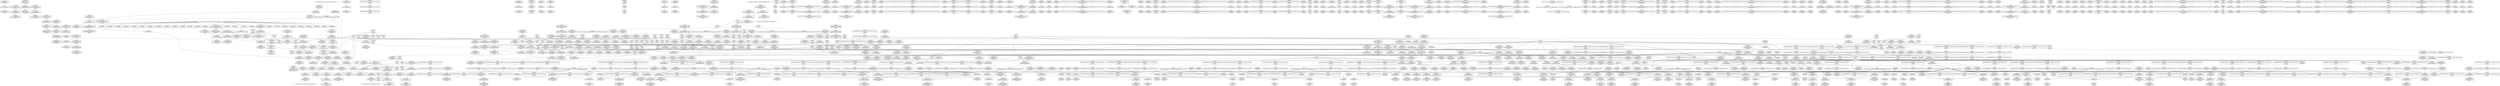 digraph {
	CE0x532e6e0 [shape=record,shape=Mrecord,label="{CE0x532e6e0|rcu_lock_acquire:indirectgoto|*SummSink*}"]
	CE0x53232b0 [shape=record,shape=Mrecord,label="{CE0x53232b0|GLOBAL:rcu_lock_map|Global_var:rcu_lock_map}"]
	CE0x5307ab0 [shape=record,shape=Mrecord,label="{CE0x5307ab0|rcu_read_unlock:tmp2|*SummSource*}"]
	CE0x5395c40 [shape=record,shape=Mrecord,label="{CE0x5395c40|i64_1|*Constant*}"]
	CE0x52b4500 [shape=record,shape=Mrecord,label="{CE0x52b4500|i64*_getelementptr_inbounds_(_4_x_i64_,_4_x_i64_*___llvm_gcov_ctr128,_i64_0,_i64_0)|*Constant*}"]
	CE0x52f89c0 [shape=record,shape=Mrecord,label="{CE0x52f89c0|i64*_getelementptr_inbounds_(_24_x_i64_,_24_x_i64_*___llvm_gcov_ctr138,_i64_0,_i64_19)|*Constant*|*SummSource*}"]
	CE0x52b7e90 [shape=record,shape=Mrecord,label="{CE0x52b7e90|selinux_ptrace_traceme:tmp5|security/selinux/hooks.c,1959|*SummSource*}"]
	CE0x52c03e0 [shape=record,shape=Mrecord,label="{CE0x52c03e0|task_has_perm:tmp30|security/selinux/hooks.c,1525|*SummSource*}"]
	CE0x53b1370 [shape=record,shape=Mrecord,label="{CE0x53b1370|i64*_getelementptr_inbounds_(_4_x_i64_,_4_x_i64_*___llvm_gcov_ctr134,_i64_0,_i64_3)|*Constant*}"]
	CE0x52e77e0 [shape=record,shape=Mrecord,label="{CE0x52e77e0|task_has_perm:tmp31|*LoadInst*|security/selinux/hooks.c,1526|*SummSource*}"]
	CE0x52fe3f0 [shape=record,shape=Mrecord,label="{CE0x52fe3f0|task_has_perm:tmp54|security/selinux/hooks.c,1526}"]
	CE0x52acc60 [shape=record,shape=Mrecord,label="{CE0x52acc60|i64*_getelementptr_inbounds_(_24_x_i64_,_24_x_i64_*___llvm_gcov_ctr138,_i64_0,_i64_10)|*Constant*|*SummSink*}"]
	CE0x52a09d0 [shape=record,shape=Mrecord,label="{CE0x52a09d0|selinux_ptrace_traceme:call2|security/selinux/hooks.c,1962}"]
	CE0x53565c0 [shape=record,shape=Mrecord,label="{CE0x53565c0|rcu_read_unlock:tmp18|include/linux/rcupdate.h,933|*SummSource*}"]
	CE0x5336010 [shape=record,shape=Mrecord,label="{CE0x5336010|task_has_perm:security24|security/selinux/hooks.c,1526}"]
	CE0x530b850 [shape=record,shape=Mrecord,label="{CE0x530b850|task_has_perm:tmp24|security/selinux/hooks.c,1525|*SummSink*}"]
	CE0x528ece0 [shape=record,shape=Mrecord,label="{CE0x528ece0|selinux_ptrace_traceme:if.end|*SummSource*}"]
	CE0x52b88a0 [shape=record,shape=Mrecord,label="{CE0x52b88a0|selinux_ptrace_traceme:call1|security/selinux/hooks.c,1962}"]
	CE0x52bbb10 [shape=record,shape=Mrecord,label="{CE0x52bbb10|i8*_getelementptr_inbounds_(_25_x_i8_,_25_x_i8_*_.str3,_i32_0,_i32_0)|*Constant*|*SummSource*}"]
	CE0x52dda70 [shape=record,shape=Mrecord,label="{CE0x52dda70|rcu_read_lock:tmp17|include/linux/rcupdate.h,882}"]
	CE0x52982c0 [shape=record,shape=Mrecord,label="{CE0x52982c0|task_has_perm:tmp39|security/selinux/hooks.c,1526|*SummSink*}"]
	CE0x53580e0 [shape=record,shape=Mrecord,label="{CE0x53580e0|__preempt_count_add:do.body|*SummSink*}"]
	CE0x52ec860 [shape=record,shape=Mrecord,label="{CE0x52ec860|task_has_perm:tmp7|security/selinux/hooks.c,1525}"]
	CE0x52c20b0 [shape=record,shape=Mrecord,label="{CE0x52c20b0|COLLAPSED:_GCMRE___llvm_gcov_ctr138_internal_global_24_x_i64_zeroinitializer:_elem_0:default:}"]
	CE0x52bc370 [shape=record,shape=Mrecord,label="{CE0x52bc370|GLOBAL:rcu_read_lock|*Constant*|*SummSource*}"]
	CE0x52bcae0 [shape=record,shape=Mrecord,label="{CE0x52bcae0|_call_void_mcount()_#3}"]
	CE0x5391870 [shape=record,shape=Mrecord,label="{CE0x5391870|i64*_getelementptr_inbounds_(_4_x_i64_,_4_x_i64_*___llvm_gcov_ctr135,_i64_0,_i64_2)|*Constant*|*SummSink*}"]
	CE0x52c1e50 [shape=record,shape=Mrecord,label="{CE0x52c1e50|rcu_read_lock:land.lhs.true|*SummSink*}"]
	CE0x529c500 [shape=record,shape=Mrecord,label="{CE0x529c500|i64*_getelementptr_inbounds_(_6_x_i64_,_6_x_i64_*___llvm_gcov_ctr137,_i64_0,_i64_0)|*Constant*|*SummSink*}"]
	CE0x52a50b0 [shape=record,shape=Mrecord,label="{CE0x52a50b0|i32_1525|*Constant*|*SummSink*}"]
	CE0x5397710 [shape=record,shape=Mrecord,label="{CE0x5397710|rcu_lock_acquire:__here|*SummSource*}"]
	CE0x52ad4c0 [shape=record,shape=Mrecord,label="{CE0x52ad4c0|task_has_perm:tmp23|security/selinux/hooks.c,1525|*SummSink*}"]
	CE0x538d4b0 [shape=record,shape=Mrecord,label="{CE0x538d4b0|__rcu_read_unlock:do.body|*SummSink*}"]
	CE0x529c840 [shape=record,shape=Mrecord,label="{CE0x529c840|i64_5|*Constant*|*SummSource*}"]
	CE0x5384c10 [shape=record,shape=Mrecord,label="{CE0x5384c10|i32_0|*Constant*}"]
	CE0x52c0e50 [shape=record,shape=Mrecord,label="{CE0x52c0e50|task_has_perm:real_cred9|security/selinux/hooks.c,1526|*SummSource*}"]
	CE0x52e5750 [shape=record,shape=Mrecord,label="{CE0x52e5750|_ret_void,_!dbg_!27735|include/linux/rcupdate.h,884}"]
	CE0x53afb50 [shape=record,shape=Mrecord,label="{CE0x53afb50|__preempt_count_add:tmp6|./arch/x86/include/asm/preempt.h,73}"]
	CE0x535f0e0 [shape=record,shape=Mrecord,label="{CE0x535f0e0|rcu_read_unlock:tmp21|include/linux/rcupdate.h,935}"]
	CE0x52efde0 [shape=record,shape=Mrecord,label="{CE0x52efde0|rcu_lock_acquire:map|Function::rcu_lock_acquire&Arg::map::}"]
	CE0x5333f60 [shape=record,shape=Mrecord,label="{CE0x5333f60|__preempt_count_sub:tmp2|*SummSink*}"]
	CE0x5297e80 [shape=record,shape=Mrecord,label="{CE0x5297e80|task_has_perm:tmp39|security/selinux/hooks.c,1526}"]
	CE0x539d6f0 [shape=record,shape=Mrecord,label="{CE0x539d6f0|__preempt_count_add:tmp7|./arch/x86/include/asm/preempt.h,73|*SummSink*}"]
	CE0x52f7ef0 [shape=record,shape=Mrecord,label="{CE0x52f7ef0|task_has_perm:tmp44|security/selinux/hooks.c,1526|*SummSink*}"]
	CE0x52f23b0 [shape=record,shape=Mrecord,label="{CE0x52f23b0|i64*_getelementptr_inbounds_(_11_x_i64_,_11_x_i64_*___llvm_gcov_ctr132,_i64_0,_i64_0)|*Constant*}"]
	CE0x52e5330 [shape=record,shape=Mrecord,label="{CE0x52e5330|i64*_getelementptr_inbounds_(_11_x_i64_,_11_x_i64_*___llvm_gcov_ctr127,_i64_0,_i64_1)|*Constant*|*SummSink*}"]
	CE0x5297a20 [shape=record,shape=Mrecord,label="{CE0x5297a20|i32_128|*Constant*|*SummSink*}"]
	CE0x5335570 [shape=record,shape=Mrecord,label="{CE0x5335570|rcu_lock_release:tmp6|*SummSource*}"]
	CE0x52facb0 [shape=record,shape=Mrecord,label="{CE0x52facb0|task_has_perm:tmp48|security/selinux/hooks.c,1526}"]
	CE0x534e050 [shape=record,shape=Mrecord,label="{CE0x534e050|rcu_read_unlock:tmp1|*SummSink*}"]
	CE0x5296920 [shape=record,shape=Mrecord,label="{CE0x5296920|selinux_ptrace_traceme:bb}"]
	CE0x52a0840 [shape=record,shape=Mrecord,label="{CE0x52a0840|GLOBAL:cap_ptrace_traceme|*Constant*|*SummSource*}"]
	CE0x52e2f40 [shape=record,shape=Mrecord,label="{CE0x52e2f40|_ret_void,_!dbg_!27717|include/linux/rcupdate.h,419}"]
	CE0x53d7c90 [shape=record,shape=Mrecord,label="{CE0x53d7c90|__preempt_count_sub:bb}"]
	CE0x5306760 [shape=record,shape=Mrecord,label="{CE0x5306760|i64_17|*Constant*|*SummSource*}"]
	CE0x5325e00 [shape=record,shape=Mrecord,label="{CE0x5325e00|_ret_void,_!dbg_!27717|include/linux/rcupdate.h,245|*SummSink*}"]
	CE0x52eefe0 [shape=record,shape=Mrecord,label="{CE0x52eefe0|task_has_perm:do.end}"]
	CE0x52ddb50 [shape=record,shape=Mrecord,label="{CE0x52ddb50|rcu_read_lock:tmp17|include/linux/rcupdate.h,882|*SummSink*}"]
	CE0x535bd50 [shape=record,shape=Mrecord,label="{CE0x535bd50|128:_i8*,_:_CRE_128,136_}"]
	CE0x52e6150 [shape=record,shape=Mrecord,label="{CE0x52e6150|i64*_getelementptr_inbounds_(_24_x_i64_,_24_x_i64_*___llvm_gcov_ctr138,_i64_0,_i64_9)|*Constant*|*SummSink*}"]
	CE0x52987a0 [shape=record,shape=Mrecord,label="{CE0x52987a0|task_has_perm:tmp40|security/selinux/hooks.c,1526|*SummSink*}"]
	CE0x52b4d50 [shape=record,shape=Mrecord,label="{CE0x52b4d50|task_has_perm:tmp5|security/selinux/hooks.c,1525|*SummSource*}"]
	CE0x52fada0 [shape=record,shape=Mrecord,label="{CE0x52fada0|task_has_perm:tmp48|security/selinux/hooks.c,1526|*SummSource*}"]
	CE0x529dfd0 [shape=record,shape=Mrecord,label="{CE0x529dfd0|GLOBAL:get_current|*Constant*|*SummSource*}"]
	CE0x52f20a0 [shape=record,shape=Mrecord,label="{CE0x52f20a0|rcu_read_unlock:if.end}"]
	CE0x53616b0 [shape=record,shape=Mrecord,label="{CE0x53616b0|rcu_lock_release:map|Function::rcu_lock_release&Arg::map::|*SummSink*}"]
	CE0x52bed30 [shape=record,shape=Mrecord,label="{CE0x52bed30|i32_(i32,_i32,_i16,_i32,_%struct.common_audit_data*)*_bitcast_(i32_(i32,_i32,_i16,_i32,_%struct.common_audit_data.495*)*_avc_has_perm_to_i32_(i32,_i32,_i16,_i32,_%struct.common_audit_data*)*)|*Constant*|*SummSource*}"]
	CE0x538d040 [shape=record,shape=Mrecord,label="{CE0x538d040|__rcu_read_unlock:do.end|*SummSource*}"]
	CE0x52f6e30 [shape=record,shape=Mrecord,label="{CE0x52f6e30|task_has_perm:tmp41|security/selinux/hooks.c,1526|*SummSource*}"]
	CE0x52fe570 [shape=record,shape=Mrecord,label="{CE0x52fe570|task_has_perm:tmp54|security/selinux/hooks.c,1526|*SummSource*}"]
	CE0x5353c20 [shape=record,shape=Mrecord,label="{CE0x5353c20|GLOBAL:__preempt_count_add|*Constant*|*SummSource*}"]
	CE0x52a7f50 [shape=record,shape=Mrecord,label="{CE0x52a7f50|_ret_i32_%retval.0,_!dbg_!27723|security/selinux/hooks.c,1963}"]
	CE0x52f5c60 [shape=record,shape=Mrecord,label="{CE0x52f5c60|task_has_perm:tmp26|security/selinux/hooks.c,1525|*SummSource*}"]
	CE0x52f8060 [shape=record,shape=Mrecord,label="{CE0x52f8060|task_has_perm:tmp45|security/selinux/hooks.c,1526}"]
	CE0x52ee7c0 [shape=record,shape=Mrecord,label="{CE0x52ee7c0|_ret_void,_!dbg_!27735|include/linux/rcupdate.h,884|*SummSink*}"]
	CE0x5309f50 [shape=record,shape=Mrecord,label="{CE0x5309f50|i64_3|*Constant*|*SummSource*}"]
	CE0x5353bb0 [shape=record,shape=Mrecord,label="{CE0x5353bb0|GLOBAL:__preempt_count_add|*Constant*|*SummSink*}"]
	CE0x5398d10 [shape=record,shape=Mrecord,label="{CE0x5398d10|i64_ptrtoint_(i8*_blockaddress(_rcu_lock_release,_%__here)_to_i64)|*Constant*|*SummSink*}"]
	CE0x5295690 [shape=record,shape=Mrecord,label="{CE0x5295690|selinux_ptrace_traceme:if.then}"]
	CE0x52c0d70 [shape=record,shape=Mrecord,label="{CE0x52c0d70|task_has_perm:real_cred9|security/selinux/hooks.c,1526}"]
	CE0x52c4950 [shape=record,shape=Mrecord,label="{CE0x52c4950|__rcu_read_lock:tmp5|include/linux/rcupdate.h,239|*SummSink*}"]
	CE0x5299940 [shape=record,shape=Mrecord,label="{CE0x5299940|selinux_ptrace_traceme:tmp2|security/selinux/hooks.c,1959|*SummSource*}"]
	CE0x53258c0 [shape=record,shape=Mrecord,label="{CE0x53258c0|GLOBAL:lock_release|*Constant*|*SummSource*}"]
	CE0x532fa00 [shape=record,shape=Mrecord,label="{CE0x532fa00|__preempt_count_sub:tmp3|*SummSink*}"]
	CE0x5351030 [shape=record,shape=Mrecord,label="{CE0x5351030|rcu_read_unlock:land.lhs.true2|*SummSink*}"]
	CE0x52a59c0 [shape=record,shape=Mrecord,label="{CE0x52a59c0|selinux_ptrace_traceme:tmp4|security/selinux/hooks.c,1959}"]
	CE0x5361390 [shape=record,shape=Mrecord,label="{CE0x5361390|rcu_lock_release:map|Function::rcu_lock_release&Arg::map::}"]
	CE0x539e380 [shape=record,shape=Mrecord,label="{CE0x539e380|__preempt_count_sub:do.end|*SummSource*}"]
	CE0x52a4f20 [shape=record,shape=Mrecord,label="{CE0x52a4f20|i32_1525|*Constant*|*SummSource*}"]
	CE0x5394af0 [shape=record,shape=Mrecord,label="{CE0x5394af0|rcu_lock_release:tmp1|*SummSink*}"]
	CE0x532f6e0 [shape=record,shape=Mrecord,label="{CE0x532f6e0|i64*_getelementptr_inbounds_(_4_x_i64_,_4_x_i64_*___llvm_gcov_ctr134,_i64_0,_i64_0)|*Constant*|*SummSink*}"]
	CE0x535f5e0 [shape=record,shape=Mrecord,label="{CE0x535f5e0|i64*_getelementptr_inbounds_(_11_x_i64_,_11_x_i64_*___llvm_gcov_ctr132,_i64_0,_i64_10)|*Constant*}"]
	CE0x52ba590 [shape=record,shape=Mrecord,label="{CE0x52ba590|_ret_void,_!dbg_!27717|include/linux/rcupdate.h,240|*SummSink*}"]
	CE0x53cab40 [shape=record,shape=Mrecord,label="{CE0x53cab40|__preempt_count_sub:tmp4|./arch/x86/include/asm/preempt.h,77|*SummSink*}"]
	CE0x534fff0 [shape=record,shape=Mrecord,label="{CE0x534fff0|COLLAPSED:_GCMRE___llvm_gcov_ctr132_internal_global_11_x_i64_zeroinitializer:_elem_0:default:}"]
	CE0x529d400 [shape=record,shape=Mrecord,label="{CE0x529d400|task_has_perm:if.end19}"]
	CE0x529cc30 [shape=record,shape=Mrecord,label="{CE0x529cc30|i64_4|*Constant*}"]
	CE0x528eef0 [shape=record,shape=Mrecord,label="{CE0x528eef0|selinux_ptrace_traceme:parent|Function::selinux_ptrace_traceme&Arg::parent::|*SummSink*}"]
	CE0x52a4b00 [shape=record,shape=Mrecord,label="{CE0x52a4b00|get_current:tmp1|*SummSink*}"]
	CE0x52f4e10 [shape=record,shape=Mrecord,label="{CE0x52f4e10|avc_has_perm:requested|Function::avc_has_perm&Arg::requested::}"]
	CE0x5df5430 [shape=record,shape=Mrecord,label="{CE0x5df5430|selinux_ptrace_traceme:tmp10|security/selinux/hooks.c,1963|*SummSink*}"]
	CE0x534a2c0 [shape=record,shape=Mrecord,label="{CE0x534a2c0|__preempt_count_sub:tmp4|./arch/x86/include/asm/preempt.h,77}"]
	CE0x5296be0 [shape=record,shape=Mrecord,label="{CE0x5296be0|selinux_ptrace_traceme:tobool|security/selinux/hooks.c,1959}"]
	CE0x52f4660 [shape=record,shape=Mrecord,label="{CE0x52f4660|i16_2|*Constant*|*SummSource*}"]
	CE0x52a99c0 [shape=record,shape=Mrecord,label="{CE0x52a99c0|i64_7|*Constant*|*SummSink*}"]
	CE0x52aeb70 [shape=record,shape=Mrecord,label="{CE0x52aeb70|task_has_perm:perms|Function::task_has_perm&Arg::perms::|*SummSource*}"]
	CE0x5394900 [shape=record,shape=Mrecord,label="{CE0x5394900|i64*_getelementptr_inbounds_(_4_x_i64_,_4_x_i64_*___llvm_gcov_ctr133,_i64_0,_i64_1)|*Constant*}"]
	CE0x5323580 [shape=record,shape=Mrecord,label="{CE0x5323580|rcu_read_unlock:call|include/linux/rcupdate.h,933}"]
	CE0x52ac220 [shape=record,shape=Mrecord,label="{CE0x52ac220|task_has_perm:tmp2}"]
	CE0x5339360 [shape=record,shape=Mrecord,label="{CE0x5339360|rcu_read_unlock:entry|*SummSource*}"]
	CE0x52fe260 [shape=record,shape=Mrecord,label="{CE0x52fe260|i64*_getelementptr_inbounds_(_24_x_i64_,_24_x_i64_*___llvm_gcov_ctr138,_i64_0,_i64_23)|*Constant*|*SummSource*}"]
	CE0x5339ea0 [shape=record,shape=Mrecord,label="{CE0x5339ea0|_ret_i32_%retval.0,_!dbg_!27728|security/selinux/avc.c,775|*SummSource*}"]
	CE0x52ba2a0 [shape=record,shape=Mrecord,label="{CE0x52ba2a0|_ret_void,_!dbg_!27717|include/linux/rcupdate.h,240}"]
	CE0x53af190 [shape=record,shape=Mrecord,label="{CE0x53af190|i64*_getelementptr_inbounds_(_4_x_i64_,_4_x_i64_*___llvm_gcov_ctr135,_i64_0,_i64_0)|*Constant*|*SummSink*}"]
	CE0x5323b10 [shape=record,shape=Mrecord,label="{CE0x5323b10|rcu_lock_acquire:entry|*SummSource*}"]
	CE0x53579c0 [shape=record,shape=Mrecord,label="{CE0x53579c0|rcu_read_unlock:tmp}"]
	CE0x532e010 [shape=record,shape=Mrecord,label="{CE0x532e010|i64_1|*Constant*}"]
	CE0x535ad70 [shape=record,shape=Mrecord,label="{CE0x535ad70|128:_i8*,_:_CRE_28,32_}"]
	CE0x532dab0 [shape=record,shape=Mrecord,label="{CE0x532dab0|__rcu_read_unlock:do.body|*SummSource*}"]
	CE0x534bbb0 [shape=record,shape=Mrecord,label="{CE0x534bbb0|rcu_read_lock:tmp21|include/linux/rcupdate.h,884|*SummSource*}"]
	CE0x52ac760 [shape=record,shape=Mrecord,label="{CE0x52ac760|i64*_getelementptr_inbounds_(_24_x_i64_,_24_x_i64_*___llvm_gcov_ctr138,_i64_0,_i64_10)|*Constant*}"]
	CE0x52c05c0 [shape=record,shape=Mrecord,label="{CE0x52c05c0|task_has_perm:tmp30|security/selinux/hooks.c,1525|*SummSink*}"]
	CE0x52b2090 [shape=record,shape=Mrecord,label="{CE0x52b2090|task_has_perm:tmp18|security/selinux/hooks.c,1525}"]
	CE0x52b4b90 [shape=record,shape=Mrecord,label="{CE0x52b4b90|get_current:tmp|*SummSource*}"]
	CE0x52a9250 [shape=record,shape=Mrecord,label="{CE0x52a9250|task_has_perm:tmp7|security/selinux/hooks.c,1525|*SummSink*}"]
	CE0x52b98c0 [shape=record,shape=Mrecord,label="{CE0x52b98c0|_call_void_rcu_read_lock()_#10,_!dbg_!27714|security/selinux/hooks.c,1524|*SummSink*}"]
	CE0x5356070 [shape=record,shape=Mrecord,label="{CE0x5356070|rcu_read_unlock:tmp17|include/linux/rcupdate.h,933|*SummSource*}"]
	CE0x53267a0 [shape=record,shape=Mrecord,label="{CE0x53267a0|i64*_getelementptr_inbounds_(_4_x_i64_,_4_x_i64_*___llvm_gcov_ctr130,_i64_0,_i64_3)|*Constant*}"]
	CE0x5332f50 [shape=record,shape=Mrecord,label="{CE0x5332f50|i64*_getelementptr_inbounds_(_4_x_i64_,_4_x_i64_*___llvm_gcov_ctr134,_i64_0,_i64_1)|*Constant*}"]
	CE0x52b4180 [shape=record,shape=Mrecord,label="{CE0x52b4180|task_has_perm:tmp30|security/selinux/hooks.c,1525}"]
	CE0x53cbb50 [shape=record,shape=Mrecord,label="{CE0x53cbb50|_call_void_asm_addl_$1,_%gs:$0_,_*m,ri,*m,_dirflag_,_fpsr_,_flags_(i32*___preempt_count,_i32_%val,_i32*___preempt_count)_#3,_!dbg_!27714,_!srcloc_!27717|./arch/x86/include/asm/preempt.h,72|*SummSource*}"]
	CE0x5304f00 [shape=record,shape=Mrecord,label="{CE0x5304f00|task_has_perm:tmp38|security/selinux/hooks.c,1526}"]
	CE0x528e0a0 [shape=record,shape=Mrecord,label="{CE0x528e0a0|get_current:tmp4|./arch/x86/include/asm/current.h,14|*SummSource*}"]
	CE0x52ce510 [shape=record,shape=Mrecord,label="{CE0x52ce510|selinux_ptrace_traceme:tmp8|security/selinux/hooks.c,1962}"]
	CE0x5386a70 [shape=record,shape=Mrecord,label="{CE0x5386a70|rcu_lock_release:indirectgoto}"]
	CE0x52e7ee0 [shape=record,shape=Mrecord,label="{CE0x52e7ee0|task_has_perm:call11|security/selinux/hooks.c,1526|*SummSink*}"]
	CE0x534d430 [shape=record,shape=Mrecord,label="{CE0x534d430|rcu_read_unlock:land.lhs.true2}"]
	CE0x5337ac0 [shape=record,shape=Mrecord,label="{CE0x5337ac0|0:_i32,_4:_i32,_8:_i32,_12:_i32,_:_CMRE_4,8_|*MultipleSource*|security/selinux/hooks.c,1526|security/selinux/hooks.c,1526|security/selinux/hooks.c,1526}"]
	CE0x52bb780 [shape=record,shape=Mrecord,label="{CE0x52bb780|GLOBAL:lockdep_rcu_suspicious|*Constant*}"]
	CE0x52d9810 [shape=record,shape=Mrecord,label="{CE0x52d9810|i64_7|*Constant*}"]
	CE0x53cb800 [shape=record,shape=Mrecord,label="{CE0x53cb800|__preempt_count_add:tmp5|./arch/x86/include/asm/preempt.h,72|*SummSink*}"]
	CE0x535e1c0 [shape=record,shape=Mrecord,label="{CE0x535e1c0|i64*_getelementptr_inbounds_(_11_x_i64_,_11_x_i64_*___llvm_gcov_ctr132,_i64_0,_i64_9)|*Constant*|*SummSource*}"]
	CE0x533b180 [shape=record,shape=Mrecord,label="{CE0x533b180|rcu_read_lock:do.end|*SummSink*}"]
	CE0x530a970 [shape=record,shape=Mrecord,label="{CE0x530a970|i64*_getelementptr_inbounds_(_4_x_i64_,_4_x_i64_*___llvm_gcov_ctr130,_i64_0,_i64_2)|*Constant*}"]
	CE0x5333350 [shape=record,shape=Mrecord,label="{CE0x5333350|__rcu_read_lock:do.body}"]
	CE0x52c7580 [shape=record,shape=Mrecord,label="{CE0x52c7580|i64_4|*Constant*}"]
	CE0x52b7140 [shape=record,shape=Mrecord,label="{CE0x52b7140|GLOBAL:lock_acquire|*Constant*|*SummSink*}"]
	CE0x5305de0 [shape=record,shape=Mrecord,label="{CE0x5305de0|i64_17|*Constant*}"]
	CE0x53078f0 [shape=record,shape=Mrecord,label="{CE0x53078f0|task_has_perm:tmp4|*LoadInst*|security/selinux/hooks.c,1525}"]
	CE0x52f5ff0 [shape=record,shape=Mrecord,label="{CE0x52f5ff0|task_has_perm:tmp26|security/selinux/hooks.c,1525|*SummSink*}"]
	CE0x535edf0 [shape=record,shape=Mrecord,label="{CE0x535edf0|rcu_read_unlock:tmp20|include/linux/rcupdate.h,933|*SummSource*}"]
	CE0x52e7ad0 [shape=record,shape=Mrecord,label="{CE0x52e7ad0|task_has_perm:call11|security/selinux/hooks.c,1526|*SummSource*}"]
	CE0x52b2710 [shape=record,shape=Mrecord,label="{CE0x52b2710|i64*_getelementptr_inbounds_(_6_x_i64_,_6_x_i64_*___llvm_gcov_ctr137,_i64_0,_i64_5)|*Constant*}"]
	CE0x5298190 [shape=record,shape=Mrecord,label="{CE0x5298190|task_has_perm:tmp39|security/selinux/hooks.c,1526|*SummSource*}"]
	CE0x5351fd0 [shape=record,shape=Mrecord,label="{CE0x5351fd0|rcu_read_unlock:do.body}"]
	CE0x5302f20 [shape=record,shape=Mrecord,label="{CE0x5302f20|task_has_perm:tmp34|security/selinux/hooks.c,1526|*SummSink*}"]
	CE0x5324560 [shape=record,shape=Mrecord,label="{CE0x5324560|rcu_lock_release:tmp4|include/linux/rcupdate.h,423}"]
	CE0x52be9c0 [shape=record,shape=Mrecord,label="{CE0x52be9c0|task_has_perm:call26|security/selinux/hooks.c,1528|*SummSink*}"]
	CE0x5361f40 [shape=record,shape=Mrecord,label="{CE0x5361f40|_call_void___rcu_read_unlock()_#10,_!dbg_!27734|include/linux/rcupdate.h,937|*SummSink*}"]
	CE0x535c920 [shape=record,shape=Mrecord,label="{CE0x535c920|_call_void_lockdep_rcu_suspicious(i8*_getelementptr_inbounds_(_25_x_i8_,_25_x_i8_*_.str45,_i32_0,_i32_0),_i32_934,_i8*_getelementptr_inbounds_(_44_x_i8_,_44_x_i8_*_.str47,_i32_0,_i32_0))_#10,_!dbg_!27726|include/linux/rcupdate.h,933|*SummSource*}"]
	CE0x53b0140 [shape=record,shape=Mrecord,label="{CE0x53b0140|i64*_getelementptr_inbounds_(_4_x_i64_,_4_x_i64_*___llvm_gcov_ctr134,_i64_0,_i64_2)|*Constant*}"]
	CE0x5352c90 [shape=record,shape=Mrecord,label="{CE0x5352c90|i64*_getelementptr_inbounds_(_4_x_i64_,_4_x_i64_*___llvm_gcov_ctr129,_i64_0,_i64_3)|*Constant*|*SummSource*}"]
	CE0x53a0a30 [shape=record,shape=Mrecord,label="{CE0x53a0a30|__preempt_count_sub:val|Function::__preempt_count_sub&Arg::val::|*SummSource*}"]
	CE0x52fa680 [shape=record,shape=Mrecord,label="{CE0x52fa680|task_has_perm:tmp47|security/selinux/hooks.c,1526}"]
	CE0x5307f50 [shape=record,shape=Mrecord,label="{CE0x5307f50|task_has_perm:land.lhs.true2|*SummSink*}"]
	CE0x534eca0 [shape=record,shape=Mrecord,label="{CE0x534eca0|rcu_lock_release:tmp1}"]
	CE0x52e1e90 [shape=record,shape=Mrecord,label="{CE0x52e1e90|task_has_perm:bb|*SummSink*}"]
	CE0x53cb230 [shape=record,shape=Mrecord,label="{CE0x53cb230|i64*_getelementptr_inbounds_(_4_x_i64_,_4_x_i64_*___llvm_gcov_ctr129,_i64_0,_i64_1)|*Constant*|*SummSource*}"]
	CE0x5395bd0 [shape=record,shape=Mrecord,label="{CE0x5395bd0|__preempt_count_sub:tmp|*SummSink*}"]
	CE0x52a61a0 [shape=record,shape=Mrecord,label="{CE0x52a61a0|task_has_perm:tmp3|*SummSink*}"]
	CE0x52b9dd0 [shape=record,shape=Mrecord,label="{CE0x52b9dd0|i32_128|*Constant*}"]
	CE0x52e2ab0 [shape=record,shape=Mrecord,label="{CE0x52e2ab0|task_has_perm:do.body21}"]
	CE0x52dbdf0 [shape=record,shape=Mrecord,label="{CE0x52dbdf0|i8*_getelementptr_inbounds_(_25_x_i8_,_25_x_i8_*_.str45,_i32_0,_i32_0)|*Constant*|*SummSink*}"]
	CE0x532d5c0 [shape=record,shape=Mrecord,label="{CE0x532d5c0|rcu_lock_release:tmp3}"]
	CE0x5322d60 [shape=record,shape=Mrecord,label="{CE0x5322d60|__rcu_read_lock:tmp7|include/linux/rcupdate.h,240}"]
	CE0x5309640 [shape=record,shape=Mrecord,label="{CE0x5309640|task_has_perm:tmp4|*LoadInst*|security/selinux/hooks.c,1525|*SummSink*}"]
	CE0x534b4a0 [shape=record,shape=Mrecord,label="{CE0x534b4a0|rcu_read_lock:tmp20|include/linux/rcupdate.h,882|*SummSink*}"]
	CE0x52fe380 [shape=record,shape=Mrecord,label="{CE0x52fe380|task_has_perm:tmp53|security/selinux/hooks.c,1526|*SummSink*}"]
	CE0x52f5a30 [shape=record,shape=Mrecord,label="{CE0x52f5a30|i64*_getelementptr_inbounds_(_2_x_i64_,_2_x_i64_*___llvm_gcov_ctr98,_i64_0,_i64_1)|*Constant*|*SummSource*}"]
	CE0x52f22a0 [shape=record,shape=Mrecord,label="{CE0x52f22a0|rcu_read_unlock:if.end|*SummSink*}"]
	CE0x539a0d0 [shape=record,shape=Mrecord,label="{CE0x539a0d0|__rcu_read_unlock:tmp5|include/linux/rcupdate.h,244}"]
	CE0x52c82c0 [shape=record,shape=Mrecord,label="{CE0x52c82c0|rcu_read_unlock:tmp15|include/linux/rcupdate.h,933}"]
	CE0x52bf0c0 [shape=record,shape=Mrecord,label="{CE0x52bf0c0|task_has_perm:sid|security/selinux/hooks.c,1525|*SummSink*}"]
	CE0x52f1180 [shape=record,shape=Mrecord,label="{CE0x52f1180|i8_1|*Constant*|*SummSource*}"]
	CE0x53cb4e0 [shape=record,shape=Mrecord,label="{CE0x53cb4e0|i64*_getelementptr_inbounds_(_4_x_i64_,_4_x_i64_*___llvm_gcov_ctr129,_i64_0,_i64_1)|*Constant*}"]
	CE0x64b6a20 [shape=record,shape=Mrecord,label="{CE0x64b6a20|selinux_ptrace_traceme:tmp7|security/selinux/hooks.c,1960}"]
	CE0x52e4cb0 [shape=record,shape=Mrecord,label="{CE0x52e4cb0|task_has_perm:if.end}"]
	CE0x534afb0 [shape=record,shape=Mrecord,label="{CE0x534afb0|rcu_read_lock:tmp19|include/linux/rcupdate.h,882|*SummSource*}"]
	CE0x52f0db0 [shape=record,shape=Mrecord,label="{CE0x52f0db0|task_has_perm:tmp19|security/selinux/hooks.c,1525|*SummSink*}"]
	CE0x534aa40 [shape=record,shape=Mrecord,label="{CE0x534aa40|i8*_getelementptr_inbounds_(_42_x_i8_,_42_x_i8_*_.str46,_i32_0,_i32_0)|*Constant*|*SummSink*}"]
	CE0x5336730 [shape=record,shape=Mrecord,label="{CE0x5336730|task_has_perm:tmp55|security/selinux/hooks.c,1526}"]
	CE0x5307b20 [shape=record,shape=Mrecord,label="{CE0x5307b20|rcu_read_unlock:tmp2|*SummSink*}"]
	CE0x528f7f0 [shape=record,shape=Mrecord,label="{CE0x528f7f0|_call_void_mcount()_#3|*SummSource*}"]
	CE0x534b020 [shape=record,shape=Mrecord,label="{CE0x534b020|rcu_read_lock:tmp19|include/linux/rcupdate.h,882|*SummSink*}"]
	CE0x535d3c0 [shape=record,shape=Mrecord,label="{CE0x535d3c0|i32_934|*Constant*|*SummSource*}"]
	CE0x5397af0 [shape=record,shape=Mrecord,label="{CE0x5397af0|__rcu_read_lock:bb}"]
	CE0x52a74e0 [shape=record,shape=Mrecord,label="{CE0x52a74e0|avc_has_perm:tsid|Function::avc_has_perm&Arg::tsid::|*SummSource*}"]
	CE0x53032d0 [shape=record,shape=Mrecord,label="{CE0x53032d0|task_has_perm:tmp35|security/selinux/hooks.c,1526|*SummSource*}"]
	CE0x52d9c10 [shape=record,shape=Mrecord,label="{CE0x52d9c10|i64_6|*Constant*}"]
	CE0x528f690 [shape=record,shape=Mrecord,label="{CE0x528f690|_ret_%struct.task_struct*_%tmp4,_!dbg_!27714|./arch/x86/include/asm/current.h,14|*SummSource*}"]
	CE0x52e7850 [shape=record,shape=Mrecord,label="{CE0x52e7850|task_has_perm:tmp31|*LoadInst*|security/selinux/hooks.c,1526|*SummSink*}"]
	CE0x52e48a0 [shape=record,shape=Mrecord,label="{CE0x52e48a0|_call_void_mcount()_#3|*SummSource*}"]
	CE0x52a28a0 [shape=record,shape=Mrecord,label="{CE0x52a28a0|i64*_getelementptr_inbounds_(_2_x_i64_,_2_x_i64_*___llvm_gcov_ctr98,_i64_0,_i64_1)|*Constant*|*SummSink*}"]
	CE0x535b1a0 [shape=record,shape=Mrecord,label="{CE0x535b1a0|128:_i8*,_:_CRE_48,52_}"]
	CE0x530c420 [shape=record,shape=Mrecord,label="{CE0x530c420|i64*_getelementptr_inbounds_(_24_x_i64_,_24_x_i64_*___llvm_gcov_ctr138,_i64_0,_i64_12)|*Constant*}"]
	CE0x52e1040 [shape=record,shape=Mrecord,label="{CE0x52e1040|rcu_read_unlock:tmp16|include/linux/rcupdate.h,933|*SummSource*}"]
	CE0x52e20a0 [shape=record,shape=Mrecord,label="{CE0x52e20a0|rcu_read_lock:tmp3|*SummSink*}"]
	CE0x52db0e0 [shape=record,shape=Mrecord,label="{CE0x52db0e0|i64*_getelementptr_inbounds_(_11_x_i64_,_11_x_i64_*___llvm_gcov_ctr127,_i64_0,_i64_8)|*Constant*}"]
	CE0x52e6dd0 [shape=record,shape=Mrecord,label="{CE0x52e6dd0|task_has_perm:land.lhs.true15|*SummSink*}"]
	CE0x538d930 [shape=record,shape=Mrecord,label="{CE0x538d930|__rcu_read_unlock:tmp6|include/linux/rcupdate.h,245|*SummSource*}"]
	CE0x52e8680 [shape=record,shape=Mrecord,label="{CE0x52e8680|task_has_perm:tobool12|security/selinux/hooks.c,1526|*SummSink*}"]
	CE0x534da50 [shape=record,shape=Mrecord,label="{CE0x534da50|GLOBAL:rcu_read_unlock.__warned|Global_var:rcu_read_unlock.__warned|*SummSink*}"]
	CE0x53ac920 [shape=record,shape=Mrecord,label="{CE0x53ac920|i64*_getelementptr_inbounds_(_4_x_i64_,_4_x_i64_*___llvm_gcov_ctr135,_i64_0,_i64_3)|*Constant*|*SummSink*}"]
	CE0x52f6380 [shape=record,shape=Mrecord,label="{CE0x52f6380|task_has_perm:tmp27|security/selinux/hooks.c,1525|*SummSink*}"]
	CE0x5322c00 [shape=record,shape=Mrecord,label="{CE0x5322c00|rcu_read_lock:tobool|include/linux/rcupdate.h,882|*SummSink*}"]
	CE0x5326ae0 [shape=record,shape=Mrecord,label="{CE0x5326ae0|i32_2|*Constant*|*SummSink*}"]
	CE0x52ba9b0 [shape=record,shape=Mrecord,label="{CE0x52ba9b0|task_has_perm:tmp11|security/selinux/hooks.c,1525|*SummSource*}"]
	CE0x52ef150 [shape=record,shape=Mrecord,label="{CE0x52ef150|task_has_perm:do.end|*SummSource*}"]
	CE0x52f6b20 [shape=record,shape=Mrecord,label="{CE0x52f6b20|GLOBAL:current_task|Global_var:current_task}"]
	CE0x532e080 [shape=record,shape=Mrecord,label="{CE0x532e080|__rcu_read_lock:tmp1}"]
	CE0x532e910 [shape=record,shape=Mrecord,label="{CE0x532e910|__rcu_read_lock:tmp3}"]
	CE0x52edf00 [shape=record,shape=Mrecord,label="{CE0x52edf00|i64*_getelementptr_inbounds_(_2_x_i64_,_2_x_i64_*___llvm_gcov_ctr98,_i64_0,_i64_0)|*Constant*|*SummSink*}"]
	CE0x52ffb10 [shape=record,shape=Mrecord,label="{CE0x52ffb10|rcu_read_lock:land.lhs.true2}"]
	CE0x52c4250 [shape=record,shape=Mrecord,label="{CE0x52c4250|i64*_getelementptr_inbounds_(_24_x_i64_,_24_x_i64_*___llvm_gcov_ctr138,_i64_0,_i64_0)|*Constant*|*SummSource*}"]
	CE0x52b9e90 [shape=record,shape=Mrecord,label="{CE0x52b9e90|GLOBAL:rcu_read_lock|*Constant*|*SummSink*}"]
	CE0x534ce60 [shape=record,shape=Mrecord,label="{CE0x534ce60|i64*_getelementptr_inbounds_(_11_x_i64_,_11_x_i64_*___llvm_gcov_ctr127,_i64_0,_i64_9)|*Constant*}"]
	CE0x5325b50 [shape=record,shape=Mrecord,label="{CE0x5325b50|GLOBAL:lock_release|*Constant*|*SummSink*}"]
	CE0x52e0e00 [shape=record,shape=Mrecord,label="{CE0x52e0e00|rcu_read_unlock:tmp16|include/linux/rcupdate.h,933}"]
	CE0x52978f0 [shape=record,shape=Mrecord,label="{CE0x52978f0|i32_128|*Constant*|*SummSource*}"]
	CE0x5305690 [shape=record,shape=Mrecord,label="{CE0x5305690|task_has_perm:tmp37|security/selinux/hooks.c,1526|*SummSink*}"]
	CE0x530b5c0 [shape=record,shape=Mrecord,label="{CE0x530b5c0|rcu_read_lock:tmp4|include/linux/rcupdate.h,882|*SummSource*}"]
	CE0x52b4600 [shape=record,shape=Mrecord,label="{CE0x52b4600|__rcu_read_unlock:tmp1|*SummSink*}"]
	CE0x52fd4a0 [shape=record,shape=Mrecord,label="{CE0x52fd4a0|task_has_perm:tmp52|security/selinux/hooks.c,1526|*SummSink*}"]
	CE0x52faf40 [shape=record,shape=Mrecord,label="{CE0x52faf40|task_has_perm:tmp48|security/selinux/hooks.c,1526|*SummSink*}"]
	CE0x535ba20 [shape=record,shape=Mrecord,label="{CE0x535ba20|128:_i8*,_:_CRE_104,112_}"]
	CE0x52a6d10 [shape=record,shape=Mrecord,label="{CE0x52a6d10|avc_has_perm:entry|*SummSink*}"]
	CE0x529f300 [shape=record,shape=Mrecord,label="{CE0x529f300|task_has_perm:tsk1|Function::task_has_perm&Arg::tsk1::}"]
	"CONST[source:0(mediator),value:2(dynamic)][purpose:{subject}]"
	CE0x5338630 [shape=record,shape=Mrecord,label="{CE0x5338630|task_has_perm:tmp57|security/selinux/hooks.c,1526}"]
	CE0x5351110 [shape=record,shape=Mrecord,label="{CE0x5351110|rcu_read_unlock:bb|*SummSink*}"]
	CE0x52b2170 [shape=record,shape=Mrecord,label="{CE0x52b2170|task_has_perm:tmp18|security/selinux/hooks.c,1525|*SummSink*}"]
	CE0x52e35d0 [shape=record,shape=Mrecord,label="{CE0x52e35d0|i64*_getelementptr_inbounds_(_24_x_i64_,_24_x_i64_*___llvm_gcov_ctr138,_i64_0,_i64_8)|*Constant*|*SummSource*}"]
	"CONST[source:1(input),value:2(dynamic)][purpose:{subject}][SrcIdx:0]"
	CE0x5322850 [shape=record,shape=Mrecord,label="{CE0x5322850|rcu_read_unlock:tobool|include/linux/rcupdate.h,933|*SummSource*}"]
	CE0x5309570 [shape=record,shape=Mrecord,label="{CE0x5309570|GLOBAL:rcu_lock_acquire|*Constant*|*SummSink*}"]
	CE0x53012c0 [shape=record,shape=Mrecord,label="{CE0x53012c0|rcu_read_unlock:tmp4|include/linux/rcupdate.h,933|*SummSink*}"]
	CE0x5358d00 [shape=record,shape=Mrecord,label="{CE0x5358d00|GLOBAL:__preempt_count_sub|*Constant*|*SummSink*}"]
	CE0x535ea40 [shape=record,shape=Mrecord,label="{CE0x535ea40|rcu_read_unlock:tmp19|include/linux/rcupdate.h,933|*SummSink*}"]
	CE0x538dd10 [shape=record,shape=Mrecord,label="{CE0x538dd10|__rcu_read_unlock:do.body}"]
	CE0x535a770 [shape=record,shape=Mrecord,label="{CE0x535a770|rcu_read_unlock:tmp14|include/linux/rcupdate.h,933}"]
	CE0x52fd180 [shape=record,shape=Mrecord,label="{CE0x52fd180|task_has_perm:tmp52|security/selinux/hooks.c,1526}"]
	CE0x5357480 [shape=record,shape=Mrecord,label="{CE0x5357480|__preempt_count_add:val|Function::__preempt_count_add&Arg::val::|*SummSource*}"]
	CE0x53325d0 [shape=record,shape=Mrecord,label="{CE0x53325d0|COLLAPSED:_GCMRE___llvm_gcov_ctr133_internal_global_4_x_i64_zeroinitializer:_elem_0:default:}"]
	CE0x5306270 [shape=record,shape=Mrecord,label="{CE0x5306270|task_has_perm:tobool17|security/selinux/hooks.c,1526}"]
	CE0x52f61e0 [shape=record,shape=Mrecord,label="{CE0x52f61e0|task_has_perm:tmp27|security/selinux/hooks.c,1525|*SummSource*}"]
	CE0x52bf050 [shape=record,shape=Mrecord,label="{CE0x52bf050|task_has_perm:sid|security/selinux/hooks.c,1525|*SummSource*}"]
	CE0x534f4c0 [shape=record,shape=Mrecord,label="{CE0x534f4c0|rcu_lock_acquire:tmp1|*SummSource*}"]
	CE0x52a3c00 [shape=record,shape=Mrecord,label="{CE0x52a3c00|selinux_ptrace_traceme:tmp6|security/selinux/hooks.c,1960|*SummSink*}"]
	CE0x52ed720 [shape=record,shape=Mrecord,label="{CE0x52ed720|task_has_perm:tobool1|security/selinux/hooks.c,1525|*SummSource*}"]
	CE0x5339cd0 [shape=record,shape=Mrecord,label="{CE0x5339cd0|avc_has_perm:auditdata|Function::avc_has_perm&Arg::auditdata::|*SummSource*}"]
	CE0x52a4050 [shape=record,shape=Mrecord,label="{CE0x52a4050|i64_2|*Constant*}"]
	CE0x535a080 [shape=record,shape=Mrecord,label="{CE0x535a080|__preempt_count_sub:tmp6|./arch/x86/include/asm/preempt.h,78|*SummSink*}"]
	CE0x52c8150 [shape=record,shape=Mrecord,label="{CE0x52c8150|rcu_read_unlock:tmp14|include/linux/rcupdate.h,933|*SummSink*}"]
	CE0x52dcd60 [shape=record,shape=Mrecord,label="{CE0x52dcd60|i8*_getelementptr_inbounds_(_25_x_i8_,_25_x_i8_*_.str45,_i32_0,_i32_0)|*Constant*|*SummSource*}"]
	CE0x534fa50 [shape=record,shape=Mrecord,label="{CE0x534fa50|rcu_read_unlock:tmp8|include/linux/rcupdate.h,933|*SummSource*}"]
	CE0x53d9830 [shape=record,shape=Mrecord,label="{CE0x53d9830|i64*_getelementptr_inbounds_(_4_x_i64_,_4_x_i64_*___llvm_gcov_ctr135,_i64_0,_i64_1)|*Constant*|*SummSink*}"]
	CE0x52e1790 [shape=record,shape=Mrecord,label="{CE0x52e1790|rcu_read_lock:tmp5|include/linux/rcupdate.h,882}"]
	CE0x53a1290 [shape=record,shape=Mrecord,label="{CE0x53a1290|_call_void___preempt_count_sub(i32_1)_#10,_!dbg_!27715|include/linux/rcupdate.h,244|*SummSource*}"]
	CE0x52a8d50 [shape=record,shape=Mrecord,label="{CE0x52a8d50|task_has_perm:tmp6|security/selinux/hooks.c,1525|*SummSource*}"]
	CE0x5339080 [shape=record,shape=Mrecord,label="{CE0x5339080|rcu_read_unlock:entry}"]
	CE0x53cbae0 [shape=record,shape=Mrecord,label="{CE0x53cbae0|_call_void_asm_addl_$1,_%gs:$0_,_*m,ri,*m,_dirflag_,_fpsr_,_flags_(i32*___preempt_count,_i32_%val,_i32*___preempt_count)_#3,_!dbg_!27714,_!srcloc_!27717|./arch/x86/include/asm/preempt.h,72}"]
	CE0x5297000 [shape=record,shape=Mrecord,label="{CE0x5297000|i64_2|*Constant*}"]
	CE0x539a250 [shape=record,shape=Mrecord,label="{CE0x539a250|__rcu_read_unlock:tmp5|include/linux/rcupdate.h,244|*SummSource*}"]
	CE0x52f3190 [shape=record,shape=Mrecord,label="{CE0x52f3190|__rcu_read_unlock:tmp1|*SummSource*}"]
	CE0x52e8850 [shape=record,shape=Mrecord,label="{CE0x52e8850|i64_14|*Constant*|*SummSource*}"]
	CE0x5324450 [shape=record,shape=Mrecord,label="{CE0x5324450|i64*_getelementptr_inbounds_(_4_x_i64_,_4_x_i64_*___llvm_gcov_ctr133,_i64_0,_i64_2)|*Constant*|*SummSink*}"]
	CE0x53ac230 [shape=record,shape=Mrecord,label="{CE0x53ac230|_call_void_mcount()_#3|*SummSink*}"]
	CE0x52bc5c0 [shape=record,shape=Mrecord,label="{CE0x52bc5c0|get_current:tmp3|*SummSink*}"]
	CE0x52c9410 [shape=record,shape=Mrecord,label="{CE0x52c9410|rcu_read_unlock:tmp7|include/linux/rcupdate.h,933|*SummSink*}"]
	CE0x530a0c0 [shape=record,shape=Mrecord,label="{CE0x530a0c0|i64_0|*Constant*}"]
	CE0x52d96a0 [shape=record,shape=Mrecord,label="{CE0x52d96a0|rcu_read_lock:call3|include/linux/rcupdate.h,882|*SummSink*}"]
	CE0x52de640 [shape=record,shape=Mrecord,label="{CE0x52de640|__rcu_read_unlock:tmp2|*SummSource*}"]
	CE0x52ce4a0 [shape=record,shape=Mrecord,label="{CE0x52ce4a0|i64*_getelementptr_inbounds_(_6_x_i64_,_6_x_i64_*___llvm_gcov_ctr137,_i64_0,_i64_4)|*Constant*}"]
	CE0x52e3f00 [shape=record,shape=Mrecord,label="{CE0x52e3f00|task_has_perm:land.lhs.true|*SummSource*}"]
	CE0x539a060 [shape=record,shape=Mrecord,label="{CE0x539a060|_call_void_asm_sideeffect_,_memory_,_dirflag_,_fpsr_,_flags_()_#3,_!dbg_!27711,_!srcloc_!27714|include/linux/rcupdate.h,244}"]
	CE0x534fbe0 [shape=record,shape=Mrecord,label="{CE0x534fbe0|__preempt_count_add:entry|*SummSink*}"]
	CE0x53510a0 [shape=record,shape=Mrecord,label="{CE0x53510a0|rcu_read_unlock:bb}"]
	CE0x52a96c0 [shape=record,shape=Mrecord,label="{CE0x52a96c0|i64_7|*Constant*}"]
	CE0x5388060 [shape=record,shape=Mrecord,label="{CE0x5388060|__rcu_read_unlock:tmp3|*SummSource*}"]
	CE0x52a5950 [shape=record,shape=Mrecord,label="{CE0x52a5950|selinux_ptrace_traceme:tmp3|security/selinux/hooks.c,1959|*SummSink*}"]
	CE0x5305580 [shape=record,shape=Mrecord,label="{CE0x5305580|task_has_perm:tmp37|security/selinux/hooks.c,1526|*SummSource*}"]
	CE0x52b1b40 [shape=record,shape=Mrecord,label="{CE0x52b1b40|selinux_ptrace_traceme:tmp11|security/selinux/hooks.c,1963|*SummSink*}"]
	CE0x5322130 [shape=record,shape=Mrecord,label="{CE0x5322130|rcu_read_lock:tmp|*SummSink*}"]
	CE0x53537d0 [shape=record,shape=Mrecord,label="{CE0x53537d0|rcu_read_unlock:tmp12|include/linux/rcupdate.h,933|*SummSource*}"]
	CE0x52e94b0 [shape=record,shape=Mrecord,label="{CE0x52e94b0|task_has_perm:tmp34|security/selinux/hooks.c,1526}"]
	CE0x53566f0 [shape=record,shape=Mrecord,label="{CE0x53566f0|rcu_read_unlock:tmp18|include/linux/rcupdate.h,933|*SummSink*}"]
	CE0x5350580 [shape=record,shape=Mrecord,label="{CE0x5350580|i64*_getelementptr_inbounds_(_4_x_i64_,_4_x_i64_*___llvm_gcov_ctr133,_i64_0,_i64_1)|*Constant*|*SummSink*}"]
	CE0x529aa50 [shape=record,shape=Mrecord,label="{CE0x529aa50|task_has_perm:tmp15|security/selinux/hooks.c,1525|*SummSink*}"]
	CE0x53608f0 [shape=record,shape=Mrecord,label="{CE0x53608f0|_call_void_rcu_lock_release(%struct.lockdep_map*_rcu_lock_map)_#10,_!dbg_!27733|include/linux/rcupdate.h,935|*SummSink*}"]
	CE0x52fd940 [shape=record,shape=Mrecord,label="{CE0x52fd940|task_has_perm:tmp53|security/selinux/hooks.c,1526}"]
	CE0x535e3e0 [shape=record,shape=Mrecord,label="{CE0x535e3e0|i64*_getelementptr_inbounds_(_11_x_i64_,_11_x_i64_*___llvm_gcov_ctr132,_i64_0,_i64_9)|*Constant*|*SummSink*}"]
	CE0x52a37f0 [shape=record,shape=Mrecord,label="{CE0x52a37f0|i64_5|*Constant*}"]
	CE0x52c7ac0 [shape=record,shape=Mrecord,label="{CE0x52c7ac0|rcu_read_lock:tmp9|include/linux/rcupdate.h,882|*SummSink*}"]
	CE0x534bf20 [shape=record,shape=Mrecord,label="{CE0x534bf20|rcu_read_lock:tmp21|include/linux/rcupdate.h,884|*SummSink*}"]
	CE0x5332c50 [shape=record,shape=Mrecord,label="{CE0x5332c50|rcu_lock_acquire:tmp5|include/linux/rcupdate.h,418}"]
	CE0x52b3030 [shape=record,shape=Mrecord,label="{CE0x52b3030|i64*_getelementptr_inbounds_(_2_x_i64_,_2_x_i64_*___llvm_gcov_ctr98,_i64_0,_i64_0)|*Constant*|*SummSource*}"]
	CE0x5396ef0 [shape=record,shape=Mrecord,label="{CE0x5396ef0|_call_void_mcount()_#3}"]
	CE0x52c2450 [shape=record,shape=Mrecord,label="{CE0x52c2450|rcu_read_unlock:tmp3}"]
	CE0x52abc00 [shape=record,shape=Mrecord,label="{CE0x52abc00|task_has_perm:tmp8|security/selinux/hooks.c,1525|*SummSink*}"]
	CE0x53943f0 [shape=record,shape=Mrecord,label="{CE0x53943f0|rcu_lock_release:tmp2|*SummSource*}"]
	CE0x53526d0 [shape=record,shape=Mrecord,label="{CE0x53526d0|rcu_read_unlock:tmp11|include/linux/rcupdate.h,933|*SummSource*}"]
	CE0x529c9c0 [shape=record,shape=Mrecord,label="{CE0x529c9c0|i64_5|*Constant*|*SummSink*}"]
	CE0x52e0c00 [shape=record,shape=Mrecord,label="{CE0x52e0c00|i64*_getelementptr_inbounds_(_4_x_i64_,_4_x_i64_*___llvm_gcov_ctr128,_i64_0,_i64_1)|*Constant*|*SummSink*}"]
	CE0x5324df0 [shape=record,shape=Mrecord,label="{CE0x5324df0|rcu_lock_release:tmp5|include/linux/rcupdate.h,423|*SummSink*}"]
	CE0x52ae800 [shape=record,shape=Mrecord,label="{CE0x52ae800|void_(i32*,_i32,_i32*)*_asm_addl_$1,_%gs:$0_,_*m,ri,*m,_dirflag_,_fpsr_,_flags_}"]
	CE0x5307880 [shape=record,shape=Mrecord,label="{CE0x5307880|task_has_perm:real_cred|security/selinux/hooks.c,1525|*SummSink*}"]
	CE0x52e2c50 [shape=record,shape=Mrecord,label="{CE0x52e2c50|rcu_lock_acquire:map|Function::rcu_lock_acquire&Arg::map::|*SummSink*}"]
	CE0x5326d40 [shape=record,shape=Mrecord,label="{CE0x5326d40|%struct.lockdep_map*_null|*Constant*|*SummSource*}"]
	CE0x52b53e0 [shape=record,shape=Mrecord,label="{CE0x52b53e0|_ret_i32_%retval.0,_!dbg_!27723|security/selinux/hooks.c,1963|*SummSink*}"]
	CE0x52ce580 [shape=record,shape=Mrecord,label="{CE0x52ce580|i64*_getelementptr_inbounds_(_6_x_i64_,_6_x_i64_*___llvm_gcov_ctr137,_i64_0,_i64_4)|*Constant*|*SummSink*}"]
	CE0x52f3a20 [shape=record,shape=Mrecord,label="{CE0x52f3a20|GLOBAL:rcu_read_lock.__warned|Global_var:rcu_read_lock.__warned}"]
	CE0x5352970 [shape=record,shape=Mrecord,label="{CE0x5352970|rcu_read_unlock:tmp12|include/linux/rcupdate.h,933}"]
	CE0x52fabd0 [shape=record,shape=Mrecord,label="{CE0x52fabd0|i64*_getelementptr_inbounds_(_24_x_i64_,_24_x_i64_*___llvm_gcov_ctr138,_i64_0,_i64_20)|*Constant*|*SummSink*}"]
	CE0x52f3eb0 [shape=record,shape=Mrecord,label="{CE0x52f3eb0|GLOBAL:rcu_read_lock.__warned|Global_var:rcu_read_lock.__warned|*SummSink*}"]
	CE0x5322fb0 [shape=record,shape=Mrecord,label="{CE0x5322fb0|__rcu_read_lock:tmp7|include/linux/rcupdate.h,240|*SummSink*}"]
	"CONST[source:0(mediator),value:2(dynamic)][purpose:{object}]"
	CE0x5298430 [shape=record,shape=Mrecord,label="{CE0x5298430|task_has_perm:tmp40|security/selinux/hooks.c,1526}"]
	CE0x5350400 [shape=record,shape=Mrecord,label="{CE0x5350400|i64*_getelementptr_inbounds_(_4_x_i64_,_4_x_i64_*___llvm_gcov_ctr133,_i64_0,_i64_1)|*Constant*|*SummSource*}"]
	CE0x52f4020 [shape=record,shape=Mrecord,label="{CE0x52f4020|rcu_read_lock:tmp8|include/linux/rcupdate.h,882}"]
	CE0x5333010 [shape=record,shape=Mrecord,label="{CE0x5333010|i64*_getelementptr_inbounds_(_4_x_i64_,_4_x_i64_*___llvm_gcov_ctr128,_i64_0,_i64_0)|*Constant*|*SummSource*}"]
	CE0x530b730 [shape=record,shape=Mrecord,label="{CE0x530b730|i64*_getelementptr_inbounds_(_24_x_i64_,_24_x_i64_*___llvm_gcov_ctr138,_i64_0,_i64_11)|*Constant*|*SummSource*}"]
	CE0x528f740 [shape=record,shape=Mrecord,label="{CE0x528f740|i64_2|*Constant*|*SummSink*}"]
	CE0x53624d0 [shape=record,shape=Mrecord,label="{CE0x53624d0|__rcu_read_unlock:entry}"]
	CE0x535c2a0 [shape=record,shape=Mrecord,label="{CE0x535c2a0|128:_i8*,_:_CRE_168,176_}"]
	CE0x52f21b0 [shape=record,shape=Mrecord,label="{CE0x52f21b0|rcu_read_unlock:if.end|*SummSource*}"]
	CE0x5335af0 [shape=record,shape=Mrecord,label="{CE0x5335af0|rcu_lock_release:tmp7|*SummSink*}"]
	CE0x539dc40 [shape=record,shape=Mrecord,label="{CE0x539dc40|__preempt_count_add:tmp5|./arch/x86/include/asm/preempt.h,72|*SummSource*}"]
	CE0x5360380 [shape=record,shape=Mrecord,label="{CE0x5360380|rcu_read_unlock:tmp22|include/linux/rcupdate.h,935|*SummSink*}"]
	CE0x53514c0 [shape=record,shape=Mrecord,label="{CE0x53514c0|__rcu_read_lock:tmp4|include/linux/rcupdate.h,239}"]
	CE0x530b0b0 [shape=record,shape=Mrecord,label="{CE0x530b0b0|task_has_perm:call|security/selinux/hooks.c,1525|*SummSink*}"]
	CE0x52acec0 [shape=record,shape=Mrecord,label="{CE0x52acec0|task_has_perm:tmp23|security/selinux/hooks.c,1525|*SummSource*}"]
	CE0x52bfc70 [shape=record,shape=Mrecord,label="{CE0x52bfc70|i32_1|*Constant*}"]
	CE0x52c9030 [shape=record,shape=Mrecord,label="{CE0x52c9030|rcu_read_lock:tmp12|include/linux/rcupdate.h,882|*SummSource*}"]
	CE0x5384ef0 [shape=record,shape=Mrecord,label="{CE0x5384ef0|__rcu_read_unlock:tmp|*SummSource*}"]
	CE0x52e73e0 [shape=record,shape=Mrecord,label="{CE0x52e73e0|__rcu_read_lock:tmp|*SummSource*}"]
	CE0x52c46e0 [shape=record,shape=Mrecord,label="{CE0x52c46e0|rcu_read_lock:tmp3}"]
	CE0x5308e90 [shape=record,shape=Mrecord,label="{CE0x5308e90|task_has_perm:do.body}"]
	CE0x52e83e0 [shape=record,shape=Mrecord,label="{CE0x52e83e0|task_has_perm:tobool12|security/selinux/hooks.c,1526}"]
	CE0x529cd70 [shape=record,shape=Mrecord,label="{CE0x529cd70|i64_4|*Constant*|*SummSink*}"]
	CE0x5356a60 [shape=record,shape=Mrecord,label="{CE0x5356a60|rcu_lock_acquire:tmp2|*SummSource*}"]
	CE0x53610b0 [shape=record,shape=Mrecord,label="{CE0x53610b0|GLOBAL:rcu_lock_release|*Constant*|*SummSource*}"]
	CE0x52b31f0 [shape=record,shape=Mrecord,label="{CE0x52b31f0|get_current:bb|*SummSource*}"]
	CE0x52ec020 [shape=record,shape=Mrecord,label="{CE0x52ec020|task_has_perm:land.lhs.true15}"]
	CE0x5327c30 [shape=record,shape=Mrecord,label="{CE0x5327c30|__rcu_read_lock:tmp1|*SummSink*}"]
	CE0x52f6d10 [shape=record,shape=Mrecord,label="{CE0x52f6d10|task_has_perm:tmp41|security/selinux/hooks.c,1526}"]
	CE0x52fbe10 [shape=record,shape=Mrecord,label="{CE0x52fbe10|task_has_perm:tmp49|security/selinux/hooks.c,1526|*SummSink*}"]
	CE0x52b4e20 [shape=record,shape=Mrecord,label="{CE0x52b4e20|task_has_perm:tmp5|security/selinux/hooks.c,1525|*SummSink*}"]
	CE0x52a5a30 [shape=record,shape=Mrecord,label="{CE0x52a5a30|selinux_ptrace_traceme:tmp4|security/selinux/hooks.c,1959|*SummSource*}"]
	CE0x52a6ee0 [shape=record,shape=Mrecord,label="{CE0x52a6ee0|avc_has_perm:ssid|Function::avc_has_perm&Arg::ssid::}"]
	CE0x52c8d10 [shape=record,shape=Mrecord,label="{CE0x52c8d10|rcu_read_lock:tmp11|include/linux/rcupdate.h,882|*SummSink*}"]
	CE0x53391d0 [shape=record,shape=Mrecord,label="{CE0x53391d0|GLOBAL:rcu_read_unlock|*Constant*|*SummSource*}"]
	CE0x52f2530 [shape=record,shape=Mrecord,label="{CE0x52f2530|_call_void_asm_sideeffect_,_memory_,_dirflag_,_fpsr_,_flags_()_#3,_!dbg_!27714,_!srcloc_!27715|include/linux/rcupdate.h,239|*SummSource*}"]
	CE0x5361af0 [shape=record,shape=Mrecord,label="{CE0x5361af0|_ret_void,_!dbg_!27717|include/linux/rcupdate.h,424|*SummSource*}"]
	CE0x529af50 [shape=record,shape=Mrecord,label="{CE0x529af50|task_has_perm:tmp17|security/selinux/hooks.c,1525}"]
	CE0x5387890 [shape=record,shape=Mrecord,label="{CE0x5387890|_call_void_asm_sideeffect_,_memory_,_dirflag_,_fpsr_,_flags_()_#3,_!dbg_!27711,_!srcloc_!27714|include/linux/rcupdate.h,244|*SummSink*}"]
	CE0x534ba40 [shape=record,shape=Mrecord,label="{CE0x534ba40|i64*_getelementptr_inbounds_(_11_x_i64_,_11_x_i64_*___llvm_gcov_ctr127,_i64_0,_i64_10)|*Constant*}"]
	CE0x52e02a0 [shape=record,shape=Mrecord,label="{CE0x52e02a0|i64_3|*Constant*}"]
	CE0x52c8e80 [shape=record,shape=Mrecord,label="{CE0x52c8e80|rcu_read_lock:tmp12|include/linux/rcupdate.h,882}"]
	CE0x52d9240 [shape=record,shape=Mrecord,label="{CE0x52d9240|rcu_read_lock:call3|include/linux/rcupdate.h,882}"]
	CE0x52adce0 [shape=record,shape=Mrecord,label="{CE0x52adce0|i64*_getelementptr_inbounds_(_24_x_i64_,_24_x_i64_*___llvm_gcov_ctr138,_i64_0,_i64_11)|*Constant*}"]
	CE0x5338910 [shape=record,shape=Mrecord,label="{CE0x5338910|task_has_perm:tmp57|security/selinux/hooks.c,1526|*SummSink*}"]
	CE0x53362b0 [shape=record,shape=Mrecord,label="{CE0x53362b0|task_has_perm:security24|security/selinux/hooks.c,1526|*SummSink*}"]
	CE0x52fb3d0 [shape=record,shape=Mrecord,label="{CE0x52fb3d0|task_has_perm:tmp49|security/selinux/hooks.c,1526}"]
	CE0x52fa0f0 [shape=record,shape=Mrecord,label="{CE0x52fa0f0|i32_1526|*Constant*|*SummSource*}"]
	CE0x52fdf80 [shape=record,shape=Mrecord,label="{CE0x52fdf80|task_has_perm:tmp53|security/selinux/hooks.c,1526|*SummSource*}"]
	CE0x52dfa50 [shape=record,shape=Mrecord,label="{CE0x52dfa50|rcu_read_lock:tmp|*SummSource*}"]
	CE0x52e4a60 [shape=record,shape=Mrecord,label="{CE0x52e4a60|GLOBAL:__rcu_read_lock|*Constant*}"]
	CE0x5356000 [shape=record,shape=Mrecord,label="{CE0x5356000|rcu_read_unlock:tmp17|include/linux/rcupdate.h,933}"]
	CE0x5339f10 [shape=record,shape=Mrecord,label="{CE0x5339f10|_ret_i32_%retval.0,_!dbg_!27728|security/selinux/avc.c,775|*SummSink*}"]
	CE0x5337d60 [shape=record,shape=Mrecord,label="{CE0x5337d60|GLOBAL:rcu_read_unlock|*Constant*}"]
	CE0x53afe40 [shape=record,shape=Mrecord,label="{CE0x53afe40|__preempt_count_add:tmp|*SummSource*}"]
	CE0x53520a0 [shape=record,shape=Mrecord,label="{CE0x53520a0|rcu_read_unlock:do.body|*SummSource*}"]
	CE0x52d8da0 [shape=record,shape=Mrecord,label="{CE0x52d8da0|GLOBAL:task_has_perm.__warned|Global_var:task_has_perm.__warned|*SummSink*}"]
	CE0x52a2620 [shape=record,shape=Mrecord,label="{CE0x52a2620|_call_void_mcount()_#3|*SummSource*}"]
	CE0x52f6f40 [shape=record,shape=Mrecord,label="{CE0x52f6f40|task_has_perm:tmp41|security/selinux/hooks.c,1526|*SummSink*}"]
	CE0x53ac350 [shape=record,shape=Mrecord,label="{CE0x53ac350|i64*_getelementptr_inbounds_(_4_x_i64_,_4_x_i64_*___llvm_gcov_ctr129,_i64_0,_i64_2)|*Constant*}"]
	CE0x5294fe0 [shape=record,shape=Mrecord,label="{CE0x5294fe0|i64_2|*Constant*|*SummSource*}"]
	CE0x529bcd0 [shape=record,shape=Mrecord,label="{CE0x529bcd0|task_has_perm:if.end19|*SummSource*}"]
	CE0x5296500 [shape=record,shape=Mrecord,label="{CE0x5296500|selinux_ptrace_traceme:tmp2|security/selinux/hooks.c,1959}"]
	CE0x52b1980 [shape=record,shape=Mrecord,label="{CE0x52b1980|selinux_ptrace_traceme:tmp11|security/selinux/hooks.c,1963|*SummSource*}"]
	CE0x52f8c50 [shape=record,shape=Mrecord,label="{CE0x52f8c50|task_has_perm:tmp46|security/selinux/hooks.c,1526|*SummSource*}"]
	CE0x52ff620 [shape=record,shape=Mrecord,label="{CE0x52ff620|rcu_read_unlock:tmp11|include/linux/rcupdate.h,933}"]
	CE0x5390c10 [shape=record,shape=Mrecord,label="{CE0x5390c10|__preempt_count_sub:tmp5|./arch/x86/include/asm/preempt.h,77|*SummSink*}"]
	CE0x535dcc0 [shape=record,shape=Mrecord,label="{CE0x535dcc0|i8*_getelementptr_inbounds_(_44_x_i8_,_44_x_i8_*_.str47,_i32_0,_i32_0)|*Constant*|*SummSource*}"]
	CE0x52fc6d0 [shape=record,shape=Mrecord,label="{CE0x52fc6d0|task_has_perm:tmp51|security/selinux/hooks.c,1526}"]
	CE0x53374a0 [shape=record,shape=Mrecord,label="{CE0x53374a0|task_has_perm:sid25|security/selinux/hooks.c,1526|*SummSource*}"]
	CE0x532dee0 [shape=record,shape=Mrecord,label="{CE0x532dee0|i64*_getelementptr_inbounds_(_4_x_i64_,_4_x_i64_*___llvm_gcov_ctr130,_i64_0,_i64_0)|*Constant*|*SummSource*}"]
	CE0x535b3c0 [shape=record,shape=Mrecord,label="{CE0x535b3c0|128:_i8*,_:_CRE_56,64_}"]
	CE0x52a31f0 [shape=record,shape=Mrecord,label="{CE0x52a31f0|rcu_read_lock:tobool1|include/linux/rcupdate.h,882}"]
	CE0x528e980 [shape=record,shape=Mrecord,label="{CE0x528e980|_ret_i32_%call26,_!dbg_!27792|security/selinux/hooks.c,1528|*SummSink*}"]
	CE0x539d1e0 [shape=record,shape=Mrecord,label="{CE0x539d1e0|_call_void_mcount()_#3|*SummSink*}"]
	CE0x53522c0 [shape=record,shape=Mrecord,label="{CE0x53522c0|i64*_getelementptr_inbounds_(_4_x_i64_,_4_x_i64_*___llvm_gcov_ctr133,_i64_0,_i64_0)|*Constant*}"]
	CE0x52b3dd0 [shape=record,shape=Mrecord,label="{CE0x52b3dd0|__rcu_read_lock:tmp2}"]
	CE0x52c4400 [shape=record,shape=Mrecord,label="{CE0x52c4400|i64*_getelementptr_inbounds_(_24_x_i64_,_24_x_i64_*___llvm_gcov_ctr138,_i64_0,_i64_0)|*Constant*|*SummSink*}"]
	CE0x53c9c80 [shape=record,shape=Mrecord,label="{CE0x53c9c80|COLLAPSED:_GCMRE___llvm_gcov_ctr129_internal_global_4_x_i64_zeroinitializer:_elem_0:default:}"]
	CE0x52accd0 [shape=record,shape=Mrecord,label="{CE0x52accd0|task_has_perm:tmp22|security/selinux/hooks.c,1525|*SummSink*}"]
	CE0x5361320 [shape=record,shape=Mrecord,label="{CE0x5361320|rcu_lock_release:entry|*SummSink*}"]
	CE0x5344630 [shape=record,shape=Mrecord,label="{CE0x5344630|__preempt_count_sub:tmp1|*SummSource*}"]
	CE0x534c7a0 [shape=record,shape=Mrecord,label="{CE0x534c7a0|rcu_read_lock:tmp22|include/linux/rcupdate.h,884|*SummSink*}"]
	CE0x5336a20 [shape=record,shape=Mrecord,label="{CE0x5336a20|task_has_perm:tmp55|security/selinux/hooks.c,1526|*SummSink*}"]
	CE0x52a0ad0 [shape=record,shape=Mrecord,label="{CE0x52a0ad0|selinux_ptrace_traceme:call2|security/selinux/hooks.c,1962|*SummSource*}"]
	CE0x529cca0 [shape=record,shape=Mrecord,label="{CE0x529cca0|i64_4|*Constant*|*SummSource*}"]
	CE0x539e870 [shape=record,shape=Mrecord,label="{CE0x539e870|__preempt_count_sub:do.body}"]
	CE0x52f8b50 [shape=record,shape=Mrecord,label="{CE0x52f8b50|task_has_perm:tmp46|security/selinux/hooks.c,1526}"]
	CE0x52f17d0 [shape=record,shape=Mrecord,label="{CE0x52f17d0|_call_void_lockdep_rcu_suspicious(i8*_getelementptr_inbounds_(_25_x_i8_,_25_x_i8_*_.str3,_i32_0,_i32_0),_i32_1525,_i8*_getelementptr_inbounds_(_41_x_i8_,_41_x_i8_*_.str44,_i32_0,_i32_0))_#10,_!dbg_!27734|security/selinux/hooks.c,1525|*SummSource*}"]
	CE0x53af7d0 [shape=record,shape=Mrecord,label="{CE0x53af7d0|_call_void_mcount()_#3|*SummSource*}"]
	CE0x52b5fe0 [shape=record,shape=Mrecord,label="{CE0x52b5fe0|i64_1|*Constant*|*SummSink*}"]
	CE0x52a4880 [shape=record,shape=Mrecord,label="{CE0x52a4880|4:_i32,_:_CRE_4,8_|*MultipleSource*|security/selinux/hooks.c,1525|security/selinux/hooks.c,1525|security/selinux/hooks.c,1525}"]
	CE0x5294290 [shape=record,shape=Mrecord,label="{CE0x5294290|selinux_ptrace_traceme:return|*SummSource*}"]
	CE0x535bb30 [shape=record,shape=Mrecord,label="{CE0x535bb30|128:_i8*,_:_CRE_112,120_}"]
	CE0x53b1a80 [shape=record,shape=Mrecord,label="{CE0x53b1a80|__preempt_count_add:tmp2}"]
	CE0x52b9f70 [shape=record,shape=Mrecord,label="{CE0x52b9f70|rcu_read_lock:entry|*SummSource*}"]
	CE0x53af230 [shape=record,shape=Mrecord,label="{CE0x53af230|__preempt_count_sub:tmp}"]
	CE0x5308d80 [shape=record,shape=Mrecord,label="{CE0x5308d80|rcu_read_unlock:land.lhs.true|*SummSource*}"]
	CE0x5301e50 [shape=record,shape=Mrecord,label="{CE0x5301e50|GLOBAL:rcu_lock_acquire|*Constant*|*SummSource*}"]
	CE0x52da0a0 [shape=record,shape=Mrecord,label="{CE0x52da0a0|rcu_read_lock:tmp13|include/linux/rcupdate.h,882|*SummSink*}"]
	CE0x52ff930 [shape=record,shape=Mrecord,label="{CE0x52ff930|rcu_read_lock:if.then|*SummSource*}"]
	CE0x52aa410 [shape=record,shape=Mrecord,label="{CE0x52aa410|task_has_perm:tobool|security/selinux/hooks.c,1525}"]
	CE0x5305b40 [shape=record,shape=Mrecord,label="{CE0x5305b40|task_has_perm:call16|security/selinux/hooks.c,1526|*SummSource*}"]
	CE0x5387560 [shape=record,shape=Mrecord,label="{CE0x5387560|__rcu_read_unlock:tmp5|include/linux/rcupdate.h,244|*SummSink*}"]
	CE0x52c4fb0 [shape=record,shape=Mrecord,label="{CE0x52c4fb0|GLOBAL:__preempt_count|Global_var:__preempt_count}"]
	CE0x7056950 [shape=record,shape=Mrecord,label="{CE0x7056950|selinux_ptrace_traceme:tmp4|security/selinux/hooks.c,1959|*SummSink*}"]
	CE0x52aba80 [shape=record,shape=Mrecord,label="{CE0x52aba80|task_has_perm:tmp8|security/selinux/hooks.c,1525|*SummSource*}"]
	CE0x52efc10 [shape=record,shape=Mrecord,label="{CE0x52efc10|GLOBAL:rcu_lock_map|Global_var:rcu_lock_map|*SummSource*}"]
	CE0x52b8a70 [shape=record,shape=Mrecord,label="{CE0x52b8a70|task_has_perm:if.then18|*SummSink*}"]
	CE0x529f3d0 [shape=record,shape=Mrecord,label="{CE0x529f3d0|task_has_perm:tmp1}"]
	CE0x5388340 [shape=record,shape=Mrecord,label="{CE0x5388340|void_(i32*,_i32,_i32*)*_asm_addl_$1,_%gs:$0_,_*m,ri,*m,_dirflag_,_fpsr_,_flags_|*SummSink*}"]
	CE0x52c8910 [shape=record,shape=Mrecord,label="{CE0x52c8910|rcu_read_lock:tmp11|include/linux/rcupdate.h,882}"]
	CE0x534b370 [shape=record,shape=Mrecord,label="{CE0x534b370|rcu_read_lock:tmp20|include/linux/rcupdate.h,882|*SummSource*}"]
	CE0x52a9b30 [shape=record,shape=Mrecord,label="{CE0x52a9b30|task_has_perm:tmp15|security/selinux/hooks.c,1525}"]
	CE0x52b8910 [shape=record,shape=Mrecord,label="{CE0x52b8910|selinux_ptrace_traceme:call1|security/selinux/hooks.c,1962|*SummSink*}"]
	CE0x52a9860 [shape=record,shape=Mrecord,label="{CE0x52a9860|i64_7|*Constant*|*SummSource*}"]
	CE0x5399ab0 [shape=record,shape=Mrecord,label="{CE0x5399ab0|__rcu_read_unlock:bb|*SummSource*}"]
	CE0x52aa6d0 [shape=record,shape=Mrecord,label="{CE0x52aa6d0|task_has_perm:tobool|security/selinux/hooks.c,1525|*SummSource*}"]
	CE0x5304580 [shape=record,shape=Mrecord,label="{CE0x5304580|task_has_perm:tmp36|security/selinux/hooks.c,1526|*SummSink*}"]
	CE0x5306cc0 [shape=record,shape=Mrecord,label="{CE0x5306cc0|i64_18|*Constant*|*SummSink*}"]
	CE0x535aed0 [shape=record,shape=Mrecord,label="{CE0x535aed0|128:_i8*,_:_CRE_36,40_}"]
	CE0x52a07d0 [shape=record,shape=Mrecord,label="{CE0x52a07d0|task_has_perm:tmp9|security/selinux/hooks.c,1525|*SummSink*}"]
	CE0x52d0a10 [shape=record,shape=Mrecord,label="{CE0x52d0a10|i64*_getelementptr_inbounds_(_6_x_i64_,_6_x_i64_*___llvm_gcov_ctr137,_i64_0,_i64_4)|*Constant*|*SummSource*}"]
	CE0x5338ef0 [shape=record,shape=Mrecord,label="{CE0x5338ef0|_call_void_rcu_read_unlock()_#10,_!dbg_!27790|security/selinux/hooks.c,1527|*SummSource*}"]
	CE0x52f34f0 [shape=record,shape=Mrecord,label="{CE0x52f34f0|task_has_perm:land.lhs.true13|*SummSource*}"]
	CE0x52f18a0 [shape=record,shape=Mrecord,label="{CE0x52f18a0|_call_void___rcu_read_lock()_#10,_!dbg_!27710|include/linux/rcupdate.h,879|*SummSink*}"]
	CE0x535fb50 [shape=record,shape=Mrecord,label="{CE0x535fb50|rcu_read_unlock:tmp21|include/linux/rcupdate.h,935|*SummSink*}"]
	CE0x53011e0 [shape=record,shape=Mrecord,label="{CE0x53011e0|rcu_read_unlock:tobool|include/linux/rcupdate.h,933|*SummSink*}"]
	CE0x52ae650 [shape=record,shape=Mrecord,label="{CE0x52ae650|_call_void_asm_addl_$1,_%gs:$0_,_*m,ri,*m,_dirflag_,_fpsr_,_flags_(i32*___preempt_count,_i32_%val,_i32*___preempt_count)_#3,_!dbg_!27714,_!srcloc_!27717|./arch/x86/include/asm/preempt.h,72|*SummSink*}"]
	CE0x52befe0 [shape=record,shape=Mrecord,label="{CE0x52befe0|task_has_perm:sid|security/selinux/hooks.c,1525}"]
	CE0x52ec190 [shape=record,shape=Mrecord,label="{CE0x52ec190|get_current:tmp4|./arch/x86/include/asm/current.h,14|*SummSink*}"]
	CE0x5df5320 [shape=record,shape=Mrecord,label="{CE0x5df5320|i64*_getelementptr_inbounds_(_6_x_i64_,_6_x_i64_*___llvm_gcov_ctr137,_i64_0,_i64_5)|*Constant*|*SummSink*}"]
	CE0x529d5f0 [shape=record,shape=Mrecord,label="{CE0x529d5f0|task_has_perm:tmp2|*SummSink*}"]
	CE0x52df410 [shape=record,shape=Mrecord,label="{CE0x52df410|__rcu_read_lock:tmp3|*SummSource*}"]
	CE0x52c27c0 [shape=record,shape=Mrecord,label="{CE0x52c27c0|_call_void_mcount()_#3}"]
	CE0x52a2520 [shape=record,shape=Mrecord,label="{CE0x52a2520|2472:_%struct.cred*,_:_CRE:_elem_0:default:}"]
	CE0x5300a40 [shape=record,shape=Mrecord,label="{CE0x5300a40|rcu_lock_acquire:tmp4|include/linux/rcupdate.h,418|*SummSink*}"]
	CE0x52be850 [shape=record,shape=Mrecord,label="{CE0x52be850|_ret_void,_!dbg_!27735|include/linux/rcupdate.h,938|*SummSink*}"]
	CE0x5324b00 [shape=record,shape=Mrecord,label="{CE0x5324b00|rcu_lock_release:tmp5|include/linux/rcupdate.h,423}"]
	CE0x539e730 [shape=record,shape=Mrecord,label="{CE0x539e730|__preempt_count_sub:do.body|*SummSource*}"]
	CE0x5352390 [shape=record,shape=Mrecord,label="{CE0x5352390|i64*_getelementptr_inbounds_(_4_x_i64_,_4_x_i64_*___llvm_gcov_ctr133,_i64_0,_i64_0)|*Constant*|*SummSource*}"]
	CE0x535c4c0 [shape=record,shape=Mrecord,label="{CE0x535c4c0|i32_0|*Constant*|*SummSource*}"]
	CE0x52a14c0 [shape=record,shape=Mrecord,label="{CE0x52a14c0|get_current:tmp3}"]
	CE0x532e650 [shape=record,shape=Mrecord,label="{CE0x532e650|rcu_lock_acquire:indirectgoto|*SummSource*}"]
	CE0x52ef330 [shape=record,shape=Mrecord,label="{CE0x52ef330|task_has_perm:do.body10}"]
	CE0x5327350 [shape=record,shape=Mrecord,label="{CE0x5327350|i64_ptrtoint_(i8*_blockaddress(_rcu_lock_acquire,_%__here)_to_i64)|*Constant*|*SummSource*}"]
	CE0x52f75d0 [shape=record,shape=Mrecord,label="{CE0x52f75d0|task_has_perm:tmp43|security/selinux/hooks.c,1526}"]
	CE0x52b7480 [shape=record,shape=Mrecord,label="{CE0x52b7480|i32_2|*Constant*|*SummSource*}"]
	CE0x52957f0 [shape=record,shape=Mrecord,label="{CE0x52957f0|selinux_ptrace_traceme:tobool|security/selinux/hooks.c,1959|*SummSource*}"]
	CE0x52b0180 [shape=record,shape=Mrecord,label="{CE0x52b0180|get_current:tmp4|./arch/x86/include/asm/current.h,14}"]
	CE0x52c39c0 [shape=record,shape=Mrecord,label="{CE0x52c39c0|i64*_getelementptr_inbounds_(_11_x_i64_,_11_x_i64_*___llvm_gcov_ctr132,_i64_0,_i64_1)|*Constant*|*SummSink*}"]
	CE0x53323d0 [shape=record,shape=Mrecord,label="{CE0x53323d0|rcu_lock_acquire:tmp|*SummSource*}"]
	CE0x530a5b0 [shape=record,shape=Mrecord,label="{CE0x530a5b0|rcu_read_lock:call|include/linux/rcupdate.h,882|*SummSink*}"]
	CE0x5307eb0 [shape=record,shape=Mrecord,label="{CE0x5307eb0|task_has_perm:land.lhs.true2|*SummSource*}"]
	CE0x533b260 [shape=record,shape=Mrecord,label="{CE0x533b260|rcu_read_lock:land.lhs.true|*SummSource*}"]
	CE0x52f9660 [shape=record,shape=Mrecord,label="{CE0x52f9660|_call_void_lockdep_rcu_suspicious(i8*_getelementptr_inbounds_(_25_x_i8_,_25_x_i8_*_.str3,_i32_0,_i32_0),_i32_1526,_i8*_getelementptr_inbounds_(_41_x_i8_,_41_x_i8_*_.str44,_i32_0,_i32_0))_#10,_!dbg_!27771|security/selinux/hooks.c,1526|*SummSource*}"]
	CE0x539c850 [shape=record,shape=Mrecord,label="{CE0x539c850|i64*_getelementptr_inbounds_(_4_x_i64_,_4_x_i64_*___llvm_gcov_ctr134,_i64_0,_i64_1)|*Constant*|*SummSource*}"]
	CE0x52db3f0 [shape=record,shape=Mrecord,label="{CE0x52db3f0|i64*_getelementptr_inbounds_(_11_x_i64_,_11_x_i64_*___llvm_gcov_ctr127,_i64_0,_i64_8)|*Constant*|*SummSource*}"]
	CE0x53a0700 [shape=record,shape=Mrecord,label="{CE0x53a0700|__preempt_count_sub:entry|*SummSink*}"]
	CE0x53076c0 [shape=record,shape=Mrecord,label="{CE0x53076c0|i32_77|*Constant*|*SummSource*}"]
	CE0x533a760 [shape=record,shape=Mrecord,label="{CE0x533a760|rcu_read_lock:do.end}"]
	CE0x52f37d0 [shape=record,shape=Mrecord,label="{CE0x52f37d0|task_has_perm:do.body5|*SummSource*}"]
	CE0x52fbcf0 [shape=record,shape=Mrecord,label="{CE0x52fbcf0|i64*_getelementptr_inbounds_(_24_x_i64_,_24_x_i64_*___llvm_gcov_ctr138,_i64_0,_i64_21)|*Constant*|*SummSource*}"]
	CE0x52edfa0 [shape=record,shape=Mrecord,label="{CE0x52edfa0|task_has_perm:do.body10|*SummSource*}"]
	CE0x539e3f0 [shape=record,shape=Mrecord,label="{CE0x539e3f0|__preempt_count_sub:bb|*SummSource*}"]
	CE0x5322280 [shape=record,shape=Mrecord,label="{CE0x5322280|rcu_read_lock:tmp1|*SummSource*}"]
	CE0x534b190 [shape=record,shape=Mrecord,label="{CE0x534b190|rcu_read_lock:tmp20|include/linux/rcupdate.h,882}"]
	CE0x5360e50 [shape=record,shape=Mrecord,label="{CE0x5360e50|GLOBAL:rcu_lock_release|*Constant*|*SummSink*}"]
	CE0x52a2330 [shape=record,shape=Mrecord,label="{CE0x52a2330|128:_i8*,_:_CRE_0,4_}"]
	CE0x5304010 [shape=record,shape=Mrecord,label="{CE0x5304010|0:_i8,_:_GCMR_task_has_perm.__warned48_internal_global_i8_0,_section_.data.unlikely_,_align_1:_elem_0:default:}"]
	CE0x535e150 [shape=record,shape=Mrecord,label="{CE0x535e150|i64*_getelementptr_inbounds_(_11_x_i64_,_11_x_i64_*___llvm_gcov_ctr132,_i64_0,_i64_9)|*Constant*}"]
	CE0x5306fa0 [shape=record,shape=Mrecord,label="{CE0x5306fa0|rcu_read_lock:tmp6|include/linux/rcupdate.h,882|*SummSource*}"]
	CE0x5304dd0 [shape=record,shape=Mrecord,label="{CE0x5304dd0|i64_15|*Constant*|*SummSink*}"]
	CE0x52f8ae0 [shape=record,shape=Mrecord,label="{CE0x52f8ae0|task_has_perm:tmp45|security/selinux/hooks.c,1526|*SummSink*}"]
	CE0x52f4900 [shape=record,shape=Mrecord,label="{CE0x52f4900|%struct.common_audit_data*_null|*Constant*}"]
	CE0x53952f0 [shape=record,shape=Mrecord,label="{CE0x53952f0|rcu_lock_release:indirectgoto|*SummSink*}"]
	CE0x53cb760 [shape=record,shape=Mrecord,label="{CE0x53cb760|__preempt_count_sub:tmp2|*SummSource*}"]
	CE0x52a9550 [shape=record,shape=Mrecord,label="{CE0x52a9550|task_has_perm:tobool4|security/selinux/hooks.c,1525|*SummSink*}"]
	CE0x5308b30 [shape=record,shape=Mrecord,label="{CE0x5308b30|rcu_read_unlock:if.then}"]
	CE0x52a6a00 [shape=record,shape=Mrecord,label="{CE0x52a6a00|avc_has_perm:entry}"]
	CE0x529a4f0 [shape=record,shape=Mrecord,label="{CE0x529a4f0|task_has_perm:tmp22|security/selinux/hooks.c,1525}"]
	CE0x5339240 [shape=record,shape=Mrecord,label="{CE0x5339240|GLOBAL:rcu_read_unlock|*Constant*|*SummSink*}"]
	CE0x52c4c40 [shape=record,shape=Mrecord,label="{CE0x52c4c40|_call_void___preempt_count_add(i32_1)_#10,_!dbg_!27711|include/linux/rcupdate.h,239}"]
	CE0x52e3dd0 [shape=record,shape=Mrecord,label="{CE0x52e3dd0|task_has_perm:land.lhs.true}"]
	CE0x52aa020 [shape=record,shape=Mrecord,label="{CE0x52aa020|__rcu_read_lock:tmp6|include/linux/rcupdate.h,240|*SummSink*}"]
	CE0x5327af0 [shape=record,shape=Mrecord,label="{CE0x5327af0|rcu_lock_release:__here|*SummSink*}"]
	CE0x5303a40 [shape=record,shape=Mrecord,label="{CE0x5303a40|GLOBAL:task_has_perm.__warned48|Global_var:task_has_perm.__warned48|*SummSink*}"]
	CE0x52a7160 [shape=record,shape=Mrecord,label="{CE0x52a7160|avc_has_perm:ssid|Function::avc_has_perm&Arg::ssid::|*SummSource*}"]
	CE0x52bec50 [shape=record,shape=Mrecord,label="{CE0x52bec50|i32_(i32,_i32,_i16,_i32,_%struct.common_audit_data*)*_bitcast_(i32_(i32,_i32,_i16,_i32,_%struct.common_audit_data.495*)*_avc_has_perm_to_i32_(i32,_i32,_i16,_i32,_%struct.common_audit_data*)*)|*Constant*}"]
	CE0x5305a30 [shape=record,shape=Mrecord,label="{CE0x5305a30|task_has_perm:tmp38|security/selinux/hooks.c,1526|*SummSource*}"]
	CE0x52a72c0 [shape=record,shape=Mrecord,label="{CE0x52a72c0|avc_has_perm:tsid|Function::avc_has_perm&Arg::tsid::}"]
	CE0x53371b0 [shape=record,shape=Mrecord,label="{CE0x53371b0|task_has_perm:sid25|security/selinux/hooks.c,1526}"]
	CE0x52c52b0 [shape=record,shape=Mrecord,label="{CE0x52c52b0|rcu_lock_acquire:bb}"]
	CE0x52eeee0 [shape=record,shape=Mrecord,label="{CE0x52eeee0|rcu_read_lock:tmp2|*SummSink*}"]
	CE0x52a3ee0 [shape=record,shape=Mrecord,label="{CE0x52a3ee0|task_has_perm:tobool|security/selinux/hooks.c,1525|*SummSink*}"]
	CE0x5398a00 [shape=record,shape=Mrecord,label="{CE0x5398a00|i64*_getelementptr_inbounds_(_4_x_i64_,_4_x_i64_*___llvm_gcov_ctr133,_i64_0,_i64_3)|*Constant*}"]
	CE0x5294d60 [shape=record,shape=Mrecord,label="{CE0x5294d60|selinux_ptrace_traceme:tmp1}"]
	CE0x5304d60 [shape=record,shape=Mrecord,label="{CE0x5304d60|i64_15|*Constant*|*SummSource*}"]
	CE0x52fc230 [shape=record,shape=Mrecord,label="{CE0x52fc230|task_has_perm:tmp50|security/selinux/hooks.c,1526|*SummSink*}"]
	CE0x5335bf0 [shape=record,shape=Mrecord,label="{CE0x5335bf0|i8*_undef|*Constant*}"]
	CE0x52e1910 [shape=record,shape=Mrecord,label="{CE0x52e1910|rcu_read_lock:tmp6|include/linux/rcupdate.h,882}"]
	CE0x52fcba0 [shape=record,shape=Mrecord,label="{CE0x52fcba0|i64*_getelementptr_inbounds_(_24_x_i64_,_24_x_i64_*___llvm_gcov_ctr138,_i64_0,_i64_22)|*Constant*}"]
	CE0x52fd300 [shape=record,shape=Mrecord,label="{CE0x52fd300|task_has_perm:tmp52|security/selinux/hooks.c,1526|*SummSource*}"]
	CE0x52f5f80 [shape=record,shape=Mrecord,label="{CE0x52f5f80|i64*_getelementptr_inbounds_(_24_x_i64_,_24_x_i64_*___llvm_gcov_ctr138,_i64_0,_i64_12)|*Constant*|*SummSink*}"]
	CE0x530a860 [shape=record,shape=Mrecord,label="{CE0x530a860|_call_void_mcount()_#3|*SummSink*}"]
	CE0x538d630 [shape=record,shape=Mrecord,label="{CE0x538d630|i64*_getelementptr_inbounds_(_4_x_i64_,_4_x_i64_*___llvm_gcov_ctr134,_i64_0,_i64_3)|*Constant*|*SummSink*}"]
	CE0x52f2ea0 [shape=record,shape=Mrecord,label="{CE0x52f2ea0|i32_77|*Constant*|*SummSink*}"]
	CE0x5309930 [shape=record,shape=Mrecord,label="{CE0x5309930|task_has_perm:call|security/selinux/hooks.c,1525|*SummSource*}"]
	CE0x5362b60 [shape=record,shape=Mrecord,label="{CE0x5362b60|_ret_void,_!dbg_!27717|include/linux/rcupdate.h,245}"]
	CE0x528e000 [shape=record,shape=Mrecord,label="{CE0x528e000|_call_void_mcount()_#3|*SummSink*}"]
	CE0x5301250 [shape=record,shape=Mrecord,label="{CE0x5301250|rcu_read_unlock:tmp4|include/linux/rcupdate.h,933|*SummSource*}"]
	CE0x5350060 [shape=record,shape=Mrecord,label="{CE0x5350060|rcu_read_unlock:tmp|*SummSource*}"]
	CE0x53274b0 [shape=record,shape=Mrecord,label="{CE0x53274b0|i64_ptrtoint_(i8*_blockaddress(_rcu_lock_acquire,_%__here)_to_i64)|*Constant*|*SummSink*}"]
	CE0x52e2d70 [shape=record,shape=Mrecord,label="{CE0x52e2d70|rcu_read_lock:call|include/linux/rcupdate.h,882}"]
	CE0x52e8510 [shape=record,shape=Mrecord,label="{CE0x52e8510|task_has_perm:tobool12|security/selinux/hooks.c,1526|*SummSource*}"]
	CE0x52e26f0 [shape=record,shape=Mrecord,label="{CE0x52e26f0|rcu_read_unlock:tmp6|include/linux/rcupdate.h,933}"]
	CE0x52a4280 [shape=record,shape=Mrecord,label="{CE0x52a4280|get_current:tmp3|*SummSource*}"]
	CE0x5361da0 [shape=record,shape=Mrecord,label="{CE0x5361da0|_call_void___rcu_read_unlock()_#10,_!dbg_!27734|include/linux/rcupdate.h,937}"]
	CE0x529e100 [shape=record,shape=Mrecord,label="{CE0x529e100|GLOBAL:get_current|*Constant*|*SummSink*}"]
	CE0x5325f70 [shape=record,shape=Mrecord,label="{CE0x5325f70|__rcu_read_lock:do.end|*SummSource*}"]
	CE0x52de320 [shape=record,shape=Mrecord,label="{CE0x52de320|i8_1|*Constant*}"]
	CE0x5295cc0 [shape=record,shape=Mrecord,label="{CE0x5295cc0|selinux_ptrace_traceme:bb|*SummSink*}"]
	CE0x52b92d0 [shape=record,shape=Mrecord,label="{CE0x52b92d0|get_current:bb|*SummSink*}"]
	CE0x5326cd0 [shape=record,shape=Mrecord,label="{CE0x5326cd0|%struct.lockdep_map*_null|*Constant*}"]
	CE0x53615f0 [shape=record,shape=Mrecord,label="{CE0x53615f0|rcu_lock_release:map|Function::rcu_lock_release&Arg::map::|*SummSource*}"]
	CE0x52d9f00 [shape=record,shape=Mrecord,label="{CE0x52d9f00|rcu_read_lock:tmp14|include/linux/rcupdate.h,882}"]
	CE0x530b2b0 [shape=record,shape=Mrecord,label="{CE0x530b2b0|rcu_read_lock:tmp4|include/linux/rcupdate.h,882}"]
	CE0x535ec10 [shape=record,shape=Mrecord,label="{CE0x535ec10|rcu_read_unlock:tmp20|include/linux/rcupdate.h,933}"]
	CE0x52e38f0 [shape=record,shape=Mrecord,label="{CE0x52e38f0|rcu_read_unlock:tmp6|include/linux/rcupdate.h,933|*SummSource*}"]
	CE0x52e1170 [shape=record,shape=Mrecord,label="{CE0x52e1170|rcu_read_unlock:tmp16|include/linux/rcupdate.h,933|*SummSink*}"]
	CE0x52b3b30 [shape=record,shape=Mrecord,label="{CE0x52b3b30|task_has_perm:tmp29|security/selinux/hooks.c,1525|*SummSource*}"]
	CE0x52a21b0 [shape=record,shape=Mrecord,label="{CE0x52a21b0|get_current:tmp2}"]
	CE0x52e57f0 [shape=record,shape=Mrecord,label="{CE0x52e57f0|_ret_void,_!dbg_!27735|include/linux/rcupdate.h,884|*SummSource*}"]
	CE0x53355e0 [shape=record,shape=Mrecord,label="{CE0x53355e0|rcu_lock_release:tmp6|*SummSink*}"]
	CE0x52b3180 [shape=record,shape=Mrecord,label="{CE0x52b3180|i64*_getelementptr_inbounds_(_2_x_i64_,_2_x_i64_*___llvm_gcov_ctr98,_i64_0,_i64_0)|*Constant*}"]
	CE0x52e2190 [shape=record,shape=Mrecord,label="{CE0x52e2190|_call_void_mcount()_#3}"]
	CE0x53c77a0 [shape=record,shape=Mrecord,label="{CE0x53c77a0|__preempt_count_sub:bb|*SummSink*}"]
	CE0x52c8b90 [shape=record,shape=Mrecord,label="{CE0x52c8b90|rcu_read_lock:tmp11|include/linux/rcupdate.h,882|*SummSource*}"]
	CE0x5330f40 [shape=record,shape=Mrecord,label="{CE0x5330f40|__preempt_count_add:tmp3|*SummSource*}"]
	CE0x53d6280 [shape=record,shape=Mrecord,label="{CE0x53d6280|__preempt_count_sub:sub|./arch/x86/include/asm/preempt.h,77|*SummSource*}"]
	CE0x538d8c0 [shape=record,shape=Mrecord,label="{CE0x538d8c0|__rcu_read_unlock:tmp6|include/linux/rcupdate.h,245}"]
	CE0x53b1190 [shape=record,shape=Mrecord,label="{CE0x53b1190|_ret_void,_!dbg_!27720|./arch/x86/include/asm/preempt.h,78|*SummSink*}"]
	"CONST[source:0(mediator),value:0(static)][purpose:{operation}][SrcIdx:1]"
	CE0x52ebe80 [shape=record,shape=Mrecord,label="{CE0x52ebe80|task_has_perm:if.then}"]
	CE0x52f4ad0 [shape=record,shape=Mrecord,label="{CE0x52f4ad0|avc_has_perm:tclass|Function::avc_has_perm&Arg::tclass::|*SummSource*}"]
	CE0x534e2b0 [shape=record,shape=Mrecord,label="{CE0x534e2b0|rcu_read_unlock:tmp|*SummSink*}"]
	CE0x52b7c80 [shape=record,shape=Mrecord,label="{CE0x52b7c80|task_has_perm:tmp28|security/selinux/hooks.c,1525}"]
	CE0x5302130 [shape=record,shape=Mrecord,label="{CE0x5302130|rcu_read_unlock:tmp10|include/linux/rcupdate.h,933}"]
	CE0x53570f0 [shape=record,shape=Mrecord,label="{CE0x53570f0|rcu_read_unlock:tobool1|include/linux/rcupdate.h,933|*SummSource*}"]
	CE0x52dac40 [shape=record,shape=Mrecord,label="{CE0x52dac40|rcu_read_lock:tmp16|include/linux/rcupdate.h,882}"]
	CE0x52c4f40 [shape=record,shape=Mrecord,label="{CE0x52c4f40|GLOBAL:__preempt_count|Global_var:__preempt_count|*SummSource*}"]
	CE0x64b69b0 [shape=record,shape=Mrecord,label="{CE0x64b69b0|selinux_ptrace_traceme:tmp7|security/selinux/hooks.c,1960|*SummSink*}"]
	CE0x52ec660 [shape=record,shape=Mrecord,label="{CE0x52ec660|GLOBAL:__llvm_gcov_ctr138|Global_var:__llvm_gcov_ctr138|*SummSink*}"]
	CE0x53cabb0 [shape=record,shape=Mrecord,label="{CE0x53cabb0|__preempt_count_sub:tmp4|./arch/x86/include/asm/preempt.h,77|*SummSource*}"]
	CE0x53043e0 [shape=record,shape=Mrecord,label="{CE0x53043e0|i64_15|*Constant*}"]
	CE0x5357bf0 [shape=record,shape=Mrecord,label="{CE0x5357bf0|__rcu_read_unlock:tmp7|include/linux/rcupdate.h,245|*SummSource*}"]
	CE0x52e8d30 [shape=record,shape=Mrecord,label="{CE0x52e8d30|task_has_perm:tmp32|security/selinux/hooks.c,1526|*SummSource*}"]
	CE0x52e3c70 [shape=record,shape=Mrecord,label="{CE0x52e3c70|task_has_perm:do.body21|*SummSource*}"]
	CE0x52eee70 [shape=record,shape=Mrecord,label="{CE0x52eee70|rcu_read_lock:tmp2|*SummSource*}"]
	CE0x52e0c90 [shape=record,shape=Mrecord,label="{CE0x52e0c90|rcu_read_unlock:tmp15|include/linux/rcupdate.h,933|*SummSink*}"]
	CE0x535ae20 [shape=record,shape=Mrecord,label="{CE0x535ae20|128:_i8*,_:_CRE_32,36_}"]
	CE0x530a540 [shape=record,shape=Mrecord,label="{CE0x530a540|rcu_read_lock:call|include/linux/rcupdate.h,882|*SummSource*}"]
	CE0x53569f0 [shape=record,shape=Mrecord,label="{CE0x53569f0|rcu_lock_acquire:tmp2}"]
	CE0x534a9d0 [shape=record,shape=Mrecord,label="{CE0x534a9d0|i8*_getelementptr_inbounds_(_42_x_i8_,_42_x_i8_*_.str46,_i32_0,_i32_0)|*Constant*|*SummSource*}"]
	CE0x52c1f80 [shape=record,shape=Mrecord,label="{CE0x52c1f80|rcu_read_lock:do.body|*SummSource*}"]
	CE0x5399740 [shape=record,shape=Mrecord,label="{CE0x5399740|__rcu_read_unlock:bb|*SummSink*}"]
	CE0x52fd0a0 [shape=record,shape=Mrecord,label="{CE0x52fd0a0|i64*_getelementptr_inbounds_(_24_x_i64_,_24_x_i64_*___llvm_gcov_ctr138,_i64_0,_i64_22)|*Constant*|*SummSink*}"]
	CE0x5357060 [shape=record,shape=Mrecord,label="{CE0x5357060|rcu_read_unlock:tobool1|include/linux/rcupdate.h,933}"]
	CE0x5351eb0 [shape=record,shape=Mrecord,label="{CE0x5351eb0|rcu_read_unlock:do.end|*SummSource*}"]
	CE0x53622b0 [shape=record,shape=Mrecord,label="{CE0x53622b0|GLOBAL:__rcu_read_unlock|*Constant*|*SummSink*}"]
	CE0x52e7110 [shape=record,shape=Mrecord,label="{CE0x52e7110|get_current:tmp1}"]
	CE0x5396410 [shape=record,shape=Mrecord,label="{CE0x5396410|i64*_getelementptr_inbounds_(_4_x_i64_,_4_x_i64_*___llvm_gcov_ctr133,_i64_0,_i64_2)|*Constant*}"]
	CE0x52e1600 [shape=record,shape=Mrecord,label="{CE0x52e1600|GLOBAL:__llvm_gcov_ctr127|Global_var:__llvm_gcov_ctr127|*SummSink*}"]
	CE0x53d6210 [shape=record,shape=Mrecord,label="{CE0x53d6210|i32_0|*Constant*}"]
	CE0x52da950 [shape=record,shape=Mrecord,label="{CE0x52da950|rcu_read_lock:tmp15|include/linux/rcupdate.h,882|*SummSource*}"]
	CE0x52bb1c0 [shape=record,shape=Mrecord,label="{CE0x52bb1c0|GLOBAL:__rcu_read_lock|*Constant*|*SummSink*}"]
	CE0x53d9dc0 [shape=record,shape=Mrecord,label="{CE0x53d9dc0|__preempt_count_add:tmp7|./arch/x86/include/asm/preempt.h,73}"]
	CE0x52e5030 [shape=record,shape=Mrecord,label="{CE0x52e5030|task_has_perm:do.end6}"]
	CE0x52f0020 [shape=record,shape=Mrecord,label="{CE0x52f0020|task_has_perm:tmp12|security/selinux/hooks.c,1525|*SummSource*}"]
	CE0x5306510 [shape=record,shape=Mrecord,label="{CE0x5306510|task_has_perm:tobool17|security/selinux/hooks.c,1526|*SummSink*}"]
	CE0x52e1800 [shape=record,shape=Mrecord,label="{CE0x52e1800|rcu_read_lock:tmp5|include/linux/rcupdate.h,882|*SummSource*}"]
	CE0x5360a60 [shape=record,shape=Mrecord,label="{CE0x5360a60|rcu_lock_release:entry}"]
	CE0x5352d20 [shape=record,shape=Mrecord,label="{CE0x5352d20|i64*_getelementptr_inbounds_(_4_x_i64_,_4_x_i64_*___llvm_gcov_ctr129,_i64_0,_i64_3)|*Constant*|*SummSink*}"]
	CE0x53225f0 [shape=record,shape=Mrecord,label="{CE0x53225f0|rcu_read_unlock:tmp4|include/linux/rcupdate.h,933}"]
	CE0x52f12b0 [shape=record,shape=Mrecord,label="{CE0x52f12b0|i8_1|*Constant*|*SummSink*}"]
	CE0x52fcd10 [shape=record,shape=Mrecord,label="{CE0x52fcd10|task_has_perm:tmp51|security/selinux/hooks.c,1526|*SummSource*}"]
	CE0x5303bb0 [shape=record,shape=Mrecord,label="{CE0x5303bb0|task_has_perm:tmp36|security/selinux/hooks.c,1526}"]
	CE0x5302810 [shape=record,shape=Mrecord,label="{CE0x5302810|rcu_lock_acquire:tmp3|*SummSource*}"]
	CE0x5385420 [shape=record,shape=Mrecord,label="{CE0x5385420|i64*_getelementptr_inbounds_(_4_x_i64_,_4_x_i64_*___llvm_gcov_ctr130,_i64_0,_i64_3)|*Constant*|*SummSource*}"]
	CE0x535ef70 [shape=record,shape=Mrecord,label="{CE0x535ef70|rcu_read_unlock:tmp20|include/linux/rcupdate.h,933|*SummSink*}"]
	CE0x539e570 [shape=record,shape=Mrecord,label="{CE0x539e570|__preempt_count_sub:do.end|*SummSink*}"]
	CE0x53375d0 [shape=record,shape=Mrecord,label="{CE0x53375d0|task_has_perm:sid25|security/selinux/hooks.c,1526|*SummSink*}"]
	CE0x52a0450 [shape=record,shape=Mrecord,label="{CE0x52a0450|task_has_perm:tmp9|security/selinux/hooks.c,1525|*SummSource*}"]
	CE0x5335860 [shape=record,shape=Mrecord,label="{CE0x5335860|rcu_lock_release:tmp7}"]
	CE0x535b090 [shape=record,shape=Mrecord,label="{CE0x535b090|128:_i8*,_:_CRE_44,48_}"]
	CE0x52d2d50 [shape=record,shape=Mrecord,label="{CE0x52d2d50|selinux_ptrace_traceme:tmp9|security/selinux/hooks.c,1962}"]
	CE0x5295950 [shape=record,shape=Mrecord,label="{CE0x5295950|selinux_ptrace_traceme:call|security/selinux/hooks.c,1958|*SummSource*}"]
	CE0x533a0f0 [shape=record,shape=Mrecord,label="{CE0x533a0f0|rcu_read_lock:do.end|*SummSource*}"]
	CE0x528ebf0 [shape=record,shape=Mrecord,label="{CE0x528ebf0|selinux_ptrace_traceme:retval.0|*SummSource*}"]
	CE0x52f54d0 [shape=record,shape=Mrecord,label="{CE0x52f54d0|_ret_i32_%retval.0,_!dbg_!27728|security/selinux/avc.c,775}"]
	CE0x535a4d0 [shape=record,shape=Mrecord,label="{CE0x535a4d0|rcu_read_unlock:tmp13|include/linux/rcupdate.h,933|*SummSource*}"]
	CE0x52daf70 [shape=record,shape=Mrecord,label="{CE0x52daf70|rcu_read_lock:tmp16|include/linux/rcupdate.h,882|*SummSink*}"]
	CE0x535ac10 [shape=record,shape=Mrecord,label="{CE0x535ac10|128:_i8*,_:_CRE_20,24_}"]
	CE0x52f3900 [shape=record,shape=Mrecord,label="{CE0x52f3900|rcu_read_lock:tmp7|include/linux/rcupdate.h,882|*SummSink*}"]
	CE0x535b4d0 [shape=record,shape=Mrecord,label="{CE0x535b4d0|128:_i8*,_:_CRE_64,72_}"]
	CE0x52ade50 [shape=record,shape=Mrecord,label="{CE0x52ade50|task_has_perm:tmp24|security/selinux/hooks.c,1525|*SummSource*}"]
	CE0x532e0f0 [shape=record,shape=Mrecord,label="{CE0x532e0f0|__rcu_read_lock:tmp1|*SummSource*}"]
	CE0x53b0570 [shape=record,shape=Mrecord,label="{CE0x53b0570|__rcu_read_unlock:tmp4|include/linux/rcupdate.h,244|*SummSink*}"]
	CE0x5305460 [shape=record,shape=Mrecord,label="{CE0x5305460|task_has_perm:tmp37|security/selinux/hooks.c,1526}"]
	CE0x529bdf0 [shape=record,shape=Mrecord,label="{CE0x529bdf0|COLLAPSED:_GCMRE___llvm_gcov_ctr98_internal_global_2_x_i64_zeroinitializer:_elem_0:default:}"]
	CE0x52bb150 [shape=record,shape=Mrecord,label="{CE0x52bb150|GLOBAL:__rcu_read_lock|*Constant*|*SummSource*}"]
	CE0x52e1a80 [shape=record,shape=Mrecord,label="{CE0x52e1a80|rcu_read_lock:tmp5|include/linux/rcupdate.h,882|*SummSink*}"]
	CE0x52c5320 [shape=record,shape=Mrecord,label="{CE0x52c5320|rcu_lock_acquire:bb|*SummSource*}"]
	CE0x534feb0 [shape=record,shape=Mrecord,label="{CE0x534feb0|_ret_void,_!dbg_!27719|./arch/x86/include/asm/preempt.h,73}"]
	CE0x52b96b0 [shape=record,shape=Mrecord,label="{CE0x52b96b0|_call_void_rcu_read_lock()_#10,_!dbg_!27714|security/selinux/hooks.c,1524}"]
	CE0x52aee90 [shape=record,shape=Mrecord,label="{CE0x52aee90|i64_0|*Constant*|*SummSink*}"]
	CE0x535ab60 [shape=record,shape=Mrecord,label="{CE0x535ab60|128:_i8*,_:_CRE_16,20_}"]
	CE0x5305360 [shape=record,shape=Mrecord,label="{CE0x5305360|i64_16|*Constant*|*SummSink*}"]
	CE0x5387820 [shape=record,shape=Mrecord,label="{CE0x5387820|_call_void_asm_sideeffect_,_memory_,_dirflag_,_fpsr_,_flags_()_#3,_!dbg_!27711,_!srcloc_!27714|include/linux/rcupdate.h,244|*SummSource*}"]
	CE0x52ebef0 [shape=record,shape=Mrecord,label="{CE0x52ebef0|task_has_perm:if.then|*SummSource*}"]
	CE0x5292770 [shape=record,shape=Mrecord,label="{CE0x5292770|selinux_ptrace_traceme:if.end|*SummSink*}"]
	CE0x5295320 [shape=record,shape=Mrecord,label="{CE0x5295320|selinux_ptrace_traceme:tmp1|*SummSink*}"]
	CE0x5387e30 [shape=record,shape=Mrecord,label="{CE0x5387e30|void_(i32*,_i32,_i32*)*_asm_addl_$1,_%gs:$0_,_*m,ri,*m,_dirflag_,_fpsr_,_flags_|*SummSource*}"]
	CE0x52a0d90 [shape=record,shape=Mrecord,label="{CE0x52a0d90|task_has_perm:tmp|*SummSink*}"]
	CE0x52de5d0 [shape=record,shape=Mrecord,label="{CE0x52de5d0|__rcu_read_unlock:tmp2}"]
	CE0x5300960 [shape=record,shape=Mrecord,label="{CE0x5300960|rcu_lock_acquire:tmp4|include/linux/rcupdate.h,418}"]
	CE0x533b1f0 [shape=record,shape=Mrecord,label="{CE0x533b1f0|rcu_read_lock:land.lhs.true}"]
	CE0x5305c70 [shape=record,shape=Mrecord,label="{CE0x5305c70|task_has_perm:call16|security/selinux/hooks.c,1526|*SummSink*}"]
	CE0x52ec3c0 [shape=record,shape=Mrecord,label="{CE0x52ec3c0|GLOBAL:__llvm_gcov_ctr138|Global_var:__llvm_gcov_ctr138}"]
	CE0x538cdb0 [shape=record,shape=Mrecord,label="{CE0x538cdb0|__preempt_count_add:tmp4|./arch/x86/include/asm/preempt.h,72}"]
	CE0x52daad0 [shape=record,shape=Mrecord,label="{CE0x52daad0|rcu_read_lock:tmp15|include/linux/rcupdate.h,882|*SummSink*}"]
	CE0x52b9f00 [shape=record,shape=Mrecord,label="{CE0x52b9f00|rcu_read_lock:entry}"]
	CE0x52ee3d0 [shape=record,shape=Mrecord,label="{CE0x52ee3d0|rcu_read_unlock:tmp6|include/linux/rcupdate.h,933|*SummSink*}"]
	CE0x534af40 [shape=record,shape=Mrecord,label="{CE0x534af40|rcu_read_lock:tmp19|include/linux/rcupdate.h,882}"]
	CE0x532ccc0 [shape=record,shape=Mrecord,label="{CE0x532ccc0|__rcu_read_lock:tmp2|*SummSource*}"]
	CE0x52e5a00 [shape=record,shape=Mrecord,label="{CE0x52e5a00|GLOBAL:__preempt_count_sub|*Constant*}"]
	CE0x534c110 [shape=record,shape=Mrecord,label="{CE0x534c110|rcu_read_lock:tmp22|include/linux/rcupdate.h,884}"]
	CE0x52b7310 [shape=record,shape=Mrecord,label="{CE0x52b7310|i32_2|*Constant*}"]
	CE0x5362460 [shape=record,shape=Mrecord,label="{CE0x5362460|GLOBAL:__rcu_read_unlock|*Constant*|*SummSource*}"]
	CE0x52ffc90 [shape=record,shape=Mrecord,label="{CE0x52ffc90|rcu_read_unlock:call|include/linux/rcupdate.h,933|*SummSource*}"]
	CE0x52951c0 [shape=record,shape=Mrecord,label="{CE0x52951c0|selinux_ptrace_traceme:tmp}"]
	CE0x52a3010 [shape=record,shape=Mrecord,label="{CE0x52a3010|rcu_read_lock:tmp8|include/linux/rcupdate.h,882|*SummSource*}"]
	CE0x52e0ab0 [shape=record,shape=Mrecord,label="{CE0x52e0ab0|i64*_getelementptr_inbounds_(_4_x_i64_,_4_x_i64_*___llvm_gcov_ctr128,_i64_0,_i64_1)|*Constant*|*SummSource*}"]
	CE0x52a3390 [shape=record,shape=Mrecord,label="{CE0x52a3390|rcu_read_lock:tmp8|include/linux/rcupdate.h,882|*SummSink*}"]
	CE0x52c91b0 [shape=record,shape=Mrecord,label="{CE0x52c91b0|rcu_read_lock:tmp12|include/linux/rcupdate.h,882|*SummSink*}"]
	CE0x52aada0 [shape=record,shape=Mrecord,label="{CE0x52aada0|i64_6|*Constant*|*SummSink*}"]
	CE0x532c8a0 [shape=record,shape=Mrecord,label="{CE0x532c8a0|GLOBAL:lock_acquire|*Constant*}"]
	CE0x5303400 [shape=record,shape=Mrecord,label="{CE0x5303400|task_has_perm:tmp35|security/selinux/hooks.c,1526|*SummSink*}"]
	CE0x52b8b50 [shape=record,shape=Mrecord,label="{CE0x52b8b50|task_has_perm:do.end22}"]
	CE0x52ec7f0 [shape=record,shape=Mrecord,label="{CE0x52ec7f0|task_has_perm:tmp6|security/selinux/hooks.c,1525}"]
	CE0x535f750 [shape=record,shape=Mrecord,label="{CE0x535f750|rcu_read_unlock:tmp21|include/linux/rcupdate.h,935|*SummSource*}"]
	CE0x52ac540 [shape=record,shape=Mrecord,label="{CE0x52ac540|task_has_perm:tmp20|security/selinux/hooks.c,1525}"]
	CE0x5308060 [shape=record,shape=Mrecord,label="{CE0x5308060|task_has_perm:land.lhs.true13}"]
	CE0x52f8a70 [shape=record,shape=Mrecord,label="{CE0x52f8a70|i64*_getelementptr_inbounds_(_24_x_i64_,_24_x_i64_*___llvm_gcov_ctr138,_i64_0,_i64_19)|*Constant*|*SummSink*}"]
	CE0x53016f0 [shape=record,shape=Mrecord,label="{CE0x53016f0|GLOBAL:__llvm_gcov_ctr127|Global_var:__llvm_gcov_ctr127}"]
	CE0x53885c0 [shape=record,shape=Mrecord,label="{CE0x53885c0|__preempt_count_add:bb}"]
	CE0x52f5060 [shape=record,shape=Mrecord,label="{CE0x52f5060|avc_has_perm:requested|Function::avc_has_perm&Arg::requested::|*SummSink*}"]
	CE0x52e99f0 [shape=record,shape=Mrecord,label="{CE0x52e99f0|i64*_getelementptr_inbounds_(_24_x_i64_,_24_x_i64_*___llvm_gcov_ctr138,_i64_0,_i64_1)|*Constant*|*SummSource*}"]
	CE0x5293a40 [shape=record,shape=Mrecord,label="{CE0x5293a40|i64*_getelementptr_inbounds_(_6_x_i64_,_6_x_i64_*___llvm_gcov_ctr137,_i64_0,_i64_0)|*Constant*}"]
	CE0x532d350 [shape=record,shape=Mrecord,label="{CE0x532d350|rcu_lock_acquire:tmp5|include/linux/rcupdate.h,418|*SummSink*}"]
	CE0x53af100 [shape=record,shape=Mrecord,label="{CE0x53af100|i64*_getelementptr_inbounds_(_4_x_i64_,_4_x_i64_*___llvm_gcov_ctr129,_i64_0,_i64_0)|*Constant*|*SummSink*}"]
	CE0x5356d60 [shape=record,shape=Mrecord,label="{CE0x5356d60|rcu_lock_acquire:tmp3}"]
	CE0x5328060 [shape=record,shape=Mrecord,label="{CE0x5328060|__rcu_read_lock:tmp|*SummSink*}"]
	CE0x52c2670 [shape=record,shape=Mrecord,label="{CE0x52c2670|rcu_read_unlock:tmp3|*SummSink*}"]
	CE0x5323170 [shape=record,shape=Mrecord,label="{CE0x5323170|rcu_lock_acquire:entry}"]
	CE0x533b0a0 [shape=record,shape=Mrecord,label="{CE0x533b0a0|rcu_read_unlock:tmp9|include/linux/rcupdate.h,933|*SummSource*}"]
	CE0x5330e10 [shape=record,shape=Mrecord,label="{CE0x5330e10|__preempt_count_add:tmp3}"]
	CE0x52df560 [shape=record,shape=Mrecord,label="{CE0x52df560|__rcu_read_lock:tmp3|*SummSink*}"]
	CE0x53b18b0 [shape=record,shape=Mrecord,label="{CE0x53b18b0|i64*_getelementptr_inbounds_(_4_x_i64_,_4_x_i64_*___llvm_gcov_ctr134,_i64_0,_i64_2)|*Constant*|*SummSink*}"]
	CE0x52e7960 [shape=record,shape=Mrecord,label="{CE0x52e7960|task_has_perm:call11|security/selinux/hooks.c,1526}"]
	CE0x534ec30 [shape=record,shape=Mrecord,label="{CE0x534ec30|i64_1|*Constant*}"]
	CE0x52de6f0 [shape=record,shape=Mrecord,label="{CE0x52de6f0|__rcu_read_lock:bb|*SummSink*}"]
	CE0x5356e20 [shape=record,shape=Mrecord,label="{CE0x5356e20|rcu_read_unlock:tmp8|include/linux/rcupdate.h,933|*SummSink*}"]
	CE0x532e8a0 [shape=record,shape=Mrecord,label="{CE0x532e8a0|__rcu_read_lock:tmp2|*SummSink*}"]
	CE0x52a2220 [shape=record,shape=Mrecord,label="{CE0x52a2220|get_current:tmp2|*SummSource*}"]
	CE0x5308c80 [shape=record,shape=Mrecord,label="{CE0x5308c80|rcu_read_unlock:land.lhs.true}"]
	CE0x53b0c70 [shape=record,shape=Mrecord,label="{CE0x53b0c70|__rcu_read_unlock:tmp4|include/linux/rcupdate.h,244|*SummSource*}"]
	CE0x52a60a0 [shape=record,shape=Mrecord,label="{CE0x52a60a0|task_has_perm:tmp3|*SummSource*}"]
	CE0x52f02c0 [shape=record,shape=Mrecord,label="{CE0x52f02c0|task_has_perm:tmp13|security/selinux/hooks.c,1525}"]
	CE0x5307a40 [shape=record,shape=Mrecord,label="{CE0x5307a40|rcu_read_unlock:tmp2}"]
	CE0x534f450 [shape=record,shape=Mrecord,label="{CE0x534f450|rcu_lock_acquire:tmp1}"]
	CE0x52ffd00 [shape=record,shape=Mrecord,label="{CE0x52ffd00|rcu_read_unlock:call|include/linux/rcupdate.h,933|*SummSink*}"]
	CE0x52fbe80 [shape=record,shape=Mrecord,label="{CE0x52fbe80|task_has_perm:tmp50|security/selinux/hooks.c,1526}"]
	CE0x532e7c0 [shape=record,shape=Mrecord,label="{CE0x532e7c0|i64*_getelementptr_inbounds_(_4_x_i64_,_4_x_i64_*___llvm_gcov_ctr130,_i64_0,_i64_0)|*Constant*}"]
	CE0x5335a80 [shape=record,shape=Mrecord,label="{CE0x5335a80|rcu_lock_release:tmp7|*SummSource*}"]
	CE0x5384d80 [shape=record,shape=Mrecord,label="{CE0x5384d80|__rcu_read_unlock:tmp|*SummSink*}"]
	CE0x52f4a60 [shape=record,shape=Mrecord,label="{CE0x52f4a60|avc_has_perm:tclass|Function::avc_has_perm&Arg::tclass::}"]
	CE0x53048b0 [shape=record,shape=Mrecord,label="{CE0x53048b0|task_has_perm:tobool14|security/selinux/hooks.c,1526}"]
	CE0x52ac5b0 [shape=record,shape=Mrecord,label="{CE0x52ac5b0|task_has_perm:tmp20|security/selinux/hooks.c,1525|*SummSource*}"]
	CE0x52a1340 [shape=record,shape=Mrecord,label="{CE0x52a1340|get_current:entry|*SummSink*}"]
	CE0x5399370 [shape=record,shape=Mrecord,label="{CE0x5399370|rcu_lock_release:tmp6}"]
	CE0x5352b50 [shape=record,shape=Mrecord,label="{CE0x5352b50|GLOBAL:__preempt_count|Global_var:__preempt_count|*SummSink*}"]
	CE0x52e1490 [shape=record,shape=Mrecord,label="{CE0x52e1490|GLOBAL:__llvm_gcov_ctr127|Global_var:__llvm_gcov_ctr127|*SummSource*}"]
	CE0x5305070 [shape=record,shape=Mrecord,label="{CE0x5305070|i64_16|*Constant*}"]
	CE0x52f0760 [shape=record,shape=Mrecord,label="{CE0x52f0760|task_has_perm:call3|security/selinux/hooks.c,1525}"]
	CE0x52a3680 [shape=record,shape=Mrecord,label="{CE0x52a3680|rcu_read_lock:tobool1|include/linux/rcupdate.h,882|*SummSink*}"]
	CE0x53d6fb0 [shape=record,shape=Mrecord,label="{CE0x53d6fb0|i64*_getelementptr_inbounds_(_4_x_i64_,_4_x_i64_*___llvm_gcov_ctr135,_i64_0,_i64_0)|*Constant*|*SummSource*}"]
	CE0x52a35f0 [shape=record,shape=Mrecord,label="{CE0x52a35f0|rcu_read_lock:tobool1|include/linux/rcupdate.h,882|*SummSource*}"]
	CE0x5326fc0 [shape=record,shape=Mrecord,label="{CE0x5326fc0|%struct.lockdep_map*_null|*Constant*|*SummSink*}"]
	CE0x5359340 [shape=record,shape=Mrecord,label="{CE0x5359340|rcu_read_unlock:tmp10|include/linux/rcupdate.h,933|*SummSink*}"]
	CE0x53ac6a0 [shape=record,shape=Mrecord,label="{CE0x53ac6a0|GLOBAL:__preempt_count|Global_var:__preempt_count}"]
	CE0x53583d0 [shape=record,shape=Mrecord,label="{CE0x53583d0|i64*_getelementptr_inbounds_(_4_x_i64_,_4_x_i64_*___llvm_gcov_ctr130,_i64_0,_i64_2)|*Constant*|*SummSink*}"]
	CE0x52b2870 [shape=record,shape=Mrecord,label="{CE0x52b2870|selinux_ptrace_traceme:retval.0|*SummSink*}"]
	CE0x52c2600 [shape=record,shape=Mrecord,label="{CE0x52c2600|rcu_read_unlock:tmp3|*SummSource*}"]
	CE0x52d8c20 [shape=record,shape=Mrecord,label="{CE0x52d8c20|GLOBAL:task_has_perm.__warned|Global_var:task_has_perm.__warned|*SummSource*}"]
	CE0x5387b00 [shape=record,shape=Mrecord,label="{CE0x5387b00|COLLAPSED:_GCMRE___llvm_gcov_ctr134_internal_global_4_x_i64_zeroinitializer:_elem_0:default:}"]
	CE0x52ddde0 [shape=record,shape=Mrecord,label="{CE0x52ddde0|rcu_read_lock:tmp18|include/linux/rcupdate.h,882}"]
	CE0x5353db0 [shape=record,shape=Mrecord,label="{CE0x5353db0|__preempt_count_add:entry}"]
	CE0x53221a0 [shape=record,shape=Mrecord,label="{CE0x53221a0|i64_1|*Constant*}"]
	CE0x52f4ef0 [shape=record,shape=Mrecord,label="{CE0x52f4ef0|avc_has_perm:requested|Function::avc_has_perm&Arg::requested::|*SummSource*}"]
	CE0x52ee100 [shape=record,shape=Mrecord,label="{CE0x52ee100|task_has_perm:do.end20}"]
	CE0x52a3cf0 [shape=record,shape=Mrecord,label="{CE0x52a3cf0|GLOBAL:cap_ptrace_traceme|*Constant*|*SummSink*}"]
	CE0x535a010 [shape=record,shape=Mrecord,label="{CE0x535a010|__preempt_count_sub:tmp6|./arch/x86/include/asm/preempt.h,78|*SummSource*}"]
	CE0x5399250 [shape=record,shape=Mrecord,label="{CE0x5399250|i64*_getelementptr_inbounds_(_4_x_i64_,_4_x_i64_*___llvm_gcov_ctr133,_i64_0,_i64_3)|*Constant*|*SummSource*}"]
	CE0x52ff110 [shape=record,shape=Mrecord,label="{CE0x52ff110|rcu_read_lock:if.end|*SummSource*}"]
	CE0x539d2b0 [shape=record,shape=Mrecord,label="{CE0x539d2b0|i64*_getelementptr_inbounds_(_4_x_i64_,_4_x_i64_*___llvm_gcov_ctr135,_i64_0,_i64_1)|*Constant*|*SummSource*}"]
	CE0x52aec50 [shape=record,shape=Mrecord,label="{CE0x52aec50|_ret_i32_%call26,_!dbg_!27792|security/selinux/hooks.c,1528}"]
	CE0x5302480 [shape=record,shape=Mrecord,label="{CE0x5302480|rcu_read_lock:bb|*SummSource*}"]
	CE0x52c85d0 [shape=record,shape=Mrecord,label="{CE0x52c85d0|rcu_read_unlock:tmp15|include/linux/rcupdate.h,933|*SummSource*}"]
	CE0x533aa90 [shape=record,shape=Mrecord,label="{CE0x533aa90|_call_void___preempt_count_add(i32_1)_#10,_!dbg_!27711|include/linux/rcupdate.h,239|*SummSink*}"]
	CE0x52f78e0 [shape=record,shape=Mrecord,label="{CE0x52f78e0|task_has_perm:tmp43|security/selinux/hooks.c,1526|*SummSource*}"]
	CE0x5357210 [shape=record,shape=Mrecord,label="{CE0x5357210|__preempt_count_add:val|Function::__preempt_count_add&Arg::val::}"]
	CE0x52be950 [shape=record,shape=Mrecord,label="{CE0x52be950|task_has_perm:call26|security/selinux/hooks.c,1528|*SummSource*}"]
	CE0x52a0200 [shape=record,shape=Mrecord,label="{CE0x52a0200|0:_i8,_:_GCMR_task_has_perm.__warned_internal_global_i8_0,_section_.data.unlikely_,_align_1:_elem_0:default:}"]
	CE0x52db6e0 [shape=record,shape=Mrecord,label="{CE0x52db6e0|i64*_getelementptr_inbounds_(_11_x_i64_,_11_x_i64_*___llvm_gcov_ctr127,_i64_0,_i64_8)|*Constant*|*SummSink*}"]
	CE0x52e8b60 [shape=record,shape=Mrecord,label="{CE0x52e8b60|i64_13|*Constant*}"]
	CE0x52a9420 [shape=record,shape=Mrecord,label="{CE0x52a9420|task_has_perm:tobool4|security/selinux/hooks.c,1525|*SummSource*}"]
	CE0x534dfe0 [shape=record,shape=Mrecord,label="{CE0x534dfe0|rcu_read_unlock:tmp1|*SummSource*}"]
	CE0x5308ba0 [shape=record,shape=Mrecord,label="{CE0x5308ba0|rcu_read_unlock:if.then|*SummSink*}"]
	CE0x5385d30 [shape=record,shape=Mrecord,label="{CE0x5385d30|rcu_lock_acquire:tmp7|*SummSink*}"]
	CE0x52f07d0 [shape=record,shape=Mrecord,label="{CE0x52f07d0|task_has_perm:call3|security/selinux/hooks.c,1525|*SummSource*}"]
	CE0x5309190 [shape=record,shape=Mrecord,label="{CE0x5309190|task_has_perm:land.lhs.true2}"]
	CE0x5334af0 [shape=record,shape=Mrecord,label="{CE0x5334af0|__preempt_count_sub:sub|./arch/x86/include/asm/preempt.h,77|*SummSink*}"]
	CE0x52dbb00 [shape=record,shape=Mrecord,label="{CE0x52dbb00|_call_void_lockdep_rcu_suspicious(i8*_getelementptr_inbounds_(_25_x_i8_,_25_x_i8_*_.str45,_i32_0,_i32_0),_i32_883,_i8*_getelementptr_inbounds_(_42_x_i8_,_42_x_i8_*_.str46,_i32_0,_i32_0))_#10,_!dbg_!27728|include/linux/rcupdate.h,882}"]
	CE0x5308310 [shape=record,shape=Mrecord,label="{CE0x5308310|_call_void___rcu_read_lock()_#10,_!dbg_!27710|include/linux/rcupdate.h,879|*SummSource*}"]
	CE0x530bfd0 [shape=record,shape=Mrecord,label="{CE0x530bfd0|task_has_perm:tmp26|security/selinux/hooks.c,1525}"]
	CE0x53024f0 [shape=record,shape=Mrecord,label="{CE0x53024f0|rcu_read_lock:bb|*SummSink*}"]
	CE0x532dc90 [shape=record,shape=Mrecord,label="{CE0x532dc90|_call_void_mcount()_#3}"]
	CE0x52baae0 [shape=record,shape=Mrecord,label="{CE0x52baae0|task_has_perm:tmp11|security/selinux/hooks.c,1525|*SummSink*}"]
	CE0x52a62b0 [shape=record,shape=Mrecord,label="{CE0x52a62b0|_call_void_mcount()_#3}"]
	CE0x52f7460 [shape=record,shape=Mrecord,label="{CE0x52f7460|task_has_perm:tmp42|security/selinux/hooks.c,1526|*SummSink*}"]
	CE0x5323240 [shape=record,shape=Mrecord,label="{CE0x5323240|rcu_lock_acquire:entry|*SummSink*}"]
	CE0x52e3ff0 [shape=record,shape=Mrecord,label="{CE0x52e3ff0|task_has_perm:land.lhs.true|*SummSink*}"]
	CE0x52e1da0 [shape=record,shape=Mrecord,label="{CE0x52e1da0|task_has_perm:bb|*SummSource*}"]
	CE0x52e8e40 [shape=record,shape=Mrecord,label="{CE0x52e8e40|task_has_perm:tmp32|security/selinux/hooks.c,1526|*SummSink*}"]
	CE0x52f92c0 [shape=record,shape=Mrecord,label="{CE0x52f92c0|_call_void_lockdep_rcu_suspicious(i8*_getelementptr_inbounds_(_25_x_i8_,_25_x_i8_*_.str3,_i32_0,_i32_0),_i32_1526,_i8*_getelementptr_inbounds_(_41_x_i8_,_41_x_i8_*_.str44,_i32_0,_i32_0))_#10,_!dbg_!27771|security/selinux/hooks.c,1526}"]
	CE0x52dd380 [shape=record,shape=Mrecord,label="{CE0x52dd380|i32_883|*Constant*}"]
	CE0x535b6f0 [shape=record,shape=Mrecord,label="{CE0x535b6f0|128:_i8*,_:_CRE_80,88_}"]
	CE0x52fab40 [shape=record,shape=Mrecord,label="{CE0x52fab40|i64*_getelementptr_inbounds_(_24_x_i64_,_24_x_i64_*___llvm_gcov_ctr138,_i64_0,_i64_20)|*Constant*|*SummSource*}"]
	CE0x53afc30 [shape=record,shape=Mrecord,label="{CE0x53afc30|__preempt_count_add:tmp6|./arch/x86/include/asm/preempt.h,73|*SummSink*}"]
	CE0x53a0920 [shape=record,shape=Mrecord,label="{CE0x53a0920|__preempt_count_sub:val|Function::__preempt_count_sub&Arg::val::}"]
	CE0x52e4f20 [shape=record,shape=Mrecord,label="{CE0x52e4f20|task_has_perm:if.end|*SummSink*}"]
	CE0x538d1e0 [shape=record,shape=Mrecord,label="{CE0x538d1e0|__preempt_count_add:tmp|*SummSink*}"]
	CE0x5355950 [shape=record,shape=Mrecord,label="{CE0x5355950|i64*_getelementptr_inbounds_(_11_x_i64_,_11_x_i64_*___llvm_gcov_ctr132,_i64_0,_i64_8)|*Constant*|*SummSource*}"]
	CE0x52bac50 [shape=record,shape=Mrecord,label="{CE0x52bac50|task_has_perm:tmp12|security/selinux/hooks.c,1525}"]
	CE0x52ba480 [shape=record,shape=Mrecord,label="{CE0x52ba480|_ret_void,_!dbg_!27717|include/linux/rcupdate.h,240|*SummSource*}"]
	CE0x5308f90 [shape=record,shape=Mrecord,label="{CE0x5308f90|task_has_perm:do.body|*SummSource*}"]
	CE0x53860a0 [shape=record,shape=Mrecord,label="{CE0x53860a0|i8*_undef|*Constant*|*SummSource*}"]
	CE0x52ddae0 [shape=record,shape=Mrecord,label="{CE0x52ddae0|rcu_read_lock:tmp17|include/linux/rcupdate.h,882|*SummSource*}"]
	CE0x53617c0 [shape=record,shape=Mrecord,label="{CE0x53617c0|GLOBAL:__rcu_read_unlock|*Constant*}"]
	CE0x52ec4f0 [shape=record,shape=Mrecord,label="{CE0x52ec4f0|GLOBAL:__llvm_gcov_ctr138|Global_var:__llvm_gcov_ctr138|*SummSource*}"]
	CE0x539a430 [shape=record,shape=Mrecord,label="{CE0x539a430|__rcu_read_unlock:do.end}"]
	CE0x52efa20 [shape=record,shape=Mrecord,label="{CE0x52efa20|_call_void_mcount()_#3|*SummSource*}"]
	CE0x49d4070 [shape=record,shape=Mrecord,label="{CE0x49d4070|selinux_ptrace_traceme:tmp6|security/selinux/hooks.c,1960}"]
	CE0x528fa00 [shape=record,shape=Mrecord,label="{CE0x528fa00|selinux_ptrace_traceme:if.end}"]
	CE0x5298910 [shape=record,shape=Mrecord,label="{CE0x5298910|task_has_perm:call16|security/selinux/hooks.c,1526}"]
	CE0x52fd110 [shape=record,shape=Mrecord,label="{CE0x52fd110|task_has_perm:tmp51|security/selinux/hooks.c,1526|*SummSink*}"]
	CE0x53025e0 [shape=record,shape=Mrecord,label="{CE0x53025e0|rcu_read_lock:if.then}"]
	CE0x52ab680 [shape=record,shape=Mrecord,label="{CE0x52ab680|_call_void_rcu_lock_acquire(%struct.lockdep_map*_rcu_lock_map)_#10,_!dbg_!27711|include/linux/rcupdate.h,881}"]
	CE0x52d09a0 [shape=record,shape=Mrecord,label="{CE0x52d09a0|selinux_ptrace_traceme:tmp8|security/selinux/hooks.c,1962|*SummSink*}"]
	CE0x5324640 [shape=record,shape=Mrecord,label="{CE0x5324640|rcu_lock_release:tmp4|include/linux/rcupdate.h,423|*SummSink*}"]
	CE0x5304ab0 [shape=record,shape=Mrecord,label="{CE0x5304ab0|task_has_perm:tobool14|security/selinux/hooks.c,1526|*SummSink*}"]
	CE0x5357660 [shape=record,shape=Mrecord,label="{CE0x5357660|i64*_getelementptr_inbounds_(_11_x_i64_,_11_x_i64_*___llvm_gcov_ctr132,_i64_0,_i64_0)|*Constant*|*SummSource*}"]
	CE0x53995f0 [shape=record,shape=Mrecord,label="{CE0x53995f0|__rcu_read_unlock:bb}"]
	CE0x53d7240 [shape=record,shape=Mrecord,label="{CE0x53d7240|_call_void_mcount()_#3|*SummSink*}"]
	CE0x52bc680 [shape=record,shape=Mrecord,label="{CE0x52bc680|_call_void_mcount()_#3}"]
	CE0x53572f0 [shape=record,shape=Mrecord,label="{CE0x53572f0|__preempt_count_add:val|Function::__preempt_count_add&Arg::val::|*SummSink*}"]
	CE0x538ce90 [shape=record,shape=Mrecord,label="{CE0x538ce90|__preempt_count_add:tmp4|./arch/x86/include/asm/preempt.h,72|*SummSink*}"]
	CE0x53067d0 [shape=record,shape=Mrecord,label="{CE0x53067d0|i64_17|*Constant*|*SummSink*}"]
	CE0x5298670 [shape=record,shape=Mrecord,label="{CE0x5298670|task_has_perm:tmp40|security/selinux/hooks.c,1526|*SummSource*}"]
	CE0x5387fa0 [shape=record,shape=Mrecord,label="{CE0x5387fa0|__rcu_read_unlock:tmp3}"]
	CE0x52949f0 [shape=record,shape=Mrecord,label="{CE0x52949f0|selinux_ptrace_traceme:return}"]
	CE0x5296f50 [shape=record,shape=Mrecord,label="{CE0x5296f50|selinux_ptrace_traceme:return|*SummSink*}"]
	CE0x52f05f0 [shape=record,shape=Mrecord,label="{CE0x52f05f0|task_has_perm:tmp13|security/selinux/hooks.c,1525|*SummSink*}"]
	CE0x52df750 [shape=record,shape=Mrecord,label="{CE0x52df750|__rcu_read_lock:bb|*SummSource*}"]
	CE0x52ae9f0 [shape=record,shape=Mrecord,label="{CE0x52ae9f0|task_has_perm:perms|Function::task_has_perm&Arg::perms::}"]
	CE0x535d790 [shape=record,shape=Mrecord,label="{CE0x535d790|i32_934|*Constant*|*SummSink*}"]
	CE0x5388730 [shape=record,shape=Mrecord,label="{CE0x5388730|__preempt_count_add:bb|*SummSource*}"]
	CE0x52aad00 [shape=record,shape=Mrecord,label="{CE0x52aad00|i64_6|*Constant*|*SummSource*}"]
	CE0x5332360 [shape=record,shape=Mrecord,label="{CE0x5332360|COLLAPSED:_GCMRE___llvm_gcov_ctr130_internal_global_4_x_i64_zeroinitializer:_elem_0:default:}"]
	CE0x53cbc30 [shape=record,shape=Mrecord,label="{CE0x53cbc30|__preempt_count_add:do.end|*SummSink*}"]
	CE0x5302ae0 [shape=record,shape=Mrecord,label="{CE0x5302ae0|rcu_read_lock:do.body|*SummSink*}"]
	CE0x5323f70 [shape=record,shape=Mrecord,label="{CE0x5323f70|rcu_lock_release:bb}"]
	CE0x52b39c0 [shape=record,shape=Mrecord,label="{CE0x52b39c0|task_has_perm:tmp29|security/selinux/hooks.c,1525}"]
	CE0x52cd290 [shape=record,shape=Mrecord,label="{CE0x52cd290|selinux_ptrace_traceme:tmp7|security/selinux/hooks.c,1960|*SummSource*}"]
	CE0x52b3840 [shape=record,shape=Mrecord,label="{CE0x52b3840|task_has_perm:tmp28|security/selinux/hooks.c,1525|*SummSink*}"]
	CE0x528f440 [shape=record,shape=Mrecord,label="{CE0x528f440|selinux_ptrace_traceme:if.then|*SummSource*}"]
	CE0x530a7f0 [shape=record,shape=Mrecord,label="{CE0x530a7f0|_call_void_mcount()_#3|*SummSource*}"]
	CE0x53063a0 [shape=record,shape=Mrecord,label="{CE0x53063a0|task_has_perm:tobool17|security/selinux/hooks.c,1526|*SummSource*}"]
	CE0x52f6060 [shape=record,shape=Mrecord,label="{CE0x52f6060|task_has_perm:tmp27|security/selinux/hooks.c,1525}"]
	CE0x52a8e30 [shape=record,shape=Mrecord,label="{CE0x52a8e30|task_has_perm:tmp6|security/selinux/hooks.c,1525|*SummSink*}"]
	CE0x52fee60 [shape=record,shape=Mrecord,label="{CE0x52fee60|i64*_getelementptr_inbounds_(_4_x_i64_,_4_x_i64_*___llvm_gcov_ctr128,_i64_0,_i64_2)|*Constant*}"]
	CE0x539a570 [shape=record,shape=Mrecord,label="{CE0x539a570|__preempt_count_add:tmp1}"]
	CE0x528f2e0 [shape=record,shape=Mrecord,label="{CE0x528f2e0|_call_void_mcount()_#3|*SummSink*}"]
	CE0x52f9790 [shape=record,shape=Mrecord,label="{CE0x52f9790|_call_void_lockdep_rcu_suspicious(i8*_getelementptr_inbounds_(_25_x_i8_,_25_x_i8_*_.str3,_i32_0,_i32_0),_i32_1526,_i8*_getelementptr_inbounds_(_41_x_i8_,_41_x_i8_*_.str44,_i32_0,_i32_0))_#10,_!dbg_!27771|security/selinux/hooks.c,1526|*SummSink*}"]
	CE0x52c79f0 [shape=record,shape=Mrecord,label="{CE0x52c79f0|rcu_read_lock:tmp9|include/linux/rcupdate.h,882|*SummSource*}"]
	CE0x52bb2e0 [shape=record,shape=Mrecord,label="{CE0x52bb2e0|_call_void_lockdep_rcu_suspicious(i8*_getelementptr_inbounds_(_25_x_i8_,_25_x_i8_*_.str3,_i32_0,_i32_0),_i32_1525,_i8*_getelementptr_inbounds_(_41_x_i8_,_41_x_i8_*_.str44,_i32_0,_i32_0))_#10,_!dbg_!27734|security/selinux/hooks.c,1525|*SummSink*}"]
	CE0x52fe310 [shape=record,shape=Mrecord,label="{CE0x52fe310|i64*_getelementptr_inbounds_(_24_x_i64_,_24_x_i64_*___llvm_gcov_ctr138,_i64_0,_i64_23)|*Constant*|*SummSink*}"]
	CE0x5336eb0 [shape=record,shape=Mrecord,label="{CE0x5336eb0|task_has_perm:tmp56|security/selinux/hooks.c,1526|*SummSource*}"]
	CE0x52a6840 [shape=record,shape=Mrecord,label="{CE0x52a6840|i32_(i32,_i32,_i16,_i32,_%struct.common_audit_data*)*_bitcast_(i32_(i32,_i32,_i16,_i32,_%struct.common_audit_data.495*)*_avc_has_perm_to_i32_(i32,_i32,_i16,_i32,_%struct.common_audit_data*)*)|*Constant*|*SummSink*}"]
	CE0x52a7610 [shape=record,shape=Mrecord,label="{CE0x52a7610|avc_has_perm:tsid|Function::avc_has_perm&Arg::tsid::|*SummSink*}"]
	CE0x5325160 [shape=record,shape=Mrecord,label="{CE0x5325160|_call_void_lock_release(%struct.lockdep_map*_%map,_i32_1,_i64_ptrtoint_(i8*_blockaddress(_rcu_lock_release,_%__here)_to_i64))_#10,_!dbg_!27716|include/linux/rcupdate.h,423}"]
	CE0x5303090 [shape=record,shape=Mrecord,label="{CE0x5303090|task_has_perm:tmp35|security/selinux/hooks.c,1526}"]
	CE0x5331d90 [shape=record,shape=Mrecord,label="{CE0x5331d90|__preempt_count_sub:tmp5|./arch/x86/include/asm/preempt.h,77|*SummSource*}"]
	CE0x52e12e0 [shape=record,shape=Mrecord,label="{CE0x52e12e0|i64*_getelementptr_inbounds_(_11_x_i64_,_11_x_i64_*___llvm_gcov_ctr132,_i64_0,_i64_8)|*Constant*}"]
	CE0x5351ba0 [shape=record,shape=Mrecord,label="{CE0x5351ba0|_ret_void,_!dbg_!27719|./arch/x86/include/asm/preempt.h,73|*SummSink*}"]
	CE0x5306c10 [shape=record,shape=Mrecord,label="{CE0x5306c10|i64_18|*Constant*|*SummSource*}"]
	CE0x52e1bf0 [shape=record,shape=Mrecord,label="{CE0x52e1bf0|task_has_perm:do.body5|*SummSink*}"]
	CE0x534c2b0 [shape=record,shape=Mrecord,label="{CE0x534c2b0|rcu_read_lock:tmp22|include/linux/rcupdate.h,884|*SummSource*}"]
	CE0x52aaf70 [shape=record,shape=Mrecord,label="{CE0x52aaf70|task_has_perm:tmp14|security/selinux/hooks.c,1525|*SummSource*}"]
	CE0x534f050 [shape=record,shape=Mrecord,label="{CE0x534f050|i64*_getelementptr_inbounds_(_11_x_i64_,_11_x_i64_*___llvm_gcov_ctr132,_i64_0,_i64_1)|*Constant*}"]
	CE0x5325d20 [shape=record,shape=Mrecord,label="{CE0x5325d20|i64_ptrtoint_(i8*_blockaddress(_rcu_lock_release,_%__here)_to_i64)|*Constant*}"]
	CE0x53855b0 [shape=record,shape=Mrecord,label="{CE0x53855b0|i64*_getelementptr_inbounds_(_4_x_i64_,_4_x_i64_*___llvm_gcov_ctr130,_i64_0,_i64_3)|*Constant*|*SummSink*}"]
	CE0x5353d40 [shape=record,shape=Mrecord,label="{CE0x5353d40|__preempt_count_add:entry|*SummSource*}"]
	CE0x52b2550 [shape=record,shape=Mrecord,label="{CE0x52b2550|task_has_perm:tmp19|security/selinux/hooks.c,1525|*SummSource*}"]
	CE0x52f35c0 [shape=record,shape=Mrecord,label="{CE0x52f35c0|task_has_perm:land.lhs.true13|*SummSink*}"]
	CE0x52def10 [shape=record,shape=Mrecord,label="{CE0x52def10|GLOBAL:__llvm_gcov_ctr132|Global_var:__llvm_gcov_ctr132|*SummSink*}"]
	CE0x52a0b40 [shape=record,shape=Mrecord,label="{CE0x52a0b40|selinux_ptrace_traceme:call2|security/selinux/hooks.c,1962|*SummSink*}"]
	CE0x53b1120 [shape=record,shape=Mrecord,label="{CE0x53b1120|_ret_void,_!dbg_!27720|./arch/x86/include/asm/preempt.h,78|*SummSource*}"]
	CE0x528f950 [shape=record,shape=Mrecord,label="{CE0x528f950|i64_1|*Constant*}"]
	CE0x532d810 [shape=record,shape=Mrecord,label="{CE0x532d810|rcu_lock_release:tmp3|*SummSink*}"]
	CE0x5294550 [shape=record,shape=Mrecord,label="{CE0x5294550|selinux_ptrace_traceme:tmp1|*SummSource*}"]
	CE0x5299be0 [shape=record,shape=Mrecord,label="{CE0x5299be0|task_has_perm:tsk1|Function::task_has_perm&Arg::tsk1::|*SummSink*}"]
	CE0x533a960 [shape=record,shape=Mrecord,label="{CE0x533a960|_call_void___preempt_count_add(i32_1)_#10,_!dbg_!27711|include/linux/rcupdate.h,239|*SummSource*}"]
	CE0x5292250 [shape=record,shape=Mrecord,label="{CE0x5292250|selinux_ptrace_traceme:tobool|security/selinux/hooks.c,1959|*SummSink*}"]
	CE0x53ac9d0 [shape=record,shape=Mrecord,label="{CE0x53ac9d0|__preempt_count_add:tmp1|*SummSink*}"]
	CE0x52c9b00 [shape=record,shape=Mrecord,label="{CE0x52c9b00|rcu_read_lock:land.lhs.true2|*SummSource*}"]
	CE0x52b7cf0 [shape=record,shape=Mrecord,label="{CE0x52b7cf0|task_has_perm:security|security/selinux/hooks.c,1525}"]
	CE0x528e240 [shape=record,shape=Mrecord,label="{CE0x528e240|_call_void_mcount()_#3|*SummSource*}"]
	CE0x53585f0 [shape=record,shape=Mrecord,label="{CE0x53585f0|i64*_getelementptr_inbounds_(_4_x_i64_,_4_x_i64_*___llvm_gcov_ctr130,_i64_0,_i64_2)|*Constant*|*SummSource*}"]
	CE0x5359800 [shape=record,shape=Mrecord,label="{CE0x5359800|rcu_read_unlock:bb|*SummSource*}"]
	CE0x52c0870 [shape=record,shape=Mrecord,label="{CE0x52c0870|task_has_perm:tmp32|security/selinux/hooks.c,1526}"]
	CE0x52dc740 [shape=record,shape=Mrecord,label="{CE0x52dc740|GLOBAL:lockdep_rcu_suspicious|*Constant*}"]
	CE0x52bba60 [shape=record,shape=Mrecord,label="{CE0x52bba60|GLOBAL:lockdep_rcu_suspicious|*Constant*|*SummSink*}"]
	CE0x53004a0 [shape=record,shape=Mrecord,label="{CE0x53004a0|i32_0|*Constant*}"]
	CE0x52ffa00 [shape=record,shape=Mrecord,label="{CE0x52ffa00|rcu_read_lock:if.then|*SummSink*}"]
	CE0x53971d0 [shape=record,shape=Mrecord,label="{CE0x53971d0|_call_void_mcount()_#3|*SummSink*}"]
	CE0x5293f20 [shape=record,shape=Mrecord,label="{CE0x5293f20|selinux_ptrace_traceme:if.then|*SummSink*}"]
	CE0x5332280 [shape=record,shape=Mrecord,label="{CE0x5332280|i64*_getelementptr_inbounds_(_4_x_i64_,_4_x_i64_*___llvm_gcov_ctr130,_i64_0,_i64_0)|*Constant*|*SummSink*}"]
	CE0x5df5180 [shape=record,shape=Mrecord,label="{CE0x5df5180|i64*_getelementptr_inbounds_(_6_x_i64_,_6_x_i64_*___llvm_gcov_ctr137,_i64_0,_i64_5)|*Constant*|*SummSource*}"]
	CE0x538dab0 [shape=record,shape=Mrecord,label="{CE0x538dab0|__rcu_read_unlock:tmp6|include/linux/rcupdate.h,245|*SummSink*}"]
	CE0x52aac90 [shape=record,shape=Mrecord,label="{CE0x52aac90|i64_6|*Constant*}"]
	CE0x532d1e0 [shape=record,shape=Mrecord,label="{CE0x532d1e0|rcu_lock_acquire:tmp5|include/linux/rcupdate.h,418|*SummSource*}"]
	CE0x535e9d0 [shape=record,shape=Mrecord,label="{CE0x535e9d0|rcu_read_unlock:tmp19|include/linux/rcupdate.h,933|*SummSource*}"]
	CE0x52e28d0 [shape=record,shape=Mrecord,label="{CE0x52e28d0|task_has_perm:do.end6|*SummSource*}"]
	CE0x52f69f0 [shape=record,shape=Mrecord,label="{CE0x52f69f0|%struct.task_struct*_(%struct.task_struct**)*_asm_movq_%gs:$_1:P_,$0_,_r,im,_dirflag_,_fpsr_,_flags_|*SummSource*}"]
	CE0x530b7e0 [shape=record,shape=Mrecord,label="{CE0x530b7e0|i64*_getelementptr_inbounds_(_24_x_i64_,_24_x_i64_*___llvm_gcov_ctr138,_i64_0,_i64_11)|*Constant*|*SummSink*}"]
	CE0x534b610 [shape=record,shape=Mrecord,label="{CE0x534b610|rcu_read_lock:tmp21|include/linux/rcupdate.h,884}"]
	CE0x5290ec0 [shape=record,shape=Mrecord,label="{CE0x5290ec0|i64_0|*Constant*}"]
	CE0x5362ec0 [shape=record,shape=Mrecord,label="{CE0x5362ec0|GLOBAL:rcu_lock_release|*Constant*}"]
	CE0x529be60 [shape=record,shape=Mrecord,label="{CE0x529be60|i64_1|*Constant*}"]
	CE0x52e89f0 [shape=record,shape=Mrecord,label="{CE0x52e89f0|task_has_perm:tmp33|security/selinux/hooks.c,1526}"]
	CE0x529ce10 [shape=record,shape=Mrecord,label="{CE0x529ce10|task_has_perm:tmp10|security/selinux/hooks.c,1525}"]
	CE0x53097c0 [shape=record,shape=Mrecord,label="{CE0x53097c0|task_has_perm:call|security/selinux/hooks.c,1525}"]
	CE0x5357ac0 [shape=record,shape=Mrecord,label="{CE0x5357ac0|__rcu_read_unlock:tmp7|include/linux/rcupdate.h,245}"]
	CE0x5388e10 [shape=record,shape=Mrecord,label="{CE0x5388e10|__preempt_count_add:bb|*SummSink*}"]
	CE0x534be00 [shape=record,shape=Mrecord,label="{CE0x534be00|i64*_getelementptr_inbounds_(_11_x_i64_,_11_x_i64_*___llvm_gcov_ctr127,_i64_0,_i64_10)|*Constant*|*SummSource*}"]
	CE0x5333160 [shape=record,shape=Mrecord,label="{CE0x5333160|i64*_getelementptr_inbounds_(_4_x_i64_,_4_x_i64_*___llvm_gcov_ctr128,_i64_0,_i64_1)|*Constant*}"]
	CE0x52bfa40 [shape=record,shape=Mrecord,label="{CE0x52bfa40|task_has_perm:tmp29|security/selinux/hooks.c,1525|*SummSink*}"]
	CE0x5307240 [shape=record,shape=Mrecord,label="{CE0x5307240|rcu_read_lock:tmp7|include/linux/rcupdate.h,882}"]
	CE0x535d060 [shape=record,shape=Mrecord,label="{CE0x535d060|i32_934|*Constant*}"]
	CE0x53916f0 [shape=record,shape=Mrecord,label="{CE0x53916f0|i64*_getelementptr_inbounds_(_4_x_i64_,_4_x_i64_*___llvm_gcov_ctr135,_i64_0,_i64_2)|*Constant*|*SummSource*}"]
	CE0x53334b0 [shape=record,shape=Mrecord,label="{CE0x53334b0|__preempt_count_sub:sub|./arch/x86/include/asm/preempt.h,77}"]
	CE0x52f5ed0 [shape=record,shape=Mrecord,label="{CE0x52f5ed0|i64*_getelementptr_inbounds_(_24_x_i64_,_24_x_i64_*___llvm_gcov_ctr138,_i64_0,_i64_12)|*Constant*|*SummSource*}"]
	CE0x52acd40 [shape=record,shape=Mrecord,label="{CE0x52acd40|task_has_perm:tmp23|security/selinux/hooks.c,1525}"]
	CE0x5326db0 [shape=record,shape=Mrecord,label="{CE0x5326db0|__rcu_read_unlock:tmp2|*SummSink*}"]
	CE0x528ee40 [shape=record,shape=Mrecord,label="{CE0x528ee40|GLOBAL:__llvm_gcov_ctr137|Global_var:__llvm_gcov_ctr137|*SummSource*}"]
	"CONST[source:0(mediator),value:0(static)][purpose:{operation}]"
	CE0x53988a0 [shape=record,shape=Mrecord,label="{CE0x53988a0|i64_ptrtoint_(i8*_blockaddress(_rcu_lock_release,_%__here)_to_i64)|*Constant*|*SummSource*}"]
	CE0x5292700 [shape=record,shape=Mrecord,label="{CE0x5292700|selinux_ptrace_traceme:entry}"]
	CE0x52de440 [shape=record,shape=Mrecord,label="{CE0x52de440|COLLAPSED:_GCMRE___llvm_gcov_ctr128_internal_global_4_x_i64_zeroinitializer:_elem_0:default:}"]
	CE0x52f4790 [shape=record,shape=Mrecord,label="{CE0x52f4790|i16_2|*Constant*|*SummSink*}"]
	CE0x535e8b0 [shape=record,shape=Mrecord,label="{CE0x535e8b0|rcu_read_unlock:tmp19|include/linux/rcupdate.h,933}"]
	CE0x5385860 [shape=record,shape=Mrecord,label="{CE0x5385860|rcu_lock_acquire:tmp6|*SummSink*}"]
	CE0x52e6e70 [shape=record,shape=Mrecord,label="{CE0x52e6e70|task_has_perm:if.then18}"]
	CE0x52c2120 [shape=record,shape=Mrecord,label="{CE0x52c2120|task_has_perm:tmp|*SummSource*}"]
	CE0x52b9ac0 [shape=record,shape=Mrecord,label="{CE0x52b9ac0|task_has_perm:tsk2|Function::task_has_perm&Arg::tsk2::|*SummSource*}"]
	CE0x5322cd0 [shape=record,shape=Mrecord,label="{CE0x5322cd0|rcu_read_lock:tobool|include/linux/rcupdate.h,882|*SummSource*}"]
	CE0x52de3d0 [shape=record,shape=Mrecord,label="{CE0x52de3d0|__rcu_read_lock:tmp}"]
	CE0x535fd40 [shape=record,shape=Mrecord,label="{CE0x535fd40|rcu_read_unlock:tmp22|include/linux/rcupdate.h,935}"]
	CE0x5297d10 [shape=record,shape=Mrecord,label="{CE0x5297d10|task_has_perm:tmp38|security/selinux/hooks.c,1526|*SummSink*}"]
	CE0x5301440 [shape=record,shape=Mrecord,label="{CE0x5301440|rcu_read_lock:tmp4|include/linux/rcupdate.h,882|*SummSink*}"]
	CE0x52fde10 [shape=record,shape=Mrecord,label="{CE0x52fde10|i64*_getelementptr_inbounds_(_24_x_i64_,_24_x_i64_*___llvm_gcov_ctr138,_i64_0,_i64_23)|*Constant*}"]
	CE0x5299c50 [shape=record,shape=Mrecord,label="{CE0x5299c50|task_has_perm:tsk2|Function::task_has_perm&Arg::tsk2::}"]
	CE0x52dfd50 [shape=record,shape=Mrecord,label="{CE0x52dfd50|GLOBAL:__llvm_gcov_ctr132|Global_var:__llvm_gcov_ctr132}"]
	CE0x53977f0 [shape=record,shape=Mrecord,label="{CE0x53977f0|rcu_lock_acquire:indirectgoto}"]
	CE0x529b200 [shape=record,shape=Mrecord,label="{CE0x529b200|task_has_perm:tmp16|security/selinux/hooks.c,1525|*SummSource*}"]
	CE0x534e800 [shape=record,shape=Mrecord,label="{CE0x534e800|rcu_read_unlock:tmp8|include/linux/rcupdate.h,933}"]
	CE0x52fbda0 [shape=record,shape=Mrecord,label="{CE0x52fbda0|i64*_getelementptr_inbounds_(_24_x_i64_,_24_x_i64_*___llvm_gcov_ctr138,_i64_0,_i64_21)|*Constant*|*SummSink*}"]
	CE0x5295100 [shape=record,shape=Mrecord,label="{CE0x5295100|selinux_ptrace_traceme:parent|Function::selinux_ptrace_traceme&Arg::parent::|*SummSource*}"]
	CE0x5308600 [shape=record,shape=Mrecord,label="{CE0x5308600|task_has_perm:real_cred|security/selinux/hooks.c,1525}"]
	CE0x53086d0 [shape=record,shape=Mrecord,label="{CE0x53086d0|task_has_perm:real_cred|security/selinux/hooks.c,1525|*SummSource*}"]
	CE0x52a6b20 [shape=record,shape=Mrecord,label="{CE0x52a6b20|avc_has_perm:entry|*SummSource*}"]
	CE0x52ee040 [shape=record,shape=Mrecord,label="{CE0x52ee040|task_has_perm:do.body10|*SummSink*}"]
	CE0x52dc120 [shape=record,shape=Mrecord,label="{CE0x52dc120|_call_void_lockdep_rcu_suspicious(i8*_getelementptr_inbounds_(_25_x_i8_,_25_x_i8_*_.str45,_i32_0,_i32_0),_i32_883,_i8*_getelementptr_inbounds_(_42_x_i8_,_42_x_i8_*_.str46,_i32_0,_i32_0))_#10,_!dbg_!27728|include/linux/rcupdate.h,882|*SummSink*}"]
	CE0x52ee320 [shape=record,shape=Mrecord,label="{CE0x52ee320|task_has_perm:do.end20|*SummSink*}"]
	CE0x52a4d80 [shape=record,shape=Mrecord,label="{CE0x52a4d80|i32_1525|*Constant*}"]
	CE0x5384900 [shape=record,shape=Mrecord,label="{CE0x5384900|_call_void_lock_acquire(%struct.lockdep_map*_%map,_i32_0,_i32_0,_i32_2,_i32_0,_%struct.lockdep_map*_null,_i64_ptrtoint_(i8*_blockaddress(_rcu_lock_acquire,_%__here)_to_i64))_#10,_!dbg_!27716|include/linux/rcupdate.h,418}"]
	CE0x5353000 [shape=record,shape=Mrecord,label="{CE0x5353000|rcu_read_unlock:do.end}"]
	CE0x53b1af0 [shape=record,shape=Mrecord,label="{CE0x53b1af0|__preempt_count_add:tmp2|*SummSource*}"]
	CE0x52f36a0 [shape=record,shape=Mrecord,label="{CE0x52f36a0|task_has_perm:do.body5}"]
	CE0x52bbc00 [shape=record,shape=Mrecord,label="{CE0x52bbc00|i8*_getelementptr_inbounds_(_25_x_i8_,_25_x_i8_*_.str3,_i32_0,_i32_0)|*Constant*|*SummSink*}"]
	CE0x52ff050 [shape=record,shape=Mrecord,label="{CE0x52ff050|__rcu_read_lock:do.body|*SummSink*}"]
	CE0x52c8020 [shape=record,shape=Mrecord,label="{CE0x52c8020|rcu_read_unlock:tmp14|include/linux/rcupdate.h,933|*SummSource*}"]
	CE0x52e7770 [shape=record,shape=Mrecord,label="{CE0x52e7770|task_has_perm:real_cred9|security/selinux/hooks.c,1526|*SummSink*}"]
	CE0x5333c30 [shape=record,shape=Mrecord,label="{CE0x5333c30|void_(i32*,_i32,_i32*)*_asm_addl_$1,_%gs:$0_,_*m,ri,*m,_dirflag_,_fpsr_,_flags_}"]
	CE0x530bbe0 [shape=record,shape=Mrecord,label="{CE0x530bbe0|task_has_perm:tmp25|security/selinux/hooks.c,1525|*SummSink*}"]
	CE0x5308970 [shape=record,shape=Mrecord,label="{CE0x5308970|task_has_perm:tmp4|*LoadInst*|security/selinux/hooks.c,1525|*SummSource*}"]
	CE0x52dc990 [shape=record,shape=Mrecord,label="{CE0x52dc990|i8*_getelementptr_inbounds_(_25_x_i8_,_25_x_i8_*_.str45,_i32_0,_i32_0)|*Constant*}"]
	CE0x529b720 [shape=record,shape=Mrecord,label="{CE0x529b720|task_has_perm:call3|security/selinux/hooks.c,1525|*SummSink*}"]
	CE0x52c92e0 [shape=record,shape=Mrecord,label="{CE0x52c92e0|rcu_read_unlock:tmp7|include/linux/rcupdate.h,933|*SummSource*}"]
	CE0x52f6a60 [shape=record,shape=Mrecord,label="{CE0x52f6a60|%struct.task_struct*_(%struct.task_struct**)*_asm_movq_%gs:$_1:P_,$0_,_r,im,_dirflag_,_fpsr_,_flags_|*SummSink*}"]
	CE0x52b7840 [shape=record,shape=Mrecord,label="{CE0x52b7840|i32_22|*Constant*|*SummSink*}"]
	CE0x52e91c0 [shape=record,shape=Mrecord,label="{CE0x52e91c0|task_has_perm:tmp33|security/selinux/hooks.c,1526|*SummSource*}"]
	CE0x5323990 [shape=record,shape=Mrecord,label="{CE0x5323990|_call_void_rcu_lock_acquire(%struct.lockdep_map*_rcu_lock_map)_#10,_!dbg_!27711|include/linux/rcupdate.h,881|*SummSink*}"]
	CE0x52b55a0 [shape=record,shape=Mrecord,label="{CE0x52b55a0|get_current:bb}"]
	CE0x52e1cd0 [shape=record,shape=Mrecord,label="{CE0x52e1cd0|task_has_perm:bb}"]
	CE0x52a55d0 [shape=record,shape=Mrecord,label="{CE0x52a55d0|i8*_getelementptr_inbounds_(_41_x_i8_,_41_x_i8_*_.str44,_i32_0,_i32_0)|*Constant*|*SummSink*}"]
	CE0x52f72e0 [shape=record,shape=Mrecord,label="{CE0x52f72e0|task_has_perm:tmp42|security/selinux/hooks.c,1526|*SummSource*}"]
	CE0x5339bc0 [shape=record,shape=Mrecord,label="{CE0x5339bc0|avc_has_perm:auditdata|Function::avc_has_perm&Arg::auditdata::}"]
	CE0x5339550 [shape=record,shape=Mrecord,label="{CE0x5339550|task_has_perm:call26|security/selinux/hooks.c,1528}"]
	CE0x53335a0 [shape=record,shape=Mrecord,label="{CE0x53335a0|_call_void_asm_addl_$1,_%gs:$0_,_*m,ri,*m,_dirflag_,_fpsr_,_flags_(i32*___preempt_count,_i32_%sub,_i32*___preempt_count)_#3,_!dbg_!27717,_!srcloc_!27718|./arch/x86/include/asm/preempt.h,77}"]
	CE0x52ba200 [shape=record,shape=Mrecord,label="{CE0x52ba200|rcu_read_lock:entry|*SummSink*}"]
	CE0x5352ae0 [shape=record,shape=Mrecord,label="{CE0x5352ae0|i64*_getelementptr_inbounds_(_4_x_i64_,_4_x_i64_*___llvm_gcov_ctr129,_i64_0,_i64_3)|*Constant*}"]
	CE0x53322f0 [shape=record,shape=Mrecord,label="{CE0x53322f0|rcu_lock_acquire:tmp}"]
	CE0x5293e70 [shape=record,shape=Mrecord,label="{CE0x5293e70|_ret_%struct.task_struct*_%tmp4,_!dbg_!27714|./arch/x86/include/asm/current.h,14}"]
	CE0x5304940 [shape=record,shape=Mrecord,label="{CE0x5304940|task_has_perm:tobool14|security/selinux/hooks.c,1526|*SummSource*}"]
	CE0x53a0810 [shape=record,shape=Mrecord,label="{CE0x53a0810|_ret_void,_!dbg_!27720|./arch/x86/include/asm/preempt.h,78}"]
	CE0x5334cb0 [shape=record,shape=Mrecord,label="{CE0x5334cb0|_call_void_asm_addl_$1,_%gs:$0_,_*m,ri,*m,_dirflag_,_fpsr_,_flags_(i32*___preempt_count,_i32_%sub,_i32*___preempt_count)_#3,_!dbg_!27717,_!srcloc_!27718|./arch/x86/include/asm/preempt.h,77|*SummSource*}"]
	CE0x534dd70 [shape=record,shape=Mrecord,label="{CE0x534dd70|i64*_getelementptr_inbounds_(_4_x_i64_,_4_x_i64_*___llvm_gcov_ctr128,_i64_0,_i64_3)|*Constant*}"]
	CE0x52b7710 [shape=record,shape=Mrecord,label="{CE0x52b7710|i32_22|*Constant*|*SummSource*}"]
	CE0x52b1910 [shape=record,shape=Mrecord,label="{CE0x52b1910|selinux_ptrace_traceme:tmp11|security/selinux/hooks.c,1963}"]
	CE0x53aff50 [shape=record,shape=Mrecord,label="{CE0x53aff50|i64*_getelementptr_inbounds_(_4_x_i64_,_4_x_i64_*___llvm_gcov_ctr134,_i64_0,_i64_0)|*Constant*|*SummSource*}"]
	CE0x532f870 [shape=record,shape=Mrecord,label="{CE0x532f870|__preempt_count_sub:tmp3}"]
	CE0x52f7a10 [shape=record,shape=Mrecord,label="{CE0x52f7a10|task_has_perm:tmp43|security/selinux/hooks.c,1526|*SummSink*}"]
	CE0x49d4150 [shape=record,shape=Mrecord,label="{CE0x49d4150|selinux_ptrace_traceme:tmp6|security/selinux/hooks.c,1960|*SummSource*}"]
	CE0x5324030 [shape=record,shape=Mrecord,label="{CE0x5324030|rcu_lock_release:bb|*SummSource*}"]
	CE0x52f67e0 [shape=record,shape=Mrecord,label="{CE0x52f67e0|i32_22|*Constant*}"]
	CE0x533adc0 [shape=record,shape=Mrecord,label="{CE0x533adc0|rcu_read_unlock:tobool1|include/linux/rcupdate.h,933|*SummSink*}"]
	CE0x52f4ba0 [shape=record,shape=Mrecord,label="{CE0x52f4ba0|avc_has_perm:tclass|Function::avc_has_perm&Arg::tclass::|*SummSink*}"]
	CE0x539a500 [shape=record,shape=Mrecord,label="{CE0x539a500|i64_1|*Constant*}"]
	CE0x52ac8d0 [shape=record,shape=Mrecord,label="{CE0x52ac8d0|task_has_perm:tmp22|security/selinux/hooks.c,1525|*SummSource*}"]
	CE0x5301920 [shape=record,shape=Mrecord,label="{CE0x5301920|i64*_getelementptr_inbounds_(_4_x_i64_,_4_x_i64_*___llvm_gcov_ctr128,_i64_0,_i64_2)|*Constant*|*SummSource*}"]
	CE0x529a380 [shape=record,shape=Mrecord,label="{CE0x529a380|task_has_perm:tmp21|security/selinux/hooks.c,1525|*SummSink*}"]
	CE0x5384e60 [shape=record,shape=Mrecord,label="{CE0x5384e60|i64*_getelementptr_inbounds_(_4_x_i64_,_4_x_i64_*___llvm_gcov_ctr128,_i64_0,_i64_0)|*Constant*|*SummSink*}"]
	CE0x5351b30 [shape=record,shape=Mrecord,label="{CE0x5351b30|_ret_void,_!dbg_!27719|./arch/x86/include/asm/preempt.h,73|*SummSource*}"]
	CE0x52c2040 [shape=record,shape=Mrecord,label="{CE0x52c2040|task_has_perm:tmp}"]
	CE0x5385ae0 [shape=record,shape=Mrecord,label="{CE0x5385ae0|rcu_lock_acquire:tmp7}"]
	CE0x53ac8b0 [shape=record,shape=Mrecord,label="{CE0x53ac8b0|i64*_getelementptr_inbounds_(_4_x_i64_,_4_x_i64_*___llvm_gcov_ctr135,_i64_0,_i64_3)|*Constant*|*SummSource*}"]
	CE0x52c9580 [shape=record,shape=Mrecord,label="{CE0x52c9580|GLOBAL:rcu_read_unlock.__warned|Global_var:rcu_read_unlock.__warned}"]
	CE0x52e29a0 [shape=record,shape=Mrecord,label="{CE0x52e29a0|task_has_perm:do.end6|*SummSink*}"]
	CE0x5306900 [shape=record,shape=Mrecord,label="{CE0x5306900|task_has_perm:tmp42|security/selinux/hooks.c,1526}"]
	CE0x52ad890 [shape=record,shape=Mrecord,label="{CE0x52ad890|task_has_perm:tmp24|security/selinux/hooks.c,1525}"]
	CE0x52fb8a0 [shape=record,shape=Mrecord,label="{CE0x52fb8a0|i64*_getelementptr_inbounds_(_24_x_i64_,_24_x_i64_*___llvm_gcov_ctr138,_i64_0,_i64_21)|*Constant*}"]
	CE0x53626a0 [shape=record,shape=Mrecord,label="{CE0x53626a0|__rcu_read_unlock:entry|*SummSink*}"]
	CE0x528e2e0 [shape=record,shape=Mrecord,label="{CE0x528e2e0|_call_void_mcount()_#3|*SummSink*}"]
	CE0x534a910 [shape=record,shape=Mrecord,label="{CE0x534a910|i8*_getelementptr_inbounds_(_42_x_i8_,_42_x_i8_*_.str46,_i32_0,_i32_0)|*Constant*}"]
	CE0x52aebe0 [shape=record,shape=Mrecord,label="{CE0x52aebe0|task_has_perm:perms|Function::task_has_perm&Arg::perms::|*SummSink*}"]
	CE0x5338fd0 [shape=record,shape=Mrecord,label="{CE0x5338fd0|_call_void_rcu_read_unlock()_#10,_!dbg_!27790|security/selinux/hooks.c,1527|*SummSink*}"]
	CE0x52a7780 [shape=record,shape=Mrecord,label="{CE0x52a7780|i16_2|*Constant*}"]
	CE0x53445c0 [shape=record,shape=Mrecord,label="{CE0x53445c0|__preempt_count_sub:tmp1}"]
	CE0x52acbb0 [shape=record,shape=Mrecord,label="{CE0x52acbb0|i64*_getelementptr_inbounds_(_24_x_i64_,_24_x_i64_*___llvm_gcov_ctr138,_i64_0,_i64_10)|*Constant*|*SummSource*}"]
	CE0x52c9c80 [shape=record,shape=Mrecord,label="{CE0x52c9c80|rcu_read_lock:if.end}"]
	CE0x52ff1e0 [shape=record,shape=Mrecord,label="{CE0x52ff1e0|rcu_read_lock:if.end|*SummSink*}"]
	CE0x53260f0 [shape=record,shape=Mrecord,label="{CE0x53260f0|__rcu_read_lock:do.end|*SummSink*}"]
	CE0x52ac620 [shape=record,shape=Mrecord,label="{CE0x52ac620|task_has_perm:tmp20|security/selinux/hooks.c,1525|*SummSink*}"]
	CE0x53aef80 [shape=record,shape=Mrecord,label="{CE0x53aef80|COLLAPSED:_GCMRE___llvm_gcov_ctr135_internal_global_4_x_i64_zeroinitializer:_elem_0:default:}"]
	CE0x5331bd0 [shape=record,shape=Mrecord,label="{CE0x5331bd0|__preempt_count_sub:tmp5|./arch/x86/include/asm/preempt.h,77}"]
	CE0x5325850 [shape=record,shape=Mrecord,label="{CE0x5325850|GLOBAL:lock_release|*Constant*}"]
	CE0x5352800 [shape=record,shape=Mrecord,label="{CE0x5352800|rcu_read_unlock:tmp11|include/linux/rcupdate.h,933|*SummSink*}"]
	CE0x52ff3b0 [shape=record,shape=Mrecord,label="{CE0x52ff3b0|i64*_getelementptr_inbounds_(_11_x_i64_,_11_x_i64_*___llvm_gcov_ctr127,_i64_0,_i64_0)|*Constant*|*SummSource*}"]
	CE0x52b9040 [shape=record,shape=Mrecord,label="{CE0x52b9040|GLOBAL:task_has_perm|*Constant*|*SummSink*}"]
	CE0x529f190 [shape=record,shape=Mrecord,label="{CE0x529f190|task_has_perm:entry}"]
	CE0x5362630 [shape=record,shape=Mrecord,label="{CE0x5362630|__rcu_read_unlock:entry|*SummSource*}"]
	CE0x53245d0 [shape=record,shape=Mrecord,label="{CE0x53245d0|rcu_lock_release:tmp4|include/linux/rcupdate.h,423|*SummSource*}"]
	CE0x52d9d90 [shape=record,shape=Mrecord,label="{CE0x52d9d90|rcu_read_lock:tmp13|include/linux/rcupdate.h,882}"]
	CE0x528e3f0 [shape=record,shape=Mrecord,label="{CE0x528e3f0|GLOBAL:rcu_read_lock|*Constant*}"]
	CE0x52da6d0 [shape=record,shape=Mrecord,label="{CE0x52da6d0|rcu_read_lock:tmp15|include/linux/rcupdate.h,882}"]
	CE0x5352590 [shape=record,shape=Mrecord,label="{CE0x5352590|i64*_getelementptr_inbounds_(_4_x_i64_,_4_x_i64_*___llvm_gcov_ctr133,_i64_0,_i64_0)|*Constant*|*SummSink*}"]
	CE0x5385e30 [shape=record,shape=Mrecord,label="{CE0x5385e30|i8*_undef|*Constant*}"]
	CE0x52a7200 [shape=record,shape=Mrecord,label="{CE0x52a7200|avc_has_perm:ssid|Function::avc_has_perm&Arg::ssid::|*SummSink*}"]
	CE0x535a600 [shape=record,shape=Mrecord,label="{CE0x535a600|rcu_read_unlock:tmp13|include/linux/rcupdate.h,933|*SummSink*}"]
	CE0x52e39d0 [shape=record,shape=Mrecord,label="{CE0x52e39d0|rcu_read_unlock:tmp7|include/linux/rcupdate.h,933}"]
	CE0x5296df0 [shape=record,shape=Mrecord,label="{CE0x5296df0|i64_1|*Constant*|*SummSource*}"]
	CE0x5387a90 [shape=record,shape=Mrecord,label="{CE0x5387a90|__rcu_read_unlock:tmp}"]
	CE0x5361e10 [shape=record,shape=Mrecord,label="{CE0x5361e10|_call_void___rcu_read_unlock()_#10,_!dbg_!27734|include/linux/rcupdate.h,937|*SummSource*}"]
	CE0x52f43e0 [shape=record,shape=Mrecord,label="{CE0x52f43e0|rcu_read_unlock:call3|include/linux/rcupdate.h,933|*SummSource*}"]
	CE0x5302df0 [shape=record,shape=Mrecord,label="{CE0x5302df0|task_has_perm:tmp34|security/selinux/hooks.c,1526|*SummSource*}"]
	CE0x5322770 [shape=record,shape=Mrecord,label="{CE0x5322770|rcu_read_unlock:tobool|include/linux/rcupdate.h,933}"]
	CE0x53b1b60 [shape=record,shape=Mrecord,label="{CE0x53b1b60|__preempt_count_add:tmp2|*SummSink*}"]
	CE0x5353900 [shape=record,shape=Mrecord,label="{CE0x5353900|rcu_read_unlock:tmp12|include/linux/rcupdate.h,933|*SummSink*}"]
	CE0x52a4a90 [shape=record,shape=Mrecord,label="{CE0x52a4a90|i64*_getelementptr_inbounds_(_2_x_i64_,_2_x_i64_*___llvm_gcov_ctr98,_i64_0,_i64_1)|*Constant*}"]
	CE0x52df970 [shape=record,shape=Mrecord,label="{CE0x52df970|rcu_read_lock:tmp}"]
	CE0x5384aa0 [shape=record,shape=Mrecord,label="{CE0x5384aa0|_call_void_lock_acquire(%struct.lockdep_map*_%map,_i32_0,_i32_0,_i32_2,_i32_0,_%struct.lockdep_map*_null,_i64_ptrtoint_(i8*_blockaddress(_rcu_lock_acquire,_%__here)_to_i64))_#10,_!dbg_!27716|include/linux/rcupdate.h,418|*SummSink*}"]
	CE0x538d250 [shape=record,shape=Mrecord,label="{CE0x538d250|__rcu_read_unlock:do.end|*SummSink*}"]
	CE0x529d660 [shape=record,shape=Mrecord,label="{CE0x529d660|task_has_perm:tmp2|*SummSource*}"]
	CE0x52b1cb0 [shape=record,shape=Mrecord,label="{CE0x52b1cb0|i64*_getelementptr_inbounds_(_24_x_i64_,_24_x_i64_*___llvm_gcov_ctr138,_i64_0,_i64_8)|*Constant*|*SummSink*}"]
	CE0x52f7b80 [shape=record,shape=Mrecord,label="{CE0x52f7b80|task_has_perm:tmp44|security/selinux/hooks.c,1526}"]
	CE0x53910e0 [shape=record,shape=Mrecord,label="{CE0x53910e0|__preempt_count_add:do.end|*SummSource*}"]
	CE0x53593f0 [shape=record,shape=Mrecord,label="{CE0x53593f0|i64*_getelementptr_inbounds_(_4_x_i64_,_4_x_i64_*___llvm_gcov_ctr130,_i64_0,_i64_1)|*Constant*}"]
	CE0x53587b0 [shape=record,shape=Mrecord,label="{CE0x53587b0|rcu_read_unlock:tmp13|include/linux/rcupdate.h,933}"]
	CE0x52958a0 [shape=record,shape=Mrecord,label="{CE0x52958a0|selinux_ptrace_traceme:call|security/selinux/hooks.c,1958}"]
	CE0x52e5ec0 [shape=record,shape=Mrecord,label="{CE0x52e5ec0|i64*_getelementptr_inbounds_(_24_x_i64_,_24_x_i64_*___llvm_gcov_ctr138,_i64_0,_i64_9)|*Constant*}"]
	CE0x5355bf0 [shape=record,shape=Mrecord,label="{CE0x5355bf0|i64*_getelementptr_inbounds_(_11_x_i64_,_11_x_i64_*___llvm_gcov_ctr132,_i64_0,_i64_8)|*Constant*|*SummSink*}"]
	CE0x5390ed0 [shape=record,shape=Mrecord,label="{CE0x5390ed0|i64*_getelementptr_inbounds_(_4_x_i64_,_4_x_i64_*___llvm_gcov_ctr129,_i64_0,_i64_0)|*Constant*|*SummSource*}"]
	CE0x5333a80 [shape=record,shape=Mrecord,label="{CE0x5333a80|_call_void_asm_addl_$1,_%gs:$0_,_*m,ri,*m,_dirflag_,_fpsr_,_flags_(i32*___preempt_count,_i32_%sub,_i32*___preempt_count)_#3,_!dbg_!27717,_!srcloc_!27718|./arch/x86/include/asm/preempt.h,77|*SummSink*}"]
	CE0x52eff30 [shape=record,shape=Mrecord,label="{CE0x52eff30|rcu_lock_acquire:map|Function::rcu_lock_acquire&Arg::map::|*SummSource*}"]
	CE0x535ca50 [shape=record,shape=Mrecord,label="{CE0x535ca50|_call_void_lockdep_rcu_suspicious(i8*_getelementptr_inbounds_(_25_x_i8_,_25_x_i8_*_.str45,_i32_0,_i32_0),_i32_934,_i8*_getelementptr_inbounds_(_44_x_i8_,_44_x_i8_*_.str47,_i32_0,_i32_0))_#10,_!dbg_!27726|include/linux/rcupdate.h,933|*SummSink*}"]
	CE0x52ab4b0 [shape=record,shape=Mrecord,label="{CE0x52ab4b0|__rcu_read_lock:entry|*SummSink*}"]
	CE0x534df70 [shape=record,shape=Mrecord,label="{CE0x534df70|rcu_read_unlock:tmp1}"]
	CE0x52df620 [shape=record,shape=Mrecord,label="{CE0x52df620|_call_void_mcount()_#3}"]
	CE0x52a1ff0 [shape=record,shape=Mrecord,label="{CE0x52a1ff0|GLOBAL:get_current|*Constant*}"]
	CE0x5356370 [shape=record,shape=Mrecord,label="{CE0x5356370|rcu_read_unlock:tmp18|include/linux/rcupdate.h,933}"]
	CE0x52fba10 [shape=record,shape=Mrecord,label="{CE0x52fba10|task_has_perm:tmp49|security/selinux/hooks.c,1526|*SummSource*}"]
	CE0x52efcd0 [shape=record,shape=Mrecord,label="{CE0x52efcd0|GLOBAL:rcu_lock_map|Global_var:rcu_lock_map|*SummSink*}"]
	CE0x52c0c40 [shape=record,shape=Mrecord,label="{CE0x52c0c40|task_has_perm:tmp31|*LoadInst*|security/selinux/hooks.c,1526}"]
	CE0x52bff30 [shape=record,shape=Mrecord,label="{CE0x52bff30|i32_1|*Constant*|*SummSource*}"]
	CE0x5394380 [shape=record,shape=Mrecord,label="{CE0x5394380|rcu_lock_release:tmp2}"]
	CE0x52f3120 [shape=record,shape=Mrecord,label="{CE0x52f3120|__rcu_read_unlock:tmp1}"]
	CE0x5331040 [shape=record,shape=Mrecord,label="{CE0x5331040|__preempt_count_add:tmp3|*SummSink*}"]
	CE0x5303570 [shape=record,shape=Mrecord,label="{CE0x5303570|GLOBAL:task_has_perm.__warned48|Global_var:task_has_perm.__warned48}"]
	CE0x52ec250 [shape=record,shape=Mrecord,label="{CE0x52ec250|%struct.task_struct*_(%struct.task_struct**)*_asm_movq_%gs:$_1:P_,$0_,_r,im,_dirflag_,_fpsr_,_flags_}"]
	CE0x53560e0 [shape=record,shape=Mrecord,label="{CE0x53560e0|rcu_read_unlock:tmp17|include/linux/rcupdate.h,933|*SummSink*}"]
	CE0x53a16f0 [shape=record,shape=Mrecord,label="{CE0x53a16f0|i64*_getelementptr_inbounds_(_4_x_i64_,_4_x_i64_*___llvm_gcov_ctr129,_i64_0,_i64_2)|*Constant*|*SummSink*}"]
	CE0x5351530 [shape=record,shape=Mrecord,label="{CE0x5351530|__rcu_read_lock:tmp4|include/linux/rcupdate.h,239|*SummSource*}"]
	CE0x5394460 [shape=record,shape=Mrecord,label="{CE0x5394460|rcu_lock_release:tmp2|*SummSink*}"]
	CE0x5296030 [shape=record,shape=Mrecord,label="{CE0x5296030|GLOBAL:__llvm_gcov_ctr137|Global_var:__llvm_gcov_ctr137|*SummSink*}"]
	CE0x534ee70 [shape=record,shape=Mrecord,label="{CE0x534ee70|rcu_lock_release:tmp1|*SummSource*}"]
	CE0x52e4e30 [shape=record,shape=Mrecord,label="{CE0x52e4e30|task_has_perm:if.end|*SummSource*}"]
	CE0x52b79b0 [shape=record,shape=Mrecord,label="{CE0x52b79b0|task_has_perm:security|security/selinux/hooks.c,1525|*SummSink*}"]
	CE0x535c5d0 [shape=record,shape=Mrecord,label="{CE0x535c5d0|i32_0|*Constant*|*SummSink*}"]
	CE0x5309080 [shape=record,shape=Mrecord,label="{CE0x5309080|task_has_perm:do.body|*SummSink*}"]
	CE0x5352ef0 [shape=record,shape=Mrecord,label="{CE0x5352ef0|rcu_read_unlock:land.lhs.true|*SummSink*}"]
	CE0x52fa7f0 [shape=record,shape=Mrecord,label="{CE0x52fa7f0|i64*_getelementptr_inbounds_(_24_x_i64_,_24_x_i64_*___llvm_gcov_ctr138,_i64_0,_i64_20)|*Constant*}"]
	CE0x52febb0 [shape=record,shape=Mrecord,label="{CE0x52febb0|COLLAPSED:_CMRE:_elem_0::|security/selinux/hooks.c,1526}"]
	CE0x5384970 [shape=record,shape=Mrecord,label="{CE0x5384970|_call_void_lock_acquire(%struct.lockdep_map*_%map,_i32_0,_i32_0,_i32_2,_i32_0,_%struct.lockdep_map*_null,_i64_ptrtoint_(i8*_blockaddress(_rcu_lock_acquire,_%__here)_to_i64))_#10,_!dbg_!27716|include/linux/rcupdate.h,418|*SummSource*}"]
	CE0x5357a50 [shape=record,shape=Mrecord,label="{CE0x5357a50|__preempt_count_add:do.body}"]
	CE0x52c4110 [shape=record,shape=Mrecord,label="{CE0x52c4110|i64*_getelementptr_inbounds_(_24_x_i64_,_24_x_i64_*___llvm_gcov_ctr138,_i64_0,_i64_0)|*Constant*}"]
	CE0x53022a0 [shape=record,shape=Mrecord,label="{CE0x53022a0|rcu_read_unlock:tmp10|include/linux/rcupdate.h,933|*SummSource*}"]
	CE0x529d8f0 [shape=record,shape=Mrecord,label="{CE0x529d8f0|task_has_perm:tmp3}"]
	CE0x52e9340 [shape=record,shape=Mrecord,label="{CE0x52e9340|task_has_perm:tmp33|security/selinux/hooks.c,1526|*SummSink*}"]
	CE0x529cb30 [shape=record,shape=Mrecord,label="{CE0x529cb30|task_has_perm:tmp10|security/selinux/hooks.c,1525|*SummSink*}"]
	CE0x53041d0 [shape=record,shape=Mrecord,label="{CE0x53041d0|task_has_perm:tmp36|security/selinux/hooks.c,1526|*SummSource*}"]
	CE0x5395280 [shape=record,shape=Mrecord,label="{CE0x5395280|rcu_lock_release:indirectgoto|*SummSource*}"]
	CE0x5351d80 [shape=record,shape=Mrecord,label="{CE0x5351d80|_call_void_asm_sideeffect_,_memory_,_dirflag_,_fpsr_,_flags_()_#3,_!dbg_!27714,_!srcloc_!27715|include/linux/rcupdate.h,239}"]
	CE0x52960e0 [shape=record,shape=Mrecord,label="{CE0x52960e0|_call_void_mcount()_#3}"]
	CE0x53261d0 [shape=record,shape=Mrecord,label="{CE0x53261d0|__rcu_read_lock:do.body|*SummSource*}"]
	CE0x52a9fb0 [shape=record,shape=Mrecord,label="{CE0x52a9fb0|__rcu_read_lock:tmp6|include/linux/rcupdate.h,240|*SummSource*}"]
	CE0x539dfd0 [shape=record,shape=Mrecord,label="{CE0x539dfd0|__preempt_count_sub:tmp6|./arch/x86/include/asm/preempt.h,78}"]
	CE0x5301ad0 [shape=record,shape=Mrecord,label="{CE0x5301ad0|i64*_getelementptr_inbounds_(_4_x_i64_,_4_x_i64_*___llvm_gcov_ctr128,_i64_0,_i64_2)|*Constant*|*SummSink*}"]
	CE0x52e6cc0 [shape=record,shape=Mrecord,label="{CE0x52e6cc0|i64*_getelementptr_inbounds_(_4_x_i64_,_4_x_i64_*___llvm_gcov_ctr128,_i64_0,_i64_3)|*Constant*|*SummSink*}"]
	CE0x532e5a0 [shape=record,shape=Mrecord,label="{CE0x532e5a0|_call_void___preempt_count_sub(i32_1)_#10,_!dbg_!27715|include/linux/rcupdate.h,244|*SummSink*}"]
	CE0x52de1b0 [shape=record,shape=Mrecord,label="{CE0x52de1b0|rcu_read_lock:tmp18|include/linux/rcupdate.h,882|*SummSink*}"]
	CE0x52df890 [shape=record,shape=Mrecord,label="{CE0x52df890|i64*_getelementptr_inbounds_(_11_x_i64_,_11_x_i64_*___llvm_gcov_ctr127,_i64_0,_i64_0)|*Constant*|*SummSink*}"]
	CE0x5391940 [shape=record,shape=Mrecord,label="{CE0x5391940|__preempt_count_add:do.end}"]
	CE0x52e3040 [shape=record,shape=Mrecord,label="{CE0x52e3040|task_has_perm:tmp17|security/selinux/hooks.c,1525|*SummSink*}"]
	CE0x5331440 [shape=record,shape=Mrecord,label="{CE0x5331440|__preempt_count_sub:tmp7|./arch/x86/include/asm/preempt.h,78|*SummSource*}"]
	CE0x52c97a0 [shape=record,shape=Mrecord,label="{CE0x52c97a0|rcu_lock_acquire:__here}"]
	CE0x52e3ce0 [shape=record,shape=Mrecord,label="{CE0x52e3ce0|task_has_perm:do.body21|*SummSink*}"]
	CE0x530a290 [shape=record,shape=Mrecord,label="{CE0x530a290|_ret_void,_!dbg_!27717|include/linux/rcupdate.h,419|*SummSource*}"]
	CE0x52f04c0 [shape=record,shape=Mrecord,label="{CE0x52f04c0|task_has_perm:tmp13|security/selinux/hooks.c,1525|*SummSource*}"]
	CE0x52e25e0 [shape=record,shape=Mrecord,label="{CE0x52e25e0|rcu_read_unlock:tmp5|include/linux/rcupdate.h,933|*SummSink*}"]
	CE0x5358e70 [shape=record,shape=Mrecord,label="{CE0x5358e70|__preempt_count_sub:entry}"]
	CE0x5323bf0 [shape=record,shape=Mrecord,label="{CE0x5323bf0|GLOBAL:rcu_lock_acquire|*Constant*}"]
	CE0x5324c80 [shape=record,shape=Mrecord,label="{CE0x5324c80|rcu_lock_release:tmp5|include/linux/rcupdate.h,423|*SummSource*}"]
	CE0x5386920 [shape=record,shape=Mrecord,label="{CE0x5386920|i8*_undef|*Constant*|*SummSink*}"]
	CE0x52dfc30 [shape=record,shape=Mrecord,label="{CE0x52dfc30|rcu_read_unlock:tmp5|include/linux/rcupdate.h,933}"]
	CE0x52f5310 [shape=record,shape=Mrecord,label="{CE0x52f5310|%struct.common_audit_data*_null|*Constant*|*SummSink*}"]
	CE0x528f5e0 [shape=record,shape=Mrecord,label="{CE0x528f5e0|GLOBAL:__llvm_gcov_ctr137|Global_var:__llvm_gcov_ctr137}"]
	CE0x52ab910 [shape=record,shape=Mrecord,label="{CE0x52ab910|task_has_perm:tmp8|security/selinux/hooks.c,1525}"]
	CE0x52d75e0 [shape=record,shape=Mrecord,label="{CE0x52d75e0|i64*_getelementptr_inbounds_(_4_x_i64_,_4_x_i64_*___llvm_gcov_ctr134,_i64_0,_i64_1)|*Constant*|*SummSink*}"]
	CE0x52ef220 [shape=record,shape=Mrecord,label="{CE0x52ef220|task_has_perm:do.end|*SummSink*}"]
	CE0x534f320 [shape=record,shape=Mrecord,label="{CE0x534f320|i64*_getelementptr_inbounds_(_11_x_i64_,_11_x_i64_*___llvm_gcov_ctr132,_i64_0,_i64_1)|*Constant*|*SummSource*}"]
	CE0x53b14f0 [shape=record,shape=Mrecord,label="{CE0x53b14f0|i64*_getelementptr_inbounds_(_4_x_i64_,_4_x_i64_*___llvm_gcov_ctr134,_i64_0,_i64_3)|*Constant*|*SummSource*}"]
	CE0x52ee230 [shape=record,shape=Mrecord,label="{CE0x52ee230|task_has_perm:do.end20|*SummSource*}"]
	CE0x52ff2a0 [shape=record,shape=Mrecord,label="{CE0x52ff2a0|i64*_getelementptr_inbounds_(_11_x_i64_,_11_x_i64_*___llvm_gcov_ctr127,_i64_0,_i64_0)|*Constant*}"]
	CE0x5336fe0 [shape=record,shape=Mrecord,label="{CE0x5336fe0|task_has_perm:tmp56|security/selinux/hooks.c,1526|*SummSink*}"]
	CE0x5385540 [shape=record,shape=Mrecord,label="{CE0x5385540|rcu_lock_acquire:tmp6}"]
	CE0x5325470 [shape=record,shape=Mrecord,label="{CE0x5325470|i32_1|*Constant*}"]
	CE0x52e5180 [shape=record,shape=Mrecord,label="{CE0x52e5180|i64*_getelementptr_inbounds_(_11_x_i64_,_11_x_i64_*___llvm_gcov_ctr127,_i64_0,_i64_1)|*Constant*|*SummSource*}"]
	CE0x53a2100 [shape=record,shape=Mrecord,label="{CE0x53a2100|i64*_getelementptr_inbounds_(_4_x_i64_,_4_x_i64_*___llvm_gcov_ctr129,_i64_0,_i64_0)|*Constant*}"]
	CE0x52fed00 [shape=record,shape=Mrecord,label="{CE0x52fed00|_call_void_mcount()_#3|*SummSource*}"]
	CE0x534e3f0 [shape=record,shape=Mrecord,label="{CE0x534e3f0|i64*_getelementptr_inbounds_(_4_x_i64_,_4_x_i64_*___llvm_gcov_ctr130,_i64_0,_i64_1)|*Constant*|*SummSink*}"]
	CE0x52c7870 [shape=record,shape=Mrecord,label="{CE0x52c7870|rcu_read_lock:tmp10|include/linux/rcupdate.h,882}"]
	CE0x5303910 [shape=record,shape=Mrecord,label="{CE0x5303910|GLOBAL:task_has_perm.__warned48|Global_var:task_has_perm.__warned48|*SummSource*}"]
	CE0x532db80 [shape=record,shape=Mrecord,label="{CE0x532db80|__rcu_read_unlock:tmp3|*SummSink*}"]
	CE0x53b1700 [shape=record,shape=Mrecord,label="{CE0x53b1700|i64*_getelementptr_inbounds_(_4_x_i64_,_4_x_i64_*___llvm_gcov_ctr134,_i64_0,_i64_2)|*Constant*|*SummSource*}"]
	CE0x52caec0 [shape=record,shape=Mrecord,label="{CE0x52caec0|get_current:entry}"]
	CE0x52a1d90 [shape=record,shape=Mrecord,label="{CE0x52a1d90|get_current:tmp2|*SummSink*}"]
	CE0x52fc090 [shape=record,shape=Mrecord,label="{CE0x52fc090|task_has_perm:tmp50|security/selinux/hooks.c,1526|*SummSource*}"]
	CE0x52e8180 [shape=record,shape=Mrecord,label="{CE0x52e8180|i64_14|*Constant*}"]
	CE0x528fab0 [shape=record,shape=Mrecord,label="{CE0x528fab0|task_has_perm:entry|*SummSource*}"]
	CE0x5358d70 [shape=record,shape=Mrecord,label="{CE0x5358d70|GLOBAL:__preempt_count_sub|*Constant*|*SummSource*}"]
	CE0x52d2ce0 [shape=record,shape=Mrecord,label="{CE0x52d2ce0|selinux_ptrace_traceme:tmp9|security/selinux/hooks.c,1962|*SummSource*}"]
	CE0x53cb6f0 [shape=record,shape=Mrecord,label="{CE0x53cb6f0|__preempt_count_sub:tmp2}"]
	CE0x529a200 [shape=record,shape=Mrecord,label="{CE0x529a200|task_has_perm:tmp21|security/selinux/hooks.c,1525|*SummSource*}"]
	CE0x52f8530 [shape=record,shape=Mrecord,label="{CE0x52f8530|i64*_getelementptr_inbounds_(_24_x_i64_,_24_x_i64_*___llvm_gcov_ctr138,_i64_0,_i64_19)|*Constant*}"]
	CE0x52fed70 [shape=record,shape=Mrecord,label="{CE0x52fed70|_call_void_mcount()_#3|*SummSink*}"]
	CE0x52e4910 [shape=record,shape=Mrecord,label="{CE0x52e4910|_call_void_mcount()_#3|*SummSink*}"]
	CE0x535bf70 [shape=record,shape=Mrecord,label="{CE0x535bf70|128:_i8*,_:_CRE_144,152_}"]
	CE0x52ae190 [shape=record,shape=Mrecord,label="{CE0x52ae190|_call_void_rcu_lock_acquire(%struct.lockdep_map*_rcu_lock_map)_#10,_!dbg_!27711|include/linux/rcupdate.h,881|*SummSource*}"]
	CE0x52eee00 [shape=record,shape=Mrecord,label="{CE0x52eee00|rcu_read_lock:tmp2}"]
	CE0x528e910 [shape=record,shape=Mrecord,label="{CE0x528e910|_ret_i32_%call26,_!dbg_!27792|security/selinux/hooks.c,1528|*SummSource*}"]
	CE0x52e69d0 [shape=record,shape=Mrecord,label="{CE0x52e69d0|i64*_getelementptr_inbounds_(_4_x_i64_,_4_x_i64_*___llvm_gcov_ctr128,_i64_0,_i64_3)|*Constant*|*SummSource*}"]
	CE0x5358e00 [shape=record,shape=Mrecord,label="{CE0x5358e00|__preempt_count_sub:entry|*SummSource*}"]
	CE0x52af650 [shape=record,shape=Mrecord,label="{CE0x52af650|128:_i8*,_:_CRE_8,16_}"]
	CE0x534ebc0 [shape=record,shape=Mrecord,label="{CE0x534ebc0|rcu_lock_release:tmp|*SummSink*}"]
	CE0x53a0b40 [shape=record,shape=Mrecord,label="{CE0x53a0b40|__preempt_count_sub:val|Function::__preempt_count_sub&Arg::val::|*SummSink*}"]
	CE0x53857f0 [shape=record,shape=Mrecord,label="{CE0x53857f0|rcu_lock_acquire:tmp6|*SummSource*}"]
	CE0x53d6900 [shape=record,shape=Mrecord,label="{CE0x53d6900|__preempt_count_sub:do.body|*SummSink*}"]
	CE0x52b95d0 [shape=record,shape=Mrecord,label="{CE0x52b95d0|get_current:tmp}"]
	CE0x52abd70 [shape=record,shape=Mrecord,label="{CE0x52abd70|GLOBAL:task_has_perm.__warned|Global_var:task_has_perm.__warned}"]
	CE0x52b2380 [shape=record,shape=Mrecord,label="{CE0x52b2380|task_has_perm:tmp19|security/selinux/hooks.c,1525}"]
	CE0x53b0d00 [shape=record,shape=Mrecord,label="{CE0x53b0d00|i64*_getelementptr_inbounds_(_4_x_i64_,_4_x_i64_*___llvm_gcov_ctr129,_i64_0,_i64_1)|*Constant*|*SummSink*}"]
	CE0x52b7e20 [shape=record,shape=Mrecord,label="{CE0x52b7e20|i64*_getelementptr_inbounds_(_6_x_i64_,_6_x_i64_*___llvm_gcov_ctr137,_i64_0,_i64_3)|*Constant*}"]
	CE0x5339810 [shape=record,shape=Mrecord,label="{CE0x5339810|_ret_void,_!dbg_!27735|include/linux/rcupdate.h,938|*SummSource*}"]
	CE0x5336140 [shape=record,shape=Mrecord,label="{CE0x5336140|task_has_perm:security24|security/selinux/hooks.c,1526|*SummSource*}"]
	CE0x5327950 [shape=record,shape=Mrecord,label="{CE0x5327950|rcu_lock_release:__here}"]
	CE0x528eaf0 [shape=record,shape=Mrecord,label="{CE0x528eaf0|selinux_ptrace_traceme:retval.0}"]
	CE0x52e5f30 [shape=record,shape=Mrecord,label="{CE0x52e5f30|i64*_getelementptr_inbounds_(_24_x_i64_,_24_x_i64_*___llvm_gcov_ctr138,_i64_0,_i64_9)|*Constant*|*SummSource*}"]
	CE0x53578b0 [shape=record,shape=Mrecord,label="{CE0x53578b0|i64*_getelementptr_inbounds_(_11_x_i64_,_11_x_i64_*___llvm_gcov_ctr132,_i64_0,_i64_0)|*Constant*|*SummSink*}"]
	CE0x5299470 [shape=record,shape=Mrecord,label="{CE0x5299470|selinux_ptrace_traceme:entry|*SummSink*}"]
	CE0x533ac00 [shape=record,shape=Mrecord,label="{CE0x533ac00|GLOBAL:__preempt_count_add|*Constant*}"]
	CE0x52f1420 [shape=record,shape=Mrecord,label="{CE0x52f1420|i8*_getelementptr_inbounds_(_25_x_i8_,_25_x_i8_*_.str3,_i32_0,_i32_0)|*Constant*}"]
	CE0x52df9e0 [shape=record,shape=Mrecord,label="{CE0x52df9e0|COLLAPSED:_GCMRE___llvm_gcov_ctr127_internal_global_11_x_i64_zeroinitializer:_elem_0:default:}"]
	CE0x53afbc0 [shape=record,shape=Mrecord,label="{CE0x53afbc0|__preempt_count_add:tmp6|./arch/x86/include/asm/preempt.h,73|*SummSource*}"]
	CE0x534f680 [shape=record,shape=Mrecord,label="{CE0x534f680|rcu_lock_acquire:tmp1|*SummSink*}"]
	CE0x535dd70 [shape=record,shape=Mrecord,label="{CE0x535dd70|i8*_getelementptr_inbounds_(_44_x_i8_,_44_x_i8_*_.str47,_i32_0,_i32_0)|*Constant*|*SummSink*}"]
	CE0x52da560 [shape=record,shape=Mrecord,label="{CE0x52da560|rcu_read_lock:tmp14|include/linux/rcupdate.h,882|*SummSink*}"]
	CE0x5305250 [shape=record,shape=Mrecord,label="{CE0x5305250|i64_16|*Constant*|*SummSource*}"]
	CE0x52f86a0 [shape=record,shape=Mrecord,label="{CE0x52f86a0|task_has_perm:tmp45|security/selinux/hooks.c,1526|*SummSource*}"]
	CE0x532f250 [shape=record,shape=Mrecord,label="{CE0x532f250|__preempt_count_sub:tmp7|./arch/x86/include/asm/preempt.h,78}"]
	CE0x52ed980 [shape=record,shape=Mrecord,label="{CE0x52ed980|i64_5|*Constant*}"]
	CE0x52f0d20 [shape=record,shape=Mrecord,label="{CE0x52f0d20|__rcu_read_lock:tmp6|include/linux/rcupdate.h,240}"]
	CE0x539dab0 [shape=record,shape=Mrecord,label="{CE0x539dab0|__preempt_count_add:tmp5|./arch/x86/include/asm/preempt.h,72}"]
	CE0x52e9750 [shape=record,shape=Mrecord,label="{CE0x52e9750|i64*_getelementptr_inbounds_(_24_x_i64_,_24_x_i64_*___llvm_gcov_ctr138,_i64_0,_i64_1)|*Constant*}"]
	CE0x52b2b80 [shape=record,shape=Mrecord,label="{CE0x52b2b80|selinux_ptrace_traceme:tmp10|security/selinux/hooks.c,1963|*SummSource*}"]
	CE0x52f2d40 [shape=record,shape=Mrecord,label="{CE0x52f2d40|i32_77|*Constant*}"]
	CE0x52da3e0 [shape=record,shape=Mrecord,label="{CE0x52da3e0|rcu_read_lock:tmp14|include/linux/rcupdate.h,882|*SummSource*}"]
	CE0x539d120 [shape=record,shape=Mrecord,label="{CE0x539d120|_call_void_mcount()_#3|*SummSource*}"]
	CE0x535b5e0 [shape=record,shape=Mrecord,label="{CE0x535b5e0|128:_i8*,_:_CRE_72,80_}"]
	CE0x52e2570 [shape=record,shape=Mrecord,label="{CE0x52e2570|rcu_read_unlock:tmp5|include/linux/rcupdate.h,933|*SummSource*}"]
	CE0x5df54a0 [shape=record,shape=Mrecord,label="{CE0x5df54a0|selinux_ptrace_traceme:tmp10|security/selinux/hooks.c,1963}"]
	CE0x52999f0 [shape=record,shape=Mrecord,label="{CE0x52999f0|GLOBAL:cap_ptrace_traceme|*Constant*}"]
	CE0x538c980 [shape=record,shape=Mrecord,label="{CE0x538c980|i64*_getelementptr_inbounds_(_4_x_i64_,_4_x_i64_*___llvm_gcov_ctr135,_i64_0,_i64_1)|*Constant*}"]
	CE0x529f4b0 [shape=record,shape=Mrecord,label="{CE0x529f4b0|task_has_perm:tmp1|*SummSink*}"]
	CE0x52a9120 [shape=record,shape=Mrecord,label="{CE0x52a9120|task_has_perm:tmp7|security/selinux/hooks.c,1525|*SummSource*}"]
	CE0x52f7dc0 [shape=record,shape=Mrecord,label="{CE0x52f7dc0|task_has_perm:tmp44|security/selinux/hooks.c,1526|*SummSource*}"]
	CE0x5385cc0 [shape=record,shape=Mrecord,label="{CE0x5385cc0|rcu_lock_acquire:tmp7|*SummSource*}"]
	CE0x528f4f0 [shape=record,shape=Mrecord,label="{CE0x528f4f0|i64*_getelementptr_inbounds_(_6_x_i64_,_6_x_i64_*___llvm_gcov_ctr137,_i64_0,_i64_0)|*Constant*|*SummSource*}"]
	CE0x5298c10 [shape=record,shape=Mrecord,label="{CE0x5298c10|get_current:entry|*SummSource*}"]
	CE0x535bc40 [shape=record,shape=Mrecord,label="{CE0x535bc40|128:_i8*,_:_CRE_120,128_}"]
	CE0x53393d0 [shape=record,shape=Mrecord,label="{CE0x53393d0|rcu_read_unlock:entry|*SummSink*}"]
	CE0x5295090 [shape=record,shape=Mrecord,label="{CE0x5295090|selinux_ptrace_traceme:parent|Function::selinux_ptrace_traceme&Arg::parent::}"]
	CE0x52c0060 [shape=record,shape=Mrecord,label="{CE0x52c0060|i32_1|*Constant*|*SummSink*}"]
	CE0x52f9900 [shape=record,shape=Mrecord,label="{CE0x52f9900|task_has_perm:tmp47|security/selinux/hooks.c,1526|*SummSource*}"]
	CE0x53315a0 [shape=record,shape=Mrecord,label="{CE0x53315a0|__preempt_count_sub:tmp7|./arch/x86/include/asm/preempt.h,78|*SummSink*}"]
	CE0x538ce20 [shape=record,shape=Mrecord,label="{CE0x538ce20|__preempt_count_add:tmp4|./arch/x86/include/asm/preempt.h,72|*SummSource*}"]
	CE0x52e0230 [shape=record,shape=Mrecord,label="{CE0x52e0230|i64_2|*Constant*}"]
	CE0x530b8c0 [shape=record,shape=Mrecord,label="{CE0x530b8c0|task_has_perm:tmp25|security/selinux/hooks.c,1525}"]
	CE0x52993c0 [shape=record,shape=Mrecord,label="{CE0x52993c0|selinux_ptrace_traceme:call|security/selinux/hooks.c,1958|*SummSink*}"]
	CE0x53d6bc0 [shape=record,shape=Mrecord,label="{CE0x53d6bc0|i64*_getelementptr_inbounds_(_4_x_i64_,_4_x_i64_*___llvm_gcov_ctr135,_i64_0,_i64_0)|*Constant*}"]
	CE0x52b9c60 [shape=record,shape=Mrecord,label="{CE0x52b9c60|task_has_perm:tsk2|Function::task_has_perm&Arg::tsk2::|*SummSink*}"]
	CE0x52ed810 [shape=record,shape=Mrecord,label="{CE0x52ed810|task_has_perm:tobool1|security/selinux/hooks.c,1525|*SummSink*}"]
	CE0x5350c20 [shape=record,shape=Mrecord,label="{CE0x5350c20|rcu_lock_release:tmp|*SummSource*}"]
	CE0x52efa90 [shape=record,shape=Mrecord,label="{CE0x52efa90|_call_void_mcount()_#3|*SummSink*}"]
	CE0x535acc0 [shape=record,shape=Mrecord,label="{CE0x535acc0|128:_i8*,_:_CRE_24,28_}"]
	CE0x52ef740 [shape=record,shape=Mrecord,label="{CE0x52ef740|rcu_read_lock:tmp1|*SummSink*}"]
	CE0x52ab440 [shape=record,shape=Mrecord,label="{CE0x52ab440|__rcu_read_lock:entry|*SummSource*}"]
	CE0x52c06c0 [shape=record,shape=Mrecord,label="{CE0x52c06c0|i64_13|*Constant*|*SummSource*}"]
	CE0x5360750 [shape=record,shape=Mrecord,label="{CE0x5360750|_call_void_rcu_lock_release(%struct.lockdep_map*_rcu_lock_map)_#10,_!dbg_!27733|include/linux/rcupdate.h,935}"]
	CE0x5302990 [shape=record,shape=Mrecord,label="{CE0x5302990|_call_void_mcount()_#3}"]
	CE0x539d530 [shape=record,shape=Mrecord,label="{CE0x539d530|__preempt_count_add:tmp7|./arch/x86/include/asm/preempt.h,73|*SummSource*}"]
	CE0x52c7700 [shape=record,shape=Mrecord,label="{CE0x52c7700|rcu_read_lock:tmp9|include/linux/rcupdate.h,882}"]
	CE0x52aae40 [shape=record,shape=Mrecord,label="{CE0x52aae40|task_has_perm:tmp14|security/selinux/hooks.c,1525}"]
	CE0x5299aa0 [shape=record,shape=Mrecord,label="{CE0x5299aa0|task_has_perm:tsk1|Function::task_has_perm&Arg::tsk1::|*SummSource*}"]
	CE0x529a060 [shape=record,shape=Mrecord,label="{CE0x529a060|task_has_perm:tmp21|security/selinux/hooks.c,1525}"]
	CE0x53a1120 [shape=record,shape=Mrecord,label="{CE0x53a1120|_call_void___preempt_count_sub(i32_1)_#10,_!dbg_!27715|include/linux/rcupdate.h,244}"]
	CE0x5324280 [shape=record,shape=Mrecord,label="{CE0x5324280|i64*_getelementptr_inbounds_(_4_x_i64_,_4_x_i64_*___llvm_gcov_ctr133,_i64_0,_i64_2)|*Constant*|*SummSource*}"]
	CE0x52a7fc0 [shape=record,shape=Mrecord,label="{CE0x52a7fc0|_ret_i32_%retval.0,_!dbg_!27723|security/selinux/hooks.c,1963|*SummSource*}"]
	CE0x529ae20 [shape=record,shape=Mrecord,label="{CE0x529ae20|task_has_perm:tmp16|security/selinux/hooks.c,1525|*SummSink*}"]
	CE0x6e1aa30 [shape=record,shape=Mrecord,label="{CE0x6e1aa30|i64*_getelementptr_inbounds_(_6_x_i64_,_6_x_i64_*___llvm_gcov_ctr137,_i64_0,_i64_3)|*Constant*|*SummSource*}"]
	CE0x52d9520 [shape=record,shape=Mrecord,label="{CE0x52d9520|rcu_read_lock:call3|include/linux/rcupdate.h,882|*SummSource*}"]
	CE0x5397160 [shape=record,shape=Mrecord,label="{CE0x5397160|_call_void_mcount()_#3|*SummSource*}"]
	CE0x52f5460 [shape=record,shape=Mrecord,label="{CE0x52f5460|avc_has_perm:auditdata|Function::avc_has_perm&Arg::auditdata::|*SummSink*}"]
	CE0x530a400 [shape=record,shape=Mrecord,label="{CE0x530a400|_ret_void,_!dbg_!27717|include/linux/rcupdate.h,419|*SummSink*}"]
	CE0x52bb9d0 [shape=record,shape=Mrecord,label="{CE0x52bb9d0|GLOBAL:lockdep_rcu_suspicious|*Constant*|*SummSource*}"]
	CE0x53d7140 [shape=record,shape=Mrecord,label="{CE0x53d7140|_call_void_mcount()_#3|*SummSource*}"]
	CE0x5326440 [shape=record,shape=Mrecord,label="{CE0x5326440|i64*_getelementptr_inbounds_(_4_x_i64_,_4_x_i64_*___llvm_gcov_ctr135,_i64_0,_i64_3)|*Constant*}"]
	CE0x52aee20 [shape=record,shape=Mrecord,label="{CE0x52aee20|i64_0|*Constant*|*SummSource*}"]
	CE0x534f3e0 [shape=record,shape=Mrecord,label="{CE0x534f3e0|rcu_lock_acquire:tmp|*SummSink*}"]
	CE0x5332560 [shape=record,shape=Mrecord,label="{CE0x5332560|rcu_lock_release:tmp}"]
	CE0x52e70a0 [shape=record,shape=Mrecord,label="{CE0x52e70a0|get_current:tmp|*SummSink*}"]
	CE0x5296660 [shape=record,shape=Mrecord,label="{CE0x5296660|selinux_ptrace_traceme:tmp3|security/selinux/hooks.c,1959|*SummSource*}"]
	CE0x5339630 [shape=record,shape=Mrecord,label="{CE0x5339630|_ret_void,_!dbg_!27735|include/linux/rcupdate.h,938}"]
	CE0x534f890 [shape=record,shape=Mrecord,label="{CE0x534f890|0:_i8,_:_GCMR_rcu_read_unlock.__warned_internal_global_i8_0,_section_.data.unlikely_,_align_1:_elem_0:default:}"]
	CE0x52e2000 [shape=record,shape=Mrecord,label="{CE0x52e2000|rcu_read_lock:tmp3|*SummSource*}"]
	CE0x53607c0 [shape=record,shape=Mrecord,label="{CE0x53607c0|_call_void_rcu_lock_release(%struct.lockdep_map*_rcu_lock_map)_#10,_!dbg_!27733|include/linux/rcupdate.h,935|*SummSource*}"]
	CE0x52e0740 [shape=record,shape=Mrecord,label="{CE0x52e0740|__rcu_read_lock:tmp5|include/linux/rcupdate.h,239|*SummSource*}"]
	CE0x52e6f60 [shape=record,shape=Mrecord,label="{CE0x52e6f60|task_has_perm:if.then18|*SummSource*}"]
	CE0x530a1c0 [shape=record,shape=Mrecord,label="{CE0x530a1c0|i64_3|*Constant*|*SummSink*}"]
	CE0x5308270 [shape=record,shape=Mrecord,label="{CE0x5308270|_call_void___rcu_read_lock()_#10,_!dbg_!27710|include/linux/rcupdate.h,879}"]
	CE0x5361250 [shape=record,shape=Mrecord,label="{CE0x5361250|rcu_lock_release:entry|*SummSource*}"]
	CE0x534dbc0 [shape=record,shape=Mrecord,label="{CE0x534dbc0|_call_void_asm_sideeffect_,_memory_,_dirflag_,_fpsr_,_flags_()_#3,_!dbg_!27714,_!srcloc_!27715|include/linux/rcupdate.h,239|*SummSink*}"]
	CE0x52d2e30 [shape=record,shape=Mrecord,label="{CE0x52d2e30|selinux_ptrace_traceme:tmp9|security/selinux/hooks.c,1962|*SummSink*}"]
	CE0x53993e0 [shape=record,shape=Mrecord,label="{CE0x53993e0|i64*_getelementptr_inbounds_(_4_x_i64_,_4_x_i64_*___llvm_gcov_ctr133,_i64_0,_i64_3)|*Constant*|*SummSink*}"]
	CE0x52dd3f0 [shape=record,shape=Mrecord,label="{CE0x52dd3f0|i32_883|*Constant*|*SummSource*}"]
	CE0x52b6e70 [shape=record,shape=Mrecord,label="{CE0x52b6e70|GLOBAL:lock_acquire|*Constant*|*SummSource*}"]
	CE0x52f9ea0 [shape=record,shape=Mrecord,label="{CE0x52f9ea0|i32_1526|*Constant*}"]
	CE0x534d5a0 [shape=record,shape=Mrecord,label="{CE0x534d5a0|rcu_read_unlock:land.lhs.true2|*SummSource*}"]
	CE0x52b34c0 [shape=record,shape=Mrecord,label="{CE0x52b34c0|task_has_perm:security|security/selinux/hooks.c,1525|*SummSource*}"]
	CE0x5359920 [shape=record,shape=Mrecord,label="{CE0x5359920|rcu_read_unlock:if.then|*SummSource*}"]
	CE0x53367a0 [shape=record,shape=Mrecord,label="{CE0x53367a0|task_has_perm:tmp55|security/selinux/hooks.c,1526|*SummSource*}"]
	CE0x5338dc0 [shape=record,shape=Mrecord,label="{CE0x5338dc0|_call_void_rcu_read_unlock()_#10,_!dbg_!27790|security/selinux/hooks.c,1527}"]
	CE0x53009d0 [shape=record,shape=Mrecord,label="{CE0x53009d0|rcu_lock_acquire:tmp4|include/linux/rcupdate.h,418|*SummSource*}"]
	CE0x532d7a0 [shape=record,shape=Mrecord,label="{CE0x532d7a0|rcu_lock_release:tmp3|*SummSource*}"]
	CE0x52f0f20 [shape=record,shape=Mrecord,label="{CE0x52f0f20|i8_1|*Constant*}"]
	CE0x52b8c20 [shape=record,shape=Mrecord,label="{CE0x52b8c20|task_has_perm:do.end22|*SummSource*}"]
	CE0x535c190 [shape=record,shape=Mrecord,label="{CE0x535c190|128:_i8*,_:_CRE_160,168_}"]
	CE0x5327210 [shape=record,shape=Mrecord,label="{CE0x5327210|i64_ptrtoint_(i8*_blockaddress(_rcu_lock_acquire,_%__here)_to_i64)|*Constant*}"]
	CE0x52ab040 [shape=record,shape=Mrecord,label="{CE0x52ab040|task_has_perm:tmp14|security/selinux/hooks.c,1525|*SummSink*}"]
	CE0x535fae0 [shape=record,shape=Mrecord,label="{CE0x535fae0|i64*_getelementptr_inbounds_(_11_x_i64_,_11_x_i64_*___llvm_gcov_ctr132,_i64_0,_i64_10)|*Constant*|*SummSink*}"]
	CE0x53073f0 [shape=record,shape=Mrecord,label="{CE0x53073f0|rcu_read_lock:tmp7|include/linux/rcupdate.h,882|*SummSource*}"]
	CE0x52ac010 [shape=record,shape=Mrecord,label="{CE0x52ac010|i64*_getelementptr_inbounds_(_24_x_i64_,_24_x_i64_*___llvm_gcov_ctr138,_i64_0,_i64_1)|*Constant*|*SummSink*}"]
	CE0x52a0630 [shape=record,shape=Mrecord,label="{CE0x52a0630|task_has_perm:tobool1|security/selinux/hooks.c,1525}"]
	CE0x52a41f0 [shape=record,shape=Mrecord,label="{CE0x52a41f0|i64_3|*Constant*}"]
	"CONST[source:2(external),value:2(dynamic)][purpose:{object}][SrcIdx:2]"
	CE0x534d030 [shape=record,shape=Mrecord,label="{CE0x534d030|i64*_getelementptr_inbounds_(_11_x_i64_,_11_x_i64_*___llvm_gcov_ctr127,_i64_0,_i64_9)|*Constant*|*SummSink*}"]
	CE0x52b4ce0 [shape=record,shape=Mrecord,label="{CE0x52b4ce0|task_has_perm:tmp5|security/selinux/hooks.c,1525}"]
	CE0x529f290 [shape=record,shape=Mrecord,label="{CE0x529f290|task_has_perm:entry|*SummSink*}"]
	CE0x529d2b0 [shape=record,shape=Mrecord,label="{CE0x529d2b0|COLLAPSED:_GCMRE_current_task_external_global_%struct.task_struct*:_elem_0:default:}"]
	CE0x5352190 [shape=record,shape=Mrecord,label="{CE0x5352190|rcu_read_unlock:do.body|*SummSink*}"]
	CE0x530b420 [shape=record,shape=Mrecord,label="{CE0x530b420|i64_0|*Constant*}"]
	CE0x535af80 [shape=record,shape=Mrecord,label="{CE0x535af80|128:_i8*,_:_CRE_40,44_}"]
	CE0x5358660 [shape=record,shape=Mrecord,label="{CE0x5358660|rcu_read_unlock:call3|include/linux/rcupdate.h,933|*SummSink*}"]
	CE0x52d08c0 [shape=record,shape=Mrecord,label="{CE0x52d08c0|selinux_ptrace_traceme:tmp8|security/selinux/hooks.c,1962|*SummSource*}"]
	CE0x52f52a0 [shape=record,shape=Mrecord,label="{CE0x52f52a0|%struct.common_audit_data*_null|*Constant*|*SummSource*}"]
	CE0x53aeff0 [shape=record,shape=Mrecord,label="{CE0x53aeff0|__preempt_count_sub:tmp|*SummSource*}"]
	CE0x52b2100 [shape=record,shape=Mrecord,label="{CE0x52b2100|task_has_perm:tmp18|security/selinux/hooks.c,1525|*SummSource*}"]
	CE0x52fa1c0 [shape=record,shape=Mrecord,label="{CE0x52fa1c0|i32_1526|*Constant*|*SummSink*}"]
	CE0x5358070 [shape=record,shape=Mrecord,label="{CE0x5358070|__preempt_count_add:do.body|*SummSource*}"]
	CE0x529b0c0 [shape=record,shape=Mrecord,label="{CE0x529b0c0|task_has_perm:tmp17|security/selinux/hooks.c,1525|*SummSource*}"]
	CE0x52dadf0 [shape=record,shape=Mrecord,label="{CE0x52dadf0|rcu_read_lock:tmp16|include/linux/rcupdate.h,882|*SummSource*}"]
	CE0x52e88c0 [shape=record,shape=Mrecord,label="{CE0x52e88c0|i64_14|*Constant*|*SummSink*}"]
	CE0x535fee0 [shape=record,shape=Mrecord,label="{CE0x535fee0|rcu_read_unlock:tmp22|include/linux/rcupdate.h,935|*SummSource*}"]
	CE0x528ed90 [shape=record,shape=Mrecord,label="{CE0x528ed90|selinux_ptrace_traceme:tmp|*SummSource*}"]
	CE0x52fcff0 [shape=record,shape=Mrecord,label="{CE0x52fcff0|i64*_getelementptr_inbounds_(_24_x_i64_,_24_x_i64_*___llvm_gcov_ctr138,_i64_0,_i64_22)|*Constant*|*SummSource*}"]
	CE0x5361c60 [shape=record,shape=Mrecord,label="{CE0x5361c60|_ret_void,_!dbg_!27717|include/linux/rcupdate.h,424|*SummSink*}"]
	CE0x533b110 [shape=record,shape=Mrecord,label="{CE0x533b110|rcu_read_unlock:tmp9|include/linux/rcupdate.h,933|*SummSink*}"]
	CE0x52bb030 [shape=record,shape=Mrecord,label="{CE0x52bb030|__rcu_read_lock:entry}"]
	CE0x52de030 [shape=record,shape=Mrecord,label="{CE0x52de030|rcu_read_lock:tmp18|include/linux/rcupdate.h,882|*SummSource*}"]
	CE0x52c1ec0 [shape=record,shape=Mrecord,label="{CE0x52c1ec0|rcu_read_lock:do.body}"]
	CE0x5298f20 [shape=record,shape=Mrecord,label="{CE0x5298f20|GLOBAL:current_task|Global_var:current_task|*SummSource*}"]
	CE0x534d920 [shape=record,shape=Mrecord,label="{CE0x534d920|GLOBAL:rcu_read_unlock.__warned|Global_var:rcu_read_unlock.__warned|*SummSource*}"]
	CE0x52b5eb0 [shape=record,shape=Mrecord,label="{CE0x52b5eb0|128:_i8*,_:_CRE_4,8_}"]
	CE0x535dc50 [shape=record,shape=Mrecord,label="{CE0x535dc50|i8*_getelementptr_inbounds_(_44_x_i8_,_44_x_i8_*_.str47,_i32_0,_i32_0)|*Constant*}"]
	CE0x52d9fd0 [shape=record,shape=Mrecord,label="{CE0x52d9fd0|rcu_read_lock:tmp13|include/linux/rcupdate.h,882|*SummSource*}"]
	CE0x53596b0 [shape=record,shape=Mrecord,label="{CE0x53596b0|i64*_getelementptr_inbounds_(_4_x_i64_,_4_x_i64_*___llvm_gcov_ctr130,_i64_0,_i64_1)|*Constant*|*SummSource*}"]
	CE0x52bc7d0 [shape=record,shape=Mrecord,label="{CE0x52bc7d0|i64*_getelementptr_inbounds_(_4_x_i64_,_4_x_i64_*___llvm_gcov_ctr135,_i64_0,_i64_2)|*Constant*}"]
	CE0x5302880 [shape=record,shape=Mrecord,label="{CE0x5302880|rcu_lock_acquire:tmp3|*SummSink*}"]
	CE0x52dbc80 [shape=record,shape=Mrecord,label="{CE0x52dbc80|_call_void_lockdep_rcu_suspicious(i8*_getelementptr_inbounds_(_25_x_i8_,_25_x_i8_*_.str45,_i32_0,_i32_0),_i32_883,_i8*_getelementptr_inbounds_(_42_x_i8_,_42_x_i8_*_.str46,_i32_0,_i32_0))_#10,_!dbg_!27728|include/linux/rcupdate.h,882|*SummSource*}"]
	CE0x70569c0 [shape=record,shape=Mrecord,label="{CE0x70569c0|selinux_ptrace_traceme:tmp5|security/selinux/hooks.c,1959}"]
	CE0x5397780 [shape=record,shape=Mrecord,label="{CE0x5397780|rcu_lock_acquire:__here|*SummSink*}"]
	CE0x52ef550 [shape=record,shape=Mrecord,label="{CE0x52ef550|i64*_getelementptr_inbounds_(_11_x_i64_,_11_x_i64_*___llvm_gcov_ctr127,_i64_0,_i64_1)|*Constant*}"]
	CE0x529c730 [shape=record,shape=Mrecord,label="{CE0x529c730|selinux_ptrace_traceme:entry|*SummSource*}"]
	CE0x52f3d30 [shape=record,shape=Mrecord,label="{CE0x52f3d30|GLOBAL:rcu_read_lock.__warned|Global_var:rcu_read_lock.__warned|*SummSource*}"]
	CE0x5361a00 [shape=record,shape=Mrecord,label="{CE0x5361a00|_ret_void,_!dbg_!27717|include/linux/rcupdate.h,424}"]
	CE0x535b910 [shape=record,shape=Mrecord,label="{CE0x535b910|128:_i8*,_:_CRE_96,104_}"]
	CE0x52a2dc0 [shape=record,shape=Mrecord,label="{CE0x52a2dc0|0:_i8,_:_GCMR_rcu_read_lock.__warned_internal_global_i8_0,_section_.data.unlikely_,_align_1:_elem_0:default:}"]
	CE0x52c7e60 [shape=record,shape=Mrecord,label="{CE0x52c7e60|rcu_read_lock:tmp10|include/linux/rcupdate.h,882|*SummSource*}"]
	CE0x535b2b0 [shape=record,shape=Mrecord,label="{CE0x535b2b0|128:_i8*,_:_CRE_52,56_}"]
	CE0x52c0770 [shape=record,shape=Mrecord,label="{CE0x52c0770|i64_13|*Constant*|*SummSink*}"]
	CE0x538d2c0 [shape=record,shape=Mrecord,label="{CE0x538d2c0|i64*_getelementptr_inbounds_(_4_x_i64_,_4_x_i64_*___llvm_gcov_ctr134,_i64_0,_i64_0)|*Constant*}"]
	CE0x52f1760 [shape=record,shape=Mrecord,label="{CE0x52f1760|_call_void_lockdep_rcu_suspicious(i8*_getelementptr_inbounds_(_25_x_i8_,_25_x_i8_*_.str3,_i32_0,_i32_0),_i32_1525,_i8*_getelementptr_inbounds_(_41_x_i8_,_41_x_i8_*_.str44,_i32_0,_i32_0))_#10,_!dbg_!27734|security/selinux/hooks.c,1525}"]
	CE0x52d8f10 [shape=record,shape=Mrecord,label="{CE0x52d8f10|task_has_perm:tmp9|security/selinux/hooks.c,1525}"]
	CE0x53af5d0 [shape=record,shape=Mrecord,label="{CE0x53af5d0|_call_void_mcount()_#3}"]
	CE0x52b8de0 [shape=record,shape=Mrecord,label="{CE0x52b8de0|GLOBAL:task_has_perm|*Constant*|*SummSource*}"]
	CE0x534ced0 [shape=record,shape=Mrecord,label="{CE0x534ced0|i64*_getelementptr_inbounds_(_11_x_i64_,_11_x_i64_*___llvm_gcov_ctr127,_i64_0,_i64_9)|*Constant*|*SummSource*}"]
	CE0x5350890 [shape=record,shape=Mrecord,label="{CE0x5350890|rcu_read_unlock:tmp9|include/linux/rcupdate.h,933}"]
	CE0x52a0bb0 [shape=record,shape=Mrecord,label="{CE0x52a0bb0|GLOBAL:task_has_perm|*Constant*}"]
	CE0x5340d40 [shape=record,shape=Mrecord,label="{CE0x5340d40|__preempt_count_sub:tmp1|*SummSink*}"]
	CE0x52e32b0 [shape=record,shape=Mrecord,label="{CE0x52e32b0|i64*_getelementptr_inbounds_(_24_x_i64_,_24_x_i64_*___llvm_gcov_ctr138,_i64_0,_i64_8)|*Constant*}"]
	CE0x6e1a9c0 [shape=record,shape=Mrecord,label="{CE0x6e1a9c0|i64*_getelementptr_inbounds_(_6_x_i64_,_6_x_i64_*___llvm_gcov_ctr137,_i64_0,_i64_3)|*Constant*|*SummSink*}"]
	CE0x52e05c0 [shape=record,shape=Mrecord,label="{CE0x52e05c0|__rcu_read_lock:tmp5|include/linux/rcupdate.h,239}"]
	CE0x52ab2e0 [shape=record,shape=Mrecord,label="{CE0x52ab2e0|task_has_perm:tmp15|security/selinux/hooks.c,1525|*SummSource*}"]
	CE0x53240f0 [shape=record,shape=Mrecord,label="{CE0x53240f0|rcu_lock_release:bb|*SummSink*}"]
	CE0x52b37d0 [shape=record,shape=Mrecord,label="{CE0x52b37d0|task_has_perm:tmp28|security/selinux/hooks.c,1525|*SummSource*}"]
	CE0x52b4870 [shape=record,shape=Mrecord,label="{CE0x52b4870|get_current:tmp1|*SummSource*}"]
	CE0x52b97b0 [shape=record,shape=Mrecord,label="{CE0x52b97b0|_call_void_rcu_read_lock()_#10,_!dbg_!27714|security/selinux/hooks.c,1524|*SummSource*}"]
	CE0x52a5560 [shape=record,shape=Mrecord,label="{CE0x52a5560|i8*_getelementptr_inbounds_(_41_x_i8_,_41_x_i8_*_.str44,_i32_0,_i32_0)|*Constant*|*SummSource*}"]
	CE0x53387a0 [shape=record,shape=Mrecord,label="{CE0x53387a0|task_has_perm:tmp57|security/selinux/hooks.c,1526|*SummSource*}"]
	CE0x535fa30 [shape=record,shape=Mrecord,label="{CE0x535fa30|i64*_getelementptr_inbounds_(_11_x_i64_,_11_x_i64_*___llvm_gcov_ctr132,_i64_0,_i64_10)|*Constant*|*SummSource*}"]
	CE0x52fe710 [shape=record,shape=Mrecord,label="{CE0x52fe710|task_has_perm:tmp54|security/selinux/hooks.c,1526|*SummSink*}"]
	CE0x539e310 [shape=record,shape=Mrecord,label="{CE0x539e310|__preempt_count_sub:do.end}"]
	CE0x529abf0 [shape=record,shape=Mrecord,label="{CE0x529abf0|task_has_perm:tmp16|security/selinux/hooks.c,1525}"]
	CE0x5293b00 [shape=record,shape=Mrecord,label="{CE0x5293b00|selinux_ptrace_traceme:tmp|*SummSink*}"]
	CE0x53b0c00 [shape=record,shape=Mrecord,label="{CE0x53b0c00|__rcu_read_unlock:tmp4|include/linux/rcupdate.h,244}"]
	CE0x53070d0 [shape=record,shape=Mrecord,label="{CE0x53070d0|rcu_read_lock:tmp6|include/linux/rcupdate.h,882|*SummSink*}"]
	CE0x52e5540 [shape=record,shape=Mrecord,label="{CE0x52e5540|i32_0|*Constant*}"]
	CE0x5353190 [shape=record,shape=Mrecord,label="{CE0x5353190|rcu_read_unlock:do.end|*SummSink*}"]
	CE0x5357d60 [shape=record,shape=Mrecord,label="{CE0x5357d60|__rcu_read_unlock:tmp7|include/linux/rcupdate.h,245|*SummSink*}"]
	CE0x52c9b70 [shape=record,shape=Mrecord,label="{CE0x52c9b70|rcu_read_lock:land.lhs.true2|*SummSink*}"]
	CE0x5306a70 [shape=record,shape=Mrecord,label="{CE0x5306a70|i64_18|*Constant*}"]
	CE0x53c9c10 [shape=record,shape=Mrecord,label="{CE0x53c9c10|__preempt_count_add:tmp}"]
	CE0x52dd570 [shape=record,shape=Mrecord,label="{CE0x52dd570|i32_883|*Constant*|*SummSink*}"]
	CE0x532f900 [shape=record,shape=Mrecord,label="{CE0x532f900|__preempt_count_sub:tmp3|*SummSource*}"]
	CE0x5290e50 [shape=record,shape=Mrecord,label="{CE0x5290e50|selinux_ptrace_traceme:tmp2|security/selinux/hooks.c,1959|*SummSink*}"]
	CE0x535be60 [shape=record,shape=Mrecord,label="{CE0x535be60|128:_i8*,_:_CRE_136,144_}"]
	CE0x535b800 [shape=record,shape=Mrecord,label="{CE0x535b800|128:_i8*,_:_CRE_88,89_}"]
	CE0x52e6d30 [shape=record,shape=Mrecord,label="{CE0x52e6d30|task_has_perm:land.lhs.true15|*SummSource*}"]
	CE0x5322210 [shape=record,shape=Mrecord,label="{CE0x5322210|rcu_read_lock:tmp1}"]
	CE0x534fce0 [shape=record,shape=Mrecord,label="{CE0x534fce0|i32_1|*Constant*}"]
	CE0x529bd60 [shape=record,shape=Mrecord,label="{CE0x529bd60|task_has_perm:if.end19|*SummSink*}"]
	CE0x52a1f30 [shape=record,shape=Mrecord,label="{CE0x52a1f30|selinux_ptrace_traceme:call1|security/selinux/hooks.c,1962|*SummSource*}"]
	CE0x52ba6b0 [shape=record,shape=Mrecord,label="{CE0x52ba6b0|task_has_perm:tmp11|security/selinux/hooks.c,1525}"]
	CE0x529b890 [shape=record,shape=Mrecord,label="{CE0x529b890|task_has_perm:tobool4|security/selinux/hooks.c,1525}"]
	CE0x52f0150 [shape=record,shape=Mrecord,label="{CE0x52f0150|task_has_perm:tmp12|security/selinux/hooks.c,1525|*SummSink*}"]
	CE0x5356ad0 [shape=record,shape=Mrecord,label="{CE0x5356ad0|rcu_lock_acquire:tmp2|*SummSink*}"]
	CE0x5302ba0 [shape=record,shape=Mrecord,label="{CE0x5302ba0|rcu_read_lock:bb}"]
	CE0x535c080 [shape=record,shape=Mrecord,label="{CE0x535c080|128:_i8*,_:_CRE_152,160_}"]
	CE0x52fac40 [shape=record,shape=Mrecord,label="{CE0x52fac40|task_has_perm:tmp47|security/selinux/hooks.c,1526|*SummSink*}"]
	CE0x52c5450 [shape=record,shape=Mrecord,label="{CE0x52c5450|rcu_lock_acquire:bb|*SummSink*}"]
	CE0x52ebf60 [shape=record,shape=Mrecord,label="{CE0x52ebf60|task_has_perm:if.then|*SummSink*}"]
	CE0x5335320 [shape=record,shape=Mrecord,label="{CE0x5335320|__preempt_count_add:tmp1|*SummSource*}"]
	CE0x5327a30 [shape=record,shape=Mrecord,label="{CE0x5327a30|rcu_lock_release:__here|*SummSource*}"]
	CE0x52962f0 [shape=record,shape=Mrecord,label="{CE0x52962f0|selinux_ptrace_traceme:bb|*SummSource*}"]
	CE0x529f440 [shape=record,shape=Mrecord,label="{CE0x529f440|task_has_perm:tmp1|*SummSource*}"]
	CE0x52b05f0 [shape=record,shape=Mrecord,label="{CE0x52b05f0|GLOBAL:current_task|Global_var:current_task|*SummSink*}"]
	CE0x5296d40 [shape=record,shape=Mrecord,label="{CE0x5296d40|COLLAPSED:_GCMRE___llvm_gcov_ctr137_internal_global_6_x_i64_zeroinitializer:_elem_0:default:}"]
	CE0x5322a90 [shape=record,shape=Mrecord,label="{CE0x5322a90|rcu_read_lock:tobool|include/linux/rcupdate.h,882}"]
	CE0x5362c20 [shape=record,shape=Mrecord,label="{CE0x5362c20|_ret_void,_!dbg_!27717|include/linux/rcupdate.h,245|*SummSource*}"]
	CE0x5325300 [shape=record,shape=Mrecord,label="{CE0x5325300|_call_void_lock_release(%struct.lockdep_map*_%map,_i32_1,_i64_ptrtoint_(i8*_blockaddress(_rcu_lock_release,_%__here)_to_i64))_#10,_!dbg_!27716|include/linux/rcupdate.h,423|*SummSink*}"]
	CE0x5325f00 [shape=record,shape=Mrecord,label="{CE0x5325f00|__rcu_read_lock:do.end}"]
	CE0x52f8df0 [shape=record,shape=Mrecord,label="{CE0x52f8df0|task_has_perm:tmp46|security/selinux/hooks.c,1526|*SummSink*}"]
	CE0x53a15c0 [shape=record,shape=Mrecord,label="{CE0x53a15c0|i64*_getelementptr_inbounds_(_4_x_i64_,_4_x_i64_*___llvm_gcov_ctr129,_i64_0,_i64_2)|*Constant*|*SummSource*}"]
	CE0x529cf10 [shape=record,shape=Mrecord,label="{CE0x529cf10|task_has_perm:tmp10|security/selinux/hooks.c,1525|*SummSource*}"]
	CE0x535c3b0 [shape=record,shape=Mrecord,label="{CE0x535c3b0|i32_0|*Constant*}"]
	CE0x52a54f0 [shape=record,shape=Mrecord,label="{CE0x52a54f0|i8*_getelementptr_inbounds_(_41_x_i8_,_41_x_i8_*_.str44,_i32_0,_i32_0)|*Constant*}"]
	CE0x52b8d10 [shape=record,shape=Mrecord,label="{CE0x52b8d10|task_has_perm:do.end22|*SummSink*}"]
	CE0x53368b0 [shape=record,shape=Mrecord,label="{CE0x53368b0|task_has_perm:tmp56|security/selinux/hooks.c,1526}"]
	CE0x5397cd0 [shape=record,shape=Mrecord,label="{CE0x5397cd0|__rcu_read_lock:tmp4|include/linux/rcupdate.h,239|*SummSink*}"]
	CE0x52deda0 [shape=record,shape=Mrecord,label="{CE0x52deda0|GLOBAL:__llvm_gcov_ctr132|Global_var:__llvm_gcov_ctr132|*SummSource*}"]
	CE0x5322e40 [shape=record,shape=Mrecord,label="{CE0x5322e40|__rcu_read_lock:tmp7|include/linux/rcupdate.h,240|*SummSource*}"]
	CE0x530ba40 [shape=record,shape=Mrecord,label="{CE0x530ba40|task_has_perm:tmp25|security/selinux/hooks.c,1525|*SummSource*}"]
	CE0x5353a70 [shape=record,shape=Mrecord,label="{CE0x5353a70|rcu_read_unlock:call3|include/linux/rcupdate.h,933}"]
	CE0x53251d0 [shape=record,shape=Mrecord,label="{CE0x53251d0|_call_void_lock_release(%struct.lockdep_map*_%map,_i32_1,_i64_ptrtoint_(i8*_blockaddress(_rcu_lock_release,_%__here)_to_i64))_#10,_!dbg_!27716|include/linux/rcupdate.h,423|*SummSource*}"]
	CE0x5297670 [shape=record,shape=Mrecord,label="{CE0x5297670|_ret_%struct.task_struct*_%tmp4,_!dbg_!27714|./arch/x86/include/asm/current.h,14|*SummSink*}"]
	CE0x52995d0 [shape=record,shape=Mrecord,label="{CE0x52995d0|selinux_ptrace_traceme:tmp3|security/selinux/hooks.c,1959}"]
	CE0x5356860 [shape=record,shape=Mrecord,label="{CE0x5356860|_call_void_lockdep_rcu_suspicious(i8*_getelementptr_inbounds_(_25_x_i8_,_25_x_i8_*_.str45,_i32_0,_i32_0),_i32_934,_i8*_getelementptr_inbounds_(_44_x_i8_,_44_x_i8_*_.str47,_i32_0,_i32_0))_#10,_!dbg_!27726|include/linux/rcupdate.h,933}"]
	CE0x52c87a0 [shape=record,shape=Mrecord,label="{CE0x52c87a0|rcu_read_lock:tmp10|include/linux/rcupdate.h,882|*SummSink*}"]
	CE0x52af430 [shape=record,shape=Mrecord,label="{CE0x52af430|selinux_ptrace_traceme:tmp5|security/selinux/hooks.c,1959|*SummSink*}"]
	CE0x534beb0 [shape=record,shape=Mrecord,label="{CE0x534beb0|i64*_getelementptr_inbounds_(_11_x_i64_,_11_x_i64_*___llvm_gcov_ctr127,_i64_0,_i64_10)|*Constant*|*SummSink*}"]
	CE0x52da6d0 -> CE0x52daad0
	CE0x52d08c0 -> CE0x52ce510
	CE0x534bbb0 -> CE0x534b610
	CE0x53076c0 -> CE0x52f2d40
	CE0x53d6bc0 -> CE0x53af230
	CE0x52e89f0 -> CE0x52e9340
	CE0x52f8530 -> CE0x52f8a70
	CE0x52c52b0 -> CE0x52c5450
	CE0x532e010 -> CE0x52b5fe0
	CE0x53367a0 -> CE0x5336730
	CE0x5384970 -> CE0x5384900
	CE0x5384900 -> CE0x5384aa0
	CE0x52e0ab0 -> CE0x5333160
	CE0x534dfe0 -> CE0x534df70
	CE0x52f67e0 -> CE0x52b7840
	CE0x5293a40 -> CE0x529c500
	CE0x535ec10 -> CE0x535ef70
	CE0x52b9f70 -> CE0x52b9f00
	"CONST[source:1(input),value:2(dynamic)][purpose:{subject}][SrcIdx:0]" -> CE0x535c190
	CE0x5323f70 -> CE0x53240f0
	CE0x52a37f0 -> CE0x52c7700
	CE0x53526d0 -> CE0x52ff620
	CE0x52aad00 -> CE0x52d9c10
	CE0x52a59c0 -> CE0x70569c0
	CE0x52fab40 -> CE0x52fa7f0
	CE0x53569f0 -> CE0x5356ad0
	CE0x5306fa0 -> CE0x52e1910
	CE0x52e2f40 -> CE0x52ab680
	CE0x53a2100 -> CE0x53af100
	CE0x534f050 -> CE0x52c39c0
	CE0x52f9ea0 -> CE0x52fa1c0
	CE0x535e150 -> CE0x535e8b0
	CE0x53267a0 -> CE0x5385540
	CE0x5387b00 -> CE0x52de5d0
	CE0x5297e80 -> CE0x52982c0
	CE0x5332360 -> CE0x53322f0
	CE0x5306c10 -> CE0x5306a70
	CE0x52ae9f0 -> CE0x52f4e10
	CE0x52df9e0 -> CE0x52c8910
	CE0x52f02c0 -> CE0x52f05f0
	CE0x528f440 -> CE0x5295690
	"CONST[source:1(input),value:2(dynamic)][purpose:{subject}][SrcIdx:0]" -> CE0x535b910
	CE0x52facb0 -> CE0x52c20b0
	CE0x52d9c10 -> CE0x52d9d90
	CE0x52ec3c0 -> CE0x52e89f0
	CE0x52aec50 -> CE0x52a09d0
	CE0x52e5750 -> CE0x52ee7c0
	CE0x5356070 -> CE0x5356000
	CE0x52dadf0 -> CE0x52dac40
	CE0x53b0c00 -> CE0x53b0570
	CE0x53b1370 -> CE0x538d630
	CE0x5387b00 -> CE0x5387a90
	CE0x535e9d0 -> CE0x535e8b0
	CE0x532f870 -> CE0x532fa00
	CE0x53322f0 -> CE0x534f450
	CE0x534fff0 -> CE0x52e26f0
	CE0x52fa0f0 -> CE0x52f9ea0
	CE0x528f950 -> CE0x52d2d50
	CE0x534ce60 -> CE0x534af40
	CE0x52b7cf0 -> CE0x52b7c80
	CE0x52a37f0 -> CE0x5350890
	CE0x535e150 -> CE0x535e3e0
	CE0x5326cd0 -> CE0x5326fc0
	CE0x5298670 -> CE0x5298430
	CE0x52a21b0 -> CE0x52a1d90
	CE0x52b2100 -> CE0x52b2090
	CE0x52e5540 -> CE0x5308600
	CE0x52f52a0 -> CE0x52f4900
	CE0x53910e0 -> CE0x5391940
	CE0x533a760 -> CE0x533b180
	CE0x53334b0 -> CE0x5334af0
	CE0x535c4c0 -> CE0x535c3b0
	CE0x538dd10 -> CE0x538d4b0
	CE0x52a7780 -> CE0x52f4790
	CE0x5308600 -> CE0x53078f0
	CE0x52f69f0 -> CE0x52ec250
	CE0x530a0c0 -> CE0x52a9b30
	CE0x534eca0 -> CE0x5394af0
	CE0x53cb4e0 -> CE0x53b1a80
	CE0x52960e0 -> CE0x528f2e0
	CE0x52a14c0 -> CE0x52bc5c0
	CE0x5397710 -> CE0x52c97a0
	CE0x5338630 -> CE0x52a72c0
	CE0x52fbe80 -> CE0x52c20b0
	CE0x52f72e0 -> CE0x5306900
	CE0x5351eb0 -> CE0x5353000
	CE0x52bb150 -> CE0x52e4a60
	CE0x52bfc70 -> CE0x53371b0
	CE0x52ec3c0 -> CE0x5304f00
	CE0x530ba40 -> CE0x530b8c0
	CE0x52c9580 -> CE0x534da50
	CE0x534f4c0 -> CE0x534f450
	CE0x52eee00 -> CE0x52eeee0
	CE0x5384ef0 -> CE0x5387a90
	CE0x529b200 -> CE0x529abf0
	CE0x5355950 -> CE0x52e12e0
	CE0x52e2190 -> CE0x52e4910
	CE0x5324280 -> CE0x5396410
	CE0x534a9d0 -> CE0x534a910
	CE0x53522c0 -> CE0x5352590
	"CONST[source:1(input),value:2(dynamic)][purpose:{subject}][SrcIdx:0]" -> CE0x535ac10
	CE0x52e38f0 -> CE0x52e26f0
	CE0x52febb0 -> CE0x5336730
	CE0x53041d0 -> CE0x5303bb0
	CE0x535a770 -> CE0x52c8150
	CE0x5361390 -> CE0x53616b0
	CE0x528f5e0 -> CE0x5296030
	CE0x52c20b0 -> CE0x52bac50
	CE0x534fff0 -> CE0x535f0e0
	CE0x529d8f0 -> CE0x52a61a0
	CE0x5394900 -> CE0x5350580
	CE0x529be60 -> CE0x52fbe80
	CE0x52a31f0 -> CE0x52a3680
	"CONST[source:1(input),value:2(dynamic)][purpose:{subject}][SrcIdx:0]" -> CE0x535ab60
	CE0x5322a90 -> CE0x530b2b0
	CE0x532f250 -> CE0x53315a0
	CE0x534fce0 -> CE0x52c0060
	CE0x53063a0 -> CE0x5306270
	CE0x5351d80 -> CE0x534dbc0
	CE0x52ff110 -> CE0x52c9c80
	CE0x5399250 -> CE0x5398a00
	CE0x5303090 -> CE0x52c20b0
	CE0x532ccc0 -> CE0x52b3dd0
	CE0x532e010 -> CE0x5332c50
	CE0x52c2120 -> CE0x52c2040
	CE0x52a14c0 -> CE0x529bdf0
	CE0x5353000 -> CE0x5353190
	CE0x530a540 -> CE0x52e2d70
	CE0x535f750 -> CE0x535f0e0
	CE0x52fb8a0 -> CE0x52fb3d0
	CE0x52bff30 -> CE0x5325470
	CE0x52bf050 -> CE0x52befe0
	CE0x52ba480 -> CE0x52ba2a0
	CE0x5295090 -> CE0x528eef0
	CE0x52a96c0 -> CE0x52aae40
	CE0x52df9e0 -> CE0x52e1910
	CE0x538c980 -> CE0x53d9830
	CE0x5351530 -> CE0x53514c0
	"CONST[source:1(input),value:2(dynamic)][purpose:{subject}][SrcIdx:0]" -> CE0x535ba20
	CE0x532f250 -> CE0x53aef80
	CE0x530a290 -> CE0x52e2f40
	CE0x53af5d0 -> CE0x53ac230
	CE0x5353a70 -> CE0x5358660
	CE0x52ed980 -> CE0x529ce10
	CE0x5360a60 -> CE0x5361320
	CE0x529be60 -> CE0x5298430
	CE0x5300960 -> CE0x5300a40
	CE0x53c9c10 -> CE0x539a570
	CE0x539e730 -> CE0x539e870
	CE0x534e800 -> CE0x5356e20
	CE0x53617c0 -> CE0x53622b0
	CE0x52dac40 -> CE0x52df9e0
	CE0x52c2450 -> CE0x52c2670
	CE0x52abd70 -> CE0x52d8f10
	CE0x52ff930 -> CE0x53025e0
	CE0x52c7580 -> CE0x529cd70
	CE0x5361af0 -> CE0x5361a00
	CE0x534fff0 -> CE0x52ff620
	CE0x52e5540 -> CE0x5306270
	CE0x5306760 -> CE0x5305de0
	CE0x49d4070 -> CE0x52a3c00
	CE0x52f75d0 -> CE0x52f7b80
	CE0x52c46e0 -> CE0x52e20a0
	CE0x5323580 -> CE0x5322770
	CE0x52f0f20 -> CE0x52a0200
	CE0x529af50 -> CE0x52c20b0
	CE0x539a500 -> CE0x5330e10
	CE0x53a0810 -> CE0x53a1120
	CE0x52ae800 -> CE0x5388340
	CE0x53b0c70 -> CE0x53b0c00
	CE0x52a7f50 -> CE0x52b53e0
	CE0x5296d40 -> CE0x49d4070
	CE0x52df970 -> CE0x5322130
	CE0x530b420 -> CE0x535a770
	CE0x53a0810 -> CE0x53b1190
	CE0x52e0e00 -> CE0x534fff0
	CE0x5356370 -> CE0x534fff0
	CE0x52de320 -> CE0x52a2dc0
	CE0x52f6060 -> CE0x52f6380
	CE0x52bbb10 -> CE0x52f1420
	CE0x52f4a60 -> CE0x52f4ba0
	CE0x539dab0 -> CE0x53cb800
	CE0x534feb0 -> CE0x5351ba0
	CE0x5362460 -> CE0x53617c0
	CE0x5303570 -> CE0x5303bb0
	CE0x5335860 -> CE0x5335af0
	CE0x529a060 -> CE0x529a380
	CE0x53cb230 -> CE0x53cb4e0
	CE0x53325d0 -> CE0x5394380
	"CONST[source:1(input),value:2(dynamic)][purpose:{subject}][SrcIdx:0]" -> CE0x535bc40
	CE0x539a430 -> CE0x538d250
	CE0x52f4790 -> "CONST[source:0(mediator),value:2(dynamic)][purpose:{object}]"
	CE0x528f690 -> CE0x5293e70
	CE0x52d9240 -> CE0x52d9d90
	CE0x530b420 -> CE0x52dfc30
	CE0x52a0630 -> CE0x529ce10
	CE0x6e1aa30 -> CE0x52b7e20
	CE0x52b4870 -> CE0x52e7110
	CE0x64b6a20 -> CE0x5296d40
	CE0x530b420 -> CE0x52d9f00
	CE0x53a2100 -> CE0x53c9c10
	CE0x5335860 -> CE0x53325d0
	CE0x52c0d70 -> CE0x52e7770
	CE0x52f1180 -> CE0x52f0f20
	CE0x52df410 -> CE0x532e910
	CE0x52b8b50 -> CE0x52b8d10
	CE0x53245d0 -> CE0x5324560
	CE0x5302480 -> CE0x5302ba0
	CE0x52fcba0 -> CE0x52fc6d0
	CE0x5353a70 -> CE0x53587b0
	CE0x5302990 -> CE0x530a860
	CE0x52e83e0 -> CE0x52c0870
	"CONST[source:1(input),value:2(dynamic)][purpose:{subject}][SrcIdx:0]" -> CE0x535b090
	CE0x52958a0 -> CE0x52993c0
	CE0x52de440 -> CE0x53514c0
	CE0x5296d40 -> CE0x52951c0
	CE0x52a4a90 -> CE0x52a28a0
	CE0x52c03e0 -> CE0x52b4180
	CE0x52b2090 -> CE0x52b2380
	CE0x53d6bc0 -> CE0x53af190
	CE0x534ee70 -> CE0x534eca0
	CE0x534d5a0 -> CE0x534d430
	CE0x529be60 -> CE0x52fe3f0
	CE0x5339810 -> CE0x5339630
	CE0x5294d60 -> CE0x5296d40
	CE0x529be60 -> CE0x52e7110
	CE0x5323bf0 -> CE0x5309570
	CE0x5350890 -> CE0x5302130
	CE0x53a0a30 -> CE0x53a0920
	CE0x52fd180 -> CE0x52fd4a0
	CE0x535edf0 -> CE0x535ec10
	CE0x5322850 -> CE0x5322770
	CE0x5298c10 -> CE0x52caec0
	CE0x52f3120 -> CE0x52b4600
	CE0x52c0c40 -> CE0x52e7850
	CE0x5325d20 -> CE0x5398d10
	CE0x528f950 -> CE0x70569c0
	CE0x52e8180 -> CE0x52e88c0
	CE0x52fc6d0 -> CE0x52fd180
	CE0x52facb0 -> CE0x52faf40
	CE0x529bdf0 -> CE0x52a21b0
	CE0x52dac40 -> CE0x52daf70
	CE0x52bac50 -> CE0x52f0150
	CE0x5331bd0 -> CE0x5390c10
	CE0x5305a30 -> CE0x5304f00
	CE0x53514c0 -> CE0x52e05c0
	CE0x52aa410 -> CE0x52a3ee0
	CE0x534afb0 -> CE0x534af40
	CE0x529b890 -> CE0x52aae40
	CE0x52de440 -> CE0x52de3d0
	CE0x52d9810 -> CE0x52d9d90
	CE0x534dd70 -> CE0x52e6cc0
	CE0x52fc6d0 -> CE0x52fd110
	CE0x535c920 -> CE0x5356860
	"CONST[source:1(input),value:2(dynamic)][purpose:{subject}][SrcIdx:0]" -> CE0x535c2a0
	CE0x5324560 -> CE0x5324640
	CE0x52da950 -> CE0x52da6d0
	CE0x534fff0 -> CE0x5356000
	CE0x5385420 -> CE0x53267a0
	CE0x52fee60 -> CE0x53514c0
	CE0x5344630 -> CE0x53445c0
	CE0x5333160 -> CE0x52b3dd0
	CE0x533a0f0 -> CE0x533a760
	CE0x5350890 -> CE0x533b110
	CE0x53232b0 -> CE0x52efde0
	CE0x5327210 -> CE0x53274b0
	CE0x53ac350 -> CE0x53a16f0
	CE0x53b14f0 -> CE0x53b1370
	CE0x52e77e0 -> CE0x52c0c40
	CE0x529ce10 -> CE0x529cb30
	CE0x539dfd0 -> CE0x532f250
	CE0x53537d0 -> CE0x5352970
	CE0x52c0c40 -> CE0x5336010
	CE0x534ec30 -> CE0x5324b00
	CE0x5339630 -> CE0x5338dc0
	CE0x528e3f0 -> CE0x52b9e90
	CE0x53325d0 -> CE0x5399370
	CE0x529be60 -> CE0x52f6060
	CE0x53335a0 -> CE0x5333a80
	CE0x52e0e00 -> CE0x52e1170
	CE0x53cbae0 -> CE0x52ae650
	CE0x53596b0 -> CE0x53593f0
	CE0x52e28d0 -> CE0x52e5030
	CE0x53016f0 -> CE0x52c7870
	CE0x5356370 -> CE0x53566f0
	CE0x535f0e0 -> CE0x535fb50
	CE0x52ec3c0 -> CE0x52ec660
	CE0x53916f0 -> CE0x52bc7d0
	CE0x52fde10 -> CE0x52fd940
	CE0x52ef150 -> CE0x52eefe0
	CE0x529d2b0 -> CE0x5336730
	CE0x5385ae0 -> CE0x5332360
	CE0x52fa7f0 -> CE0x52fa680
	CE0x52978f0 -> CE0x52b9dd0
	CE0x529be60 -> CE0x52b2380
	CE0x52c2450 -> CE0x534fff0
	CE0x53371b0 -> CE0x5338630
	CE0x52962f0 -> CE0x5296920
	CE0x5394380 -> CE0x532d5c0
	CE0x5323580 -> CE0x52ffd00
	CE0x5325850 -> CE0x5325b50
	CE0x53af230 -> CE0x53445c0
	CE0x52c05c0 -> "CONST[source:0(mediator),value:2(dynamic)][purpose:{subject}]"
	CE0x5294fe0 -> CE0x52e0230
	CE0x52f20a0 -> CE0x52f22a0
	CE0x5356a60 -> CE0x53569f0
	CE0x52df9e0 -> CE0x52eee00
	CE0x53009d0 -> CE0x5300960
	CE0x529bdf0 -> CE0x52b95d0
	CE0x52f3190 -> CE0x52f3120
	CE0x52958a0 -> CE0x5296be0
	CE0x53048b0 -> CE0x5305460
	CE0x5306900 -> CE0x52f7460
	CE0x529f440 -> CE0x529f3d0
	CE0x52ae9f0 -> CE0x52aebe0
	CE0x52dd3f0 -> CE0x52dd380
	CE0x539dc40 -> CE0x539dab0
	CE0x52f0760 -> CE0x529b720
	CE0x534fa50 -> CE0x534e800
	CE0x5390ed0 -> CE0x53a2100
	CE0x539a0d0 -> CE0x5387560
	CE0x532dab0 -> CE0x538dd10
	CE0x534ec30 -> CE0x5335860
	CE0x5296d40 -> CE0x5df54a0
	CE0x535e1c0 -> CE0x535e150
	CE0x534ec30 -> CE0x532d5c0
	CE0x52de640 -> CE0x52de5d0
	CE0x53a0920 -> CE0x53334b0
	CE0x52e2d70 -> CE0x5322a90
	CE0x53221a0 -> CE0x5307240
	CE0x5293a40 -> CE0x52951c0
	CE0x52dfa50 -> CE0x52df970
	CE0x52a54f0 -> CE0x52a55d0
	CE0x52ec3c0 -> CE0x52a9b30
	CE0x53387a0 -> CE0x5338630
	CE0x5322280 -> CE0x5322210
	CE0x52a0840 -> CE0x52999f0
	CE0x53cabb0 -> CE0x534a2c0
	CE0x5387fa0 -> CE0x5387b00
	CE0x5303bb0 -> CE0x53048b0
	CE0x52e1790 -> CE0x52e1910
	CE0x52c8020 -> CE0x535a770
	CE0x5332360 -> CE0x53569f0
	CE0x532e010 -> CE0x534f450
	CE0x49d4150 -> CE0x49d4070
	CE0x52bfc70 -> CE0x52befe0
	CE0x528f950 -> CE0x52b5fe0
	CE0x52f4020 -> CE0x52a31f0
	CE0x52c20b0 -> CE0x529a4f0
	CE0x52b0180 -> CE0x5293e70
	CE0x528f950 -> CE0x5294d60
	CE0x52aae40 -> CE0x52ab040
	CE0x52de440 -> CE0x52f0d20
	CE0x5305460 -> CE0x5305690
	CE0x52c20b0 -> CE0x52fa680
	CE0x53aef80 -> CE0x539dfd0
	CE0x5335a80 -> CE0x5335860
	CE0x52fa680 -> CE0x52fac40
	CE0x52e73e0 -> CE0x52de3d0
	CE0x52fcba0 -> CE0x52fd0a0
	CE0x5396410 -> CE0x5324450
	CE0x52c20b0 -> CE0x529abf0
	CE0x52e5540 -> CE0x53371b0
	CE0x5307a40 -> CE0x52c2450
	CE0x52c4250 -> CE0x52c4110
	CE0x52c20b0 -> CE0x530bfd0
	CE0x532e010 -> CE0x5385ae0
	CE0x52aec50 -> CE0x528e980
	CE0x5308600 -> CE0x5307880
	CE0x52f9900 -> CE0x52fa680
	CE0x52caec0 -> CE0x52a1340
	CE0x52a4a90 -> CE0x52a21b0
	CE0x52e5540 -> CE0x52e83e0
	CE0x5309f50 -> CE0x52a41f0
	CE0x52ff3b0 -> CE0x52ff2a0
	CE0x530a0c0 -> CE0x52aee90
	CE0x53221a0 -> CE0x534c110
	CE0x52e5ec0 -> CE0x52e6150
	CE0x52d9c10 -> CE0x53587b0
	CE0x5296df0 -> CE0x539a500
	CE0x52c1f80 -> CE0x52c1ec0
	CE0x53073f0 -> CE0x5307240
	CE0x533b1f0 -> CE0x52c1e50
	CE0x52e02a0 -> CE0x530a1c0
	CE0x533b260 -> CE0x533b1f0
	CE0x53b1a80 -> CE0x53b1b60
	CE0x52d9240 -> CE0x52d96a0
	CE0x53cb760 -> CE0x53cb6f0
	CE0x52ff620 -> CE0x5352800
	CE0x52bc7d0 -> CE0x5391870
	CE0x52e4a60 -> CE0x52bb1c0
	CE0x529a4f0 -> CE0x52accd0
	CE0x529f300 -> CE0x5299be0
	CE0x5336010 -> CE0x5336730
	CE0x5353db0 -> CE0x534fbe0
	CE0x52b4d50 -> CE0x52b4ce0
	CE0x52f34f0 -> CE0x5308060
	CE0x5397160 -> CE0x5396ef0
	CE0x52ce510 -> CE0x52d2d50
	CE0x53857f0 -> CE0x5385540
	CE0x52f0f20 -> CE0x5304010
	CE0x5296df0 -> CE0x529be60
	CE0x52ec020 -> CE0x52e6dd0
	CE0x529cf10 -> CE0x529ce10
	CE0x5296920 -> CE0x5295cc0
	CE0x52fa7f0 -> CE0x52fabd0
	CE0x52fdf80 -> CE0x52fd940
	CE0x5324b00 -> CE0x53325d0
	CE0x532e0f0 -> CE0x532e080
	CE0x52b3180 -> CE0x52b95d0
	CE0x52f23b0 -> CE0x53578b0
	CE0x5302ba0 -> CE0x53024f0
	CE0x534af40 -> CE0x534b190
	CE0x52d9d90 -> CE0x52da0a0
	CE0x52e0740 -> CE0x52e05c0
	CE0x53520a0 -> CE0x5351fd0
	CE0x53325d0 -> CE0x5324560
	CE0x52ff620 -> CE0x5352970
	CE0x52df9e0 -> CE0x52df970
	CE0x52ffb10 -> CE0x52c9b70
	CE0x52a9860 -> CE0x52a96c0
	CE0x530b2b0 -> CE0x52e1790
	CE0x535e8b0 -> CE0x535ea40
	CE0x52949f0 -> CE0x5296f50
	CE0x52bff30 -> CE0x52bfc70
	CE0x52a35f0 -> CE0x52a31f0
	CE0x52fde10 -> CE0x52fe310
	CE0x52b2710 -> CE0x5df5320
	CE0x529be60 -> CE0x52f8b50
	CE0x5308b30 -> CE0x5308ba0
	"CONST[source:1(input),value:2(dynamic)][purpose:{subject}][SrcIdx:0]" -> CE0x535b1a0
	CE0x52e1490 -> CE0x53016f0
	CE0x52a72c0 -> CE0x52a7610
	CE0x52b7710 -> CE0x52f67e0
	CE0x5294550 -> CE0x5294d60
	CE0x52d8f10 -> CE0x52a07d0
	CE0x5333010 -> CE0x52b4500
	CE0x52da3e0 -> CE0x52d9f00
	CE0x53016f0 -> CE0x52e1790
	CE0x52e6e70 -> CE0x52b8a70
	CE0x52f8060 -> CE0x52f8b50
	CE0x53aef80 -> CE0x53cb6f0
	CE0x539d2b0 -> CE0x538c980
	CE0x52d2d50 -> CE0x5296d40
	"CONST[source:0(mediator),value:0(static)][purpose:{operation}][SrcIdx:1]" -> CE0x52aeb70
	CE0x52c9c80 -> CE0x52ff1e0
	CE0x529be60 -> CE0x529d8f0
	CE0x53988a0 -> CE0x5325d20
	CE0x52ebe80 -> CE0x52ebf60
	CE0x52f4020 -> CE0x52a3390
	CE0x5296660 -> CE0x52995d0
	CE0x535f5e0 -> CE0x535fae0
	CE0x52bcae0 -> CE0x53d7240
	CE0x53aef80 -> CE0x53af230
	CE0x52a7780 -> CE0x52f4a60
	CE0x52e26f0 -> CE0x52ee3d0
	CE0x532e080 -> CE0x52de440
	CE0x5356d60 -> CE0x5302880
	CE0x53b0c00 -> CE0x539a0d0
	CE0x53261d0 -> CE0x5333350
	CE0x535fd40 -> CE0x5360380
	CE0x528f7f0 -> CE0x52960e0
	CE0x5332f50 -> CE0x52de5d0
	CE0x5357ac0 -> CE0x5357d60
	CE0x5324560 -> CE0x5324b00
	CE0x5298910 -> CE0x5305c70
	CE0x5388060 -> CE0x5387fa0
	CE0x53a1290 -> CE0x53a1120
	CE0x5296df0 -> CE0x528f950
	CE0x534d430 -> CE0x5351030
	CE0x52ac540 -> CE0x529a060
	CE0x5322210 -> CE0x52df9e0
	CE0x533a960 -> CE0x52c4c40
	CE0x52b2090 -> CE0x52b2170
	CE0x534df70 -> CE0x534e050
	CE0x534ec30 -> CE0x52f3120
	CE0x5387a90 -> CE0x52f3120
	CE0x52e4e30 -> CE0x52e4cb0
	CE0x539a570 -> CE0x53c9c80
	CE0x52f54d0 -> CE0x5339f10
	CE0x529be60 -> CE0x5303090
	CE0x52e8b60 -> CE0x52c0870
	CE0x539a060 -> CE0x5387890
	CE0x53b1700 -> CE0x53b0140
	CE0x64b6a20 -> CE0x64b69b0
	CE0x5361a00 -> CE0x5360750
	CE0x529b890 -> CE0x52a9550
	CE0x5322770 -> CE0x53011e0
	CE0x52957f0 -> CE0x5296be0
	CE0x52f17d0 -> CE0x52f1760
	CE0x53323d0 -> CE0x53322f0
	CE0x52e91c0 -> CE0x52e89f0
	CE0x529be60 -> CE0x52f02c0
	CE0x5296df0 -> CE0x53221a0
	CE0x5357480 -> CE0x5357210
	CE0x52b95d0 -> CE0x52e7110
	CE0x532d7a0 -> CE0x532d5c0
	CE0x5322770 -> CE0x53225f0
	CE0x52adce0 -> CE0x52ad890
	CE0x52c20b0 -> CE0x52b2090
	CE0x52a21b0 -> CE0x52a14c0
	"CONST[source:2(external),value:2(dynamic)][purpose:{object}][SrcIdx:2]" -> CE0x529d2b0
	CE0x5309190 -> CE0x5307f50
	CE0x52c0870 -> CE0x52e89f0
	CE0x53afb50 -> CE0x53d9dc0
	CE0x5324c80 -> CE0x5324b00
	CE0x5308270 -> CE0x52f18a0
	CE0x538d930 -> CE0x538d8c0
	CE0x52c4f40 -> CE0x52c4fb0
	CE0x52ff2a0 -> CE0x52df970
	CE0x52f0760 -> CE0x529b890
	CE0x52d8f10 -> CE0x52a0630
	CE0x532f870 -> CE0x53aef80
	CE0x52c20b0 -> CE0x52ad890
	CE0x535d060 -> CE0x535d790
	CE0x5337ac0 -> CE0x5338630
	CE0x5358e70 -> CE0x53a0700
	CE0x52ec3c0 -> CE0x52ec7f0
	CE0x52a09d0 -> CE0x52a0b40
	CE0x52be950 -> CE0x5339550
	CE0x52a0450 -> CE0x52d8f10
	CE0x52ffc90 -> CE0x5323580
	CE0x52a41f0 -> CE0x530a1c0
	CE0x52ac220 -> CE0x529d8f0
	CE0x534fff0 -> CE0x52c82c0
	CE0x53cbb50 -> CE0x53cbae0
	CE0x53221a0 -> CE0x5322210
	CE0x534a2c0 -> CE0x5331bd0
	CE0x534b610 -> CE0x534c110
	CE0x529ce10 -> CE0x52ba6b0
	CE0x52ba6b0 -> CE0x52baae0
	CE0x530b420 -> CE0x52e1790
	CE0x5362ec0 -> CE0x5360e50
	CE0x52c8e80 -> CE0x52df9e0
	CE0x53371b0 -> CE0x53375d0
	CE0x53225f0 -> CE0x52dfc30
	CE0x530a970 -> CE0x5300960
	CE0x5356d60 -> CE0x5332360
	CE0x530a7f0 -> CE0x5302990
	CE0x52e3f00 -> CE0x52e3dd0
	CE0x53221a0 -> CE0x52c8e80
	CE0x52c7700 -> CE0x52c7ac0
	CE0x52e9750 -> CE0x52ac010
	CE0x534af40 -> CE0x534b020
	CE0x52c20b0 -> CE0x52fd940
	"CONST[source:1(input),value:2(dynamic)][purpose:{subject}][SrcIdx:0]" -> CE0x535af80
	CE0x52ad890 -> CE0x530b850
	CE0x52c8b90 -> CE0x52c8910
	CE0x52dda70 -> CE0x52ddde0
	CE0x534c110 -> CE0x52df9e0
	CE0x52b4180 -> CE0x52a6ee0
	CE0x5395c40 -> CE0x52b5fe0
	CE0x529cc30 -> CE0x529ce10
	CE0x53097c0 -> CE0x52aa410
	CE0x52befe0 -> CE0x52b4180
	CE0x534ced0 -> CE0x534ce60
	CE0x52b39c0 -> CE0x52bfa40
	CE0x5293e70 -> CE0x52b88a0
	CE0x53004a0 -> CE0x535c5d0
	CE0x52f8c50 -> CE0x52f8b50
	CE0x53af7d0 -> CE0x53af5d0
	CE0x5352970 -> CE0x5353900
	CE0x535dcc0 -> CE0x535dc50
	CE0x532e010 -> CE0x5322d60
	CE0x52f4900 -> CE0x5339bc0
	CE0x53221a0 -> CE0x535ec10
	CE0x52ce510 -> CE0x52d09a0
	CE0x52b1910 -> CE0x5296d40
	CE0x52f2d40 -> CE0x52c0d70
	CE0x53a0920 -> CE0x53a0b40
	CE0x52ec3c0 -> CE0x5306900
	"CONST[source:1(input),value:2(dynamic)][purpose:{subject}][SrcIdx:0]" -> CE0x535acc0
	"CONST[source:1(input),value:2(dynamic)][purpose:{subject}][SrcIdx:0]" -> CE0x535ae20
	CE0x52f4ef0 -> CE0x52f4e10
	CE0x53445c0 -> CE0x53aef80
	CE0x539c850 -> CE0x5332f50
	CE0x5306a70 -> CE0x52f6d10
	CE0x52f8060 -> CE0x52f8ae0
	CE0x53d6fb0 -> CE0x53d6bc0
	CE0x52a4050 -> CE0x52b4ce0
	CE0x539e870 -> CE0x53d6900
	CE0x52e7960 -> CE0x52e7ee0
	CE0x5384c10 -> CE0x535c5d0
	CE0x528f4f0 -> CE0x5293a40
	CE0x52f4660 -> CE0x52a7780
	CE0x529d400 -> CE0x529bd60
	CE0x52de440 -> CE0x52b3dd0
	CE0x53d7c90 -> CE0x53c77a0
	CE0x52a7fc0 -> CE0x52a7f50
	CE0x53af230 -> CE0x5395bd0
	CE0x529f190 -> CE0x529f290
	CE0x5395280 -> CE0x5386a70
	CE0x52d9c10 -> CE0x52aada0
	CE0x5339630 -> CE0x52be850
	CE0x529be60 -> CE0x529af50
	CE0x53522c0 -> CE0x5332560
	CE0x5397af0 -> CE0x52de6f0
	CE0x53004a0 -> CE0x5322770
	CE0x5305de0 -> CE0x53067d0
	CE0x5296d40 -> CE0x52a59c0
	CE0x52a7160 -> CE0x52a6ee0
	CE0x530a0c0 -> CE0x52ec7f0
	CE0x5350060 -> CE0x53579c0
	CE0x52aaf70 -> CE0x52aae40
	CE0x52fee60 -> CE0x5301ad0
	CE0x52bed30 -> CE0x52bec50
	CE0x528f950 -> CE0x64b6a20
	CE0x52c1ec0 -> CE0x5302ae0
	CE0x5302810 -> CE0x5356d60
	CE0x5df54a0 -> CE0x5df5430
	CE0x5387a90 -> CE0x5384d80
	CE0x5330e10 -> CE0x5331040
	CE0x528ece0 -> CE0x528fa00
	CE0x52a41f0 -> CE0x52b4ce0
	CE0x52c2040 -> CE0x52a0d90
	CE0x5322cd0 -> CE0x5322a90
	CE0x52df9e0 -> CE0x52dda70
	CE0x52b7310 -> CE0x5326ae0
	CE0x5308e90 -> CE0x5309080
	CE0x52b8de0 -> CE0x52a0bb0
	CE0x5395c40 -> CE0x532f870
	CE0x52b3180 -> CE0x52edf00
	"CONST[source:1(input),value:2(dynamic)][purpose:{subject}][SrcIdx:0]" -> CE0x535b6f0
	CE0x5301250 -> CE0x53225f0
	CE0x5398a00 -> CE0x5399370
	CE0x52fb8a0 -> CE0x52fbda0
	CE0x528f5e0 -> CE0x52995d0
	CE0x53232b0 -> CE0x52efcd0
	CE0x5296be0 -> CE0x5296500
	CE0x53d6280 -> CE0x53334b0
	CE0x534ec30 -> CE0x534eca0
	CE0x53885c0 -> CE0x5388e10
	CE0x52b4500 -> CE0x52de3d0
	CE0x535a4d0 -> CE0x53587b0
	CE0x52c92e0 -> CE0x52e39d0
	CE0x53048b0 -> CE0x5304ab0
	CE0x52ef550 -> CE0x52eee00
	CE0x5295950 -> CE0x52958a0
	CE0x52f0020 -> CE0x52bac50
	CE0x529be60 -> CE0x52fd180
	CE0x52c2040 -> CE0x529f3d0
	CE0x52eefe0 -> CE0x52ef220
	CE0x5385cc0 -> CE0x5385ae0
	CE0x52f37d0 -> CE0x52f36a0
	CE0x53ac8b0 -> CE0x5326440
	CE0x52b7c80 -> CE0x52b39c0
	CE0x52b7e20 -> CE0x49d4070
	CE0x5293e70 -> CE0x5297670
	CE0x52aa6d0 -> CE0x52aa410
	CE0x53c9c80 -> CE0x53afb50
	CE0x539e3f0 -> CE0x53d7c90
	CE0x52a31f0 -> CE0x52c7700
	CE0x52958a0 -> CE0x528eaf0
	CE0x52a59c0 -> CE0x7056950
	CE0x529a4f0 -> CE0x52acd40
	CE0x53445c0 -> CE0x5340d40
	CE0x52e32b0 -> CE0x52b2090
	CE0x52dc990 -> CE0x52dbdf0
	CE0x5332360 -> CE0x5300960
	CE0x52b1980 -> CE0x52b1910
	CE0x539e380 -> CE0x539e310
	CE0x52d9f00 -> CE0x52da6d0
	CE0x52e1cd0 -> CE0x52e1e90
	CE0x52ce4a0 -> CE0x52ce580
	CE0x5327950 -> CE0x5327af0
	CE0x534ec30 -> CE0x5357ac0
	CE0x5324030 -> CE0x5323f70
	CE0x5332f50 -> CE0x52d75e0
	CE0x52f5c60 -> CE0x530bfd0
	CE0x52e39d0 -> CE0x52c9410
	CE0x52adce0 -> CE0x530b7e0
	CE0x52f1180 -> CE0x52de320
	CE0x529cca0 -> CE0x529cc30
	CE0x534fff0 -> CE0x53579c0
	CE0x5322210 -> CE0x52ef740
	CE0x52e12e0 -> CE0x5356000
	"CONST[source:1(input),value:2(dynamic)][purpose:{subject}][SrcIdx:0]" -> CE0x535b5e0
	CE0x52fd940 -> CE0x52fe3f0
	CE0x52f2530 -> CE0x5351d80
	CE0x5297000 -> CE0x5296500
	CE0x5306270 -> CE0x5306510
	CE0x52ef550 -> CE0x52e5330
	CE0x5350c20 -> CE0x5332560
	CE0x5331bd0 -> CE0x53aef80
	CE0x52aee20 -> CE0x5290ec0
	CE0x52f9660 -> CE0x52f92c0
	CE0x539a500 -> CE0x52b5fe0
	CE0x53a15c0 -> CE0x53ac350
	CE0x52fbe80 -> CE0x52fc230
	CE0x530b420 -> CE0x52aee90
	CE0x52d2ce0 -> CE0x52d2d50
	CE0x535c3b0 -> CE0x5296be0
	CE0x534dd70 -> CE0x52f0d20
	CE0x5295100 -> CE0x5295090
	CE0x52ddde0 -> CE0x52de1b0
	CE0x52dbc80 -> CE0x52dbb00
	CE0x52e5750 -> CE0x52b96b0
	CE0x532dee0 -> CE0x532e7c0
	CE0x530b420 -> CE0x52c7870
	CE0x52ec4f0 -> CE0x52ec3c0
	CE0x5298430 -> CE0x52987a0
	CE0x52a9fb0 -> CE0x52f0d20
	CE0x530c420 -> CE0x530bfd0
	CE0x5304940 -> CE0x53048b0
	CE0x52e8850 -> CE0x52e8180
	CE0x535e8b0 -> CE0x535ec10
	CE0x532e650 -> CE0x53977f0
	CE0x5395c40 -> CE0x532f250
	CE0x52b0180 -> CE0x52ec190
	CE0x52dcd60 -> CE0x52dc990
	CE0x5322d60 -> CE0x52de440
	CE0x5309930 -> CE0x53097c0
	CE0x5358e00 -> CE0x5358e70
	CE0x529a200 -> CE0x529a060
	CE0x53615f0 -> CE0x5361390
	CE0x5357660 -> CE0x52f23b0
	CE0x52c7870 -> CE0x52c8910
	CE0x52b7e20 -> CE0x6e1a9c0
	CE0x5387fa0 -> CE0x532db80
	CE0x529abf0 -> CE0x529ae20
	CE0x52a4f20 -> CE0x52a4d80
	CE0x52dfd50 -> CE0x52def10
	CE0x52ec860 -> CE0x52ab910
	CE0x53221a0 -> CE0x52c46e0
	CE0x52d9810 -> CE0x52a99c0
	CE0x5339cd0 -> CE0x5339bc0
	CE0x529abf0 -> CE0x529af50
	CE0x5301e50 -> CE0x5323bf0
	CE0x528e910 -> CE0x52aec50
	CE0x52b88a0 -> CE0x52b8910
	CE0x52b9f00 -> CE0x52ba200
	CE0x52ed980 -> CE0x529c9c0
	CE0x52deda0 -> CE0x52dfd50
	CE0x534c110 -> CE0x534c7a0
	CE0x52b37d0 -> CE0x52b7c80
	CE0x53afbc0 -> CE0x53afb50
	CE0x535d3c0 -> CE0x535d060
	CE0x52aba80 -> CE0x52ab910
	CE0x52ba6b0 -> CE0x52bac50
	CE0x52b3030 -> CE0x52b3180
	CE0x52d8c20 -> CE0x52abd70
	CE0x535c4c0 -> CE0x53d6210
	CE0x52d9d90 -> CE0x52d9f00
	CE0x52dfc30 -> CE0x52e25e0
	CE0x5325f70 -> CE0x5325f00
	CE0x529be60 -> CE0x529f3d0
	CE0x534fff0 -> CE0x535e8b0
	CE0x52fe260 -> CE0x52fde10
	CE0x53d9dc0 -> CE0x53c9c80
	CE0x52a74e0 -> CE0x52a72c0
	CE0x5337d60 -> CE0x5339240
	CE0x53569f0 -> CE0x5356d60
	CE0x53225f0 -> CE0x53012c0
	CE0x53587b0 -> CE0x535a770
	CE0x52c7700 -> CE0x52c7870
	CE0x534be00 -> CE0x534ba40
	CE0x534ba40 -> CE0x534b610
	CE0x5296df0 -> CE0x5395c40
	CE0x52fcff0 -> CE0x52fcba0
	CE0x5396ef0 -> CE0x53971d0
	CE0x5302130 -> CE0x52ff620
	CE0x52d9f00 -> CE0x52da560
	CE0x53097c0 -> CE0x530b0b0
	CE0x52f78e0 -> CE0x52f75d0
	CE0x5338630 -> CE0x5338910
	CE0x534a2c0 -> CE0x53cab40
	CE0x535a010 -> CE0x539dfd0
	CE0x534b370 -> CE0x534b190
	CE0x534feb0 -> CE0x52c4c40
	CE0x52de320 -> CE0x52f12b0
	CE0x52a2dc0 -> CE0x52f4020
	CE0x5326d40 -> CE0x5326cd0
	CE0x5339550 -> CE0x52be9c0
	CE0x5335570 -> CE0x5399370
	CE0x5327a30 -> CE0x5327950
	CE0x53977f0 -> CE0x532e6e0
	CE0x52c9b00 -> CE0x52ffb10
	CE0x530b2b0 -> CE0x5301440
	CE0x5338dc0 -> CE0x5338fd0
	CE0x52b7480 -> CE0x52b7310
	CE0x52befe0 -> CE0x52bf0c0
	CE0x529f3d0 -> CE0x52c20b0
	CE0x52a9420 -> CE0x529b890
	CE0x52e1800 -> CE0x52e1790
	CE0x53570f0 -> CE0x5357060
	CE0x529d2b0 -> CE0x52c0c40
	CE0x52a6a00 -> CE0x52a6d10
	CE0x534ec30 -> CE0x5387fa0
	CE0x52acd40 -> CE0x52ad4c0
	CE0x5338ef0 -> CE0x5338dc0
	CE0x5305de0 -> CE0x52f6d10
	"CONST[source:1(input),value:2(dynamic)][purpose:{subject}][SrcIdx:0]" -> CE0x535aed0
	CE0x52f0d20 -> CE0x5322d60
	CE0x52e5540 -> CE0x535c5d0
	CE0x52ce4a0 -> CE0x52ce510
	CE0x52a2220 -> CE0x52a21b0
	CE0x52fada0 -> CE0x52facb0
	CE0x5333c30 -> CE0x5388340
	CE0x5357060 -> CE0x533adc0
	CE0x539a500 -> CE0x539dab0
	CE0x52eff30 -> CE0x52efde0
	CE0x52a8d50 -> CE0x52ec7f0
	CE0x5305070 -> CE0x5305360
	CE0x533b0a0 -> CE0x5350890
	CE0x52e0230 -> CE0x528f740
	CE0x5332c50 -> CE0x532d350
	CE0x52e5540 -> CE0x52b7cf0
	CE0x532e010 -> CE0x532e910
	CE0x52b2380 -> CE0x52c20b0
	CE0x5362c20 -> CE0x5362b60
	CE0x5302df0 -> CE0x52e94b0
	CE0x52fc090 -> CE0x52fbe80
	CE0x5352970 -> CE0x534fff0
	CE0x53afe40 -> CE0x53c9c10
	CE0x52ba2a0 -> CE0x52ba590
	CE0x52e69d0 -> CE0x534dd70
	CE0x5332360 -> CE0x5385540
	CE0x52f6b20 -> CE0x52b05f0
	CE0x52f61e0 -> CE0x52f6060
	CE0x5304f00 -> CE0x5297d10
	CE0x52c85d0 -> CE0x52c82c0
	CE0x52a9b30 -> CE0x529abf0
	CE0x52bc7d0 -> CE0x534a2c0
	CE0x529be60 -> CE0x529a060
	CE0x5339550 -> CE0x52aec50
	CE0x52dda70 -> CE0x52ddb50
	CE0x52a09d0 -> CE0x528eaf0
	CE0x529be60 -> CE0x52facb0
	CE0x53c9c80 -> CE0x538cdb0
	CE0x529be60 -> CE0x52ab910
	CE0x52f43e0 -> CE0x5353a70
	CE0x53593f0 -> CE0x534e3f0
	"CONST[source:1(input),value:2(dynamic)][purpose:{subject}][SrcIdx:0]" -> CE0x52a2330
	CE0x52ab2e0 -> CE0x52a9b30
	CE0x52bb9d0 -> CE0x52dc740
	CE0x5306900 -> CE0x52f75d0
	CE0x53d6210 -> CE0x53334b0
	CE0x529f300 -> CE0x5308600
	CE0x52ec7f0 -> CE0x52a8e30
	CE0x5307a40 -> CE0x5307b20
	CE0x5df5180 -> CE0x52b2710
	CE0x538d2c0 -> CE0x532f6e0
	CE0x5322d60 -> CE0x5322fb0
	CE0x52b31f0 -> CE0x52b55a0
	CE0x52c97a0 -> CE0x5397780
	CE0x53004a0 -> CE0x5322a90
	CE0x52da6d0 -> CE0x52dac40
	CE0x5298430 -> CE0x52c20b0
	CE0x53016f0 -> CE0x52d9f00
	CE0x5357210 -> CE0x53572f0
	CE0x52ee230 -> CE0x52ee100
	CE0x5336730 -> CE0x5336a20
	CE0x52b95d0 -> CE0x52e70a0
	CE0x529c730 -> CE0x5292700
	CE0x52db0e0 -> CE0x52dda70
	CE0x52aeb70 -> CE0x52ae9f0
	CE0x52edfa0 -> CE0x52ef330
	CE0x5335bf0 -> CE0x5386920
	CE0x5304d60 -> CE0x53043e0
	CE0x52e8180 -> CE0x52c0870
	CE0x534a910 -> CE0x534aa40
	CE0x52aac90 -> CE0x52aada0
	CE0x535dc50 -> CE0x535dd70
	CE0x52e5180 -> CE0x52ef550
	CE0x52e83e0 -> CE0x52e8680
	CE0x534ec30 -> CE0x539a0d0
	CE0x534f320 -> CE0x534f050
	CE0x5308970 -> CE0x53078f0
	CE0x52d0a10 -> CE0x52ce4a0
	CE0x52acbb0 -> CE0x52ac760
	CE0x5361e10 -> CE0x5361da0
	CE0x52fbcf0 -> CE0x52fb8a0
	CE0x52b7cf0 -> CE0x52b79b0
	CE0x5302130 -> CE0x5359340
	CE0x534f450 -> CE0x5332360
	CE0x5357060 -> CE0x5350890
	CE0x529a060 -> CE0x52c20b0
	CE0x52bc370 -> CE0x528e3f0
	CE0x534f890 -> CE0x534e800
	CE0x532e7c0 -> CE0x53322f0
	CE0x52bac50 -> CE0x52f02c0
	CE0x52fd180 -> CE0x52c20b0
	CE0x5df54a0 -> CE0x52b1910
	CE0x52b4ce0 -> CE0x52ec7f0
	CE0x52d9810 -> CE0x53587b0
	CE0x5298f20 -> CE0x52f6b20
	CE0x53cb6f0 -> CE0x532f870
	CE0x52dfd50 -> CE0x52dfc30
	"CONST[source:1(input),value:2(dynamic)][purpose:{subject}][SrcIdx:0]" -> CE0x535bf70
	CE0x5356000 -> CE0x5356370
	CE0x530a0c0 -> CE0x5306900
	CE0x5308d80 -> CE0x5308c80
	CE0x530b8c0 -> CE0x52c20b0
	CE0x529dfd0 -> CE0x52a1ff0
	CE0x5362630 -> CE0x53624d0
	CE0x52f8530 -> CE0x52f8060
	CE0x5292700 -> CE0x5299470
	CE0x5295690 -> CE0x5293f20
	CE0x52b7c80 -> CE0x52b3840
	CE0x52c20b0 -> CE0x52e94b0
	CE0x530bfd0 -> CE0x52f5ff0
	CE0x5304010 -> CE0x5303bb0
	CE0x5331d90 -> CE0x5331bd0
	CE0x53860a0 -> CE0x5335bf0
	CE0x52c20b0 -> CE0x52f75d0
	CE0x5309f50 -> CE0x52e02a0
	CE0x5333350 -> CE0x52ff050
	CE0x52e5ec0 -> CE0x52ac540
	CE0x529be60 -> CE0x530b8c0
	CE0x52ac760 -> CE0x529a4f0
	CE0x52c0870 -> CE0x52e8e40
	CE0x52f8b50 -> CE0x52c20b0
	CE0x52c8910 -> CE0x52c8d10
	CE0x52b96b0 -> CE0x52b98c0
	CE0x53b0140 -> CE0x53b0c00
	CE0x52df620 -> CE0x52fed70
	CE0x5359920 -> CE0x5308b30
	CE0x5336010 -> CE0x53362b0
	CE0x5399ab0 -> CE0x53995f0
	CE0x532dc90 -> CE0x539d1e0
	CE0x52f86a0 -> CE0x52f8060
	CE0x52e6f60 -> CE0x52e6e70
	CE0x52f1420 -> CE0x52bbc00
	CE0x52e7960 -> CE0x52e83e0
	CE0x52fcd10 -> CE0x52fc6d0
	CE0x532d5c0 -> CE0x532d810
	CE0x5294d60 -> CE0x5295320
	CE0x52f23b0 -> CE0x53579c0
	CE0x52b4b90 -> CE0x52b95d0
	CE0x5334cb0 -> CE0x53335a0
	CE0x52aebe0 -> "CONST[source:0(mediator),value:0(static)][purpose:{operation}]"
	CE0x53368b0 -> CE0x53371b0
	CE0x52f04c0 -> CE0x52f02c0
	CE0x534ce60 -> CE0x534d030
	CE0x52de320 -> CE0x534f890
	CE0x532c8a0 -> CE0x52b7140
	CE0x529af50 -> CE0x52e3040
	CE0x53221a0 -> CE0x52c2450
	CE0x52995d0 -> CE0x52a5950
	CE0x52de5d0 -> CE0x5387fa0
	CE0x529d660 -> CE0x52ac220
	CE0x53cb6f0 -> CE0x5333f60
	CE0x5299c50 -> CE0x52b9c60
	CE0x539dab0 -> CE0x53c9c80
	CE0x528e240 -> CE0x52a62b0
	CE0x52e4cb0 -> CE0x52e4f20
	CE0x538ce20 -> CE0x538cdb0
	CE0x52a96c0 -> CE0x52a99c0
	CE0x5306270 -> CE0x52f6d10
	CE0x52c8e80 -> CE0x52c91b0
	CE0x532d5c0 -> CE0x53325d0
	CE0x52c0d70 -> CE0x52c0c40
	CE0x52fa680 -> CE0x52facb0
	CE0x52e8b60 -> CE0x52c0770
	CE0x52f6b20 -> CE0x52b0180
	CE0x52dbb00 -> CE0x52dc120
	CE0x52e1da0 -> CE0x52e1cd0
	CE0x52b9dd0 -> CE0x52ae9f0
	CE0x52ab910 -> CE0x52c20b0
	CE0x53043e0 -> CE0x5305460
	CE0x5308f90 -> CE0x5308e90
	CE0x534b190 -> CE0x52df9e0
	CE0x5305250 -> CE0x5305070
	CE0x52a6ee0 -> CE0x52a7200
	CE0x53943f0 -> CE0x5394380
	CE0x53221a0 -> CE0x5356370
	CE0x5295090 -> CE0x529f300
	CE0x5356860 -> CE0x535ca50
	CE0x5356000 -> CE0x53560e0
	CE0x53565c0 -> CE0x5356370
	CE0x535a770 -> CE0x52c82c0
	CE0x5332560 -> CE0x534eca0
	CE0x52a0630 -> CE0x52ed810
	CE0x52f7dc0 -> CE0x52f7b80
	CE0x52f4e10 -> CE0x52f5060
	CE0x534fff0 -> CE0x5307a40
	CE0x53607c0 -> CE0x5360750
	CE0x52e1910 -> CE0x5307240
	CE0x52b3dd0 -> CE0x532e8a0
	CE0x52de3d0 -> CE0x5328060
	CE0x5399370 -> CE0x53355e0
	CE0x5352ae0 -> CE0x5352d20
	"CONST[source:1(input),value:2(dynamic)][purpose:{subject}][SrcIdx:0]" -> CE0x535bd50
	CE0x52c4c40 -> CE0x533aa90
	CE0x52c2600 -> CE0x52c2450
	CE0x5361250 -> CE0x5360a60
	CE0x5295090 -> CE0x52958a0
	CE0x5296d40 -> CE0x52ce510
	CE0x52a37f0 -> CE0x529c9c0
	CE0x5351fd0 -> CE0x5352190
	CE0x52ac540 -> CE0x52ac620
	CE0x5290ec0 -> CE0x52995d0
	CE0x5299aa0 -> CE0x529f300
	CE0x52e1040 -> CE0x52e0e00
	CE0x52c4110 -> CE0x52c4400
	CE0x52e94b0 -> CE0x5302f20
	CE0x53c9c80 -> CE0x53b1a80
	CE0x5336730 -> CE0x53368b0
	CE0x539a570 -> CE0x53ac9d0
	CE0x529d2b0 -> CE0x52b0180
	CE0x5324b00 -> CE0x5324df0
	CE0x52e5a00 -> CE0x5358d00
	CE0x5357ac0 -> CE0x5387b00
	CE0x529cca0 -> CE0x52c7580
	CE0x52fe3f0 -> CE0x52c20b0
	CE0x5352390 -> CE0x53522c0
	CE0x52f75d0 -> CE0x52f7a10
	CE0x532e910 -> CE0x52df560
	CE0x532e910 -> CE0x52de440
	CE0x52e89f0 -> CE0x52e94b0
	CE0x53086d0 -> CE0x5308600
	CE0x534fce0 -> CE0x5357210
	CE0x5351b30 -> CE0x534feb0
	CE0x52e5540 -> CE0x529b890
	CE0x52c4110 -> CE0x52c2040
	CE0x5391940 -> CE0x53cbc30
	CE0x52f2d40 -> CE0x5308600
	CE0x5322a90 -> CE0x5322c00
	CE0x5352c90 -> CE0x5352ae0
	CE0x52951c0 -> CE0x5293b00
	CE0x5362b60 -> CE0x5361da0
	CE0x539a0d0 -> CE0x5387b00
	CE0x52df9e0 -> CE0x534af40
	CE0x5330f40 -> CE0x5330e10
	CE0x52db3f0 -> CE0x52db0e0
	CE0x52a0ad0 -> CE0x52a09d0
	CE0x534c2b0 -> CE0x534c110
	CE0x52e5540 -> CE0x52c0d70
	CE0x52a2520 -> CE0x52958a0
	CE0x5307eb0 -> CE0x5309190
	CE0x52c4f40 -> CE0x53ac6a0
	CE0x5297000 -> CE0x528f740
	CE0x52f6e30 -> CE0x52f6d10
	CE0x5303090 -> CE0x5303400
	CE0x530b420 -> CE0x5302130
	CE0x53624d0 -> CE0x53626a0
	CE0x5338910 -> "CONST[source:0(mediator),value:2(dynamic)][purpose:{object}]"
	CE0x538d8c0 -> CE0x538dab0
	CE0x53221a0 -> CE0x52e0e00
	CE0x52f6d10 -> CE0x5306900
	CE0x5294290 -> CE0x52949f0
	CE0x52dc740 -> CE0x52bba60
	CE0x534ec30 -> CE0x52b5fe0
	CE0x53ac6a0 -> CE0x5352b50
	CE0x5358070 -> CE0x5357a50
	CE0x534df70 -> CE0x534fff0
	CE0x52e8d30 -> CE0x52c0870
	CE0x53d7140 -> CE0x52bcae0
	CE0x53d6210 -> CE0x535c5d0
	CE0x5325470 -> CE0x52c0060
	CE0x539a500 -> CE0x53d9dc0
	"CONST[source:2(external),value:2(dynamic)][purpose:{object}][SrcIdx:2]" -> CE0x52febb0
	CE0x52e94b0 -> CE0x5303090
	CE0x52efa20 -> CE0x52c27c0
	CE0x5350400 -> CE0x5394900
	CE0x70569c0 -> CE0x52af430
	CE0x52de030 -> CE0x52ddde0
	CE0x5298190 -> CE0x5297e80
	CE0x5294fe0 -> CE0x52a4050
	CE0x53cb4e0 -> CE0x53b0d00
	CE0x52eee70 -> CE0x52eee00
	CE0x52aac90 -> CE0x52aae40
	CE0x53b1370 -> CE0x538d8c0
	CE0x52a4d80 -> CE0x52a50b0
	CE0x539d530 -> CE0x53d9dc0
	CE0x5333160 -> CE0x52e0c00
	CE0x52c7580 -> CE0x5350890
	CE0x52ba2a0 -> CE0x5308270
	CE0x53510a0 -> CE0x5351110
	CE0x5387e30 -> CE0x5333c30
	CE0x52a9b30 -> CE0x529aa50
	CE0x529be60 -> CE0x52b5fe0
	CE0x538c980 -> CE0x53cb6f0
	CE0x53043e0 -> CE0x5304dd0
	CE0x5353c20 -> CE0x533ac00
	CE0x535f0e0 -> CE0x535fd40
	CE0x5388730 -> CE0x53885c0
	CE0x53258c0 -> CE0x5325850
	CE0x52e0230 -> CE0x530b2b0
	"CONST[source:1(input),value:2(dynamic)][purpose:{subject}][SrcIdx:0]" -> CE0x535b2b0
	CE0x52c0e50 -> CE0x52c0d70
	CE0x52a5a30 -> CE0x52a59c0
	CE0x534b190 -> CE0x534b4a0
	CE0x528eaf0 -> CE0x52b2870
	CE0x53221a0 -> CE0x52b5fe0
	CE0x538d2c0 -> CE0x5387a90
	CE0x52ad890 -> CE0x530b8c0
	CE0x53b0140 -> CE0x53b18b0
	CE0x52a2620 -> CE0x52bc680
	CE0x532e080 -> CE0x5327c30
	CE0x53374a0 -> CE0x53371b0
	CE0x52c20b0 -> CE0x52ec860
	CE0x53032d0 -> CE0x5303090
	CE0x53b1a80 -> CE0x5330e10
	CE0x49d4070 -> CE0x64b6a20
	CE0x538cdb0 -> CE0x539dab0
	CE0x53022a0 -> CE0x5302130
	CE0x52e02a0 -> CE0x53225f0
	CE0x52a0bb0 -> CE0x52b9040
	CE0x52e1910 -> CE0x53070d0
	CE0x52df9e0 -> CE0x52da6d0
	CE0x52dfd50 -> CE0x535a770
	CE0x53221a0 -> CE0x5352970
	CE0x52c46e0 -> CE0x52df9e0
	CE0x52e5f30 -> CE0x52e5ec0
	CE0x5300960 -> CE0x5332c50
	CE0x52ac8d0 -> CE0x529a4f0
	CE0x53221a0 -> CE0x534df70
	CE0x52aee20 -> CE0x530a0c0
	CE0x52c8910 -> CE0x52c8e80
	CE0x52ddde0 -> CE0x52df9e0
	CE0x52e48a0 -> CE0x52e2190
	CE0x52e7ad0 -> CE0x52e7960
	CE0x52cd290 -> CE0x64b6a20
	CE0x530b730 -> CE0x52adce0
	"CONST[source:1(input),value:2(dynamic)][purpose:{subject}][SrcIdx:0]" -> CE0x535b800
	CE0x52c20b0 -> CE0x52fb3d0
	"CONST[source:1(input),value:2(dynamic)][purpose:{subject}][SrcIdx:0]" -> CE0x535b3c0
	CE0x53593f0 -> CE0x53569f0
	CE0x53322f0 -> CE0x534f3e0
	CE0x52e3c70 -> CE0x52e2ab0
	CE0x52b4180 -> CE0x52c05c0
	CE0x52ef330 -> CE0x52ee040
	CE0x52f0f20 -> CE0x52f12b0
	CE0x538cdb0 -> CE0x538ce90
	CE0x52c9030 -> CE0x52c8e80
	CE0x52e2000 -> CE0x52c46e0
	CE0x5398a00 -> CE0x53993e0
	CE0x5304f00 -> CE0x5297e80
	CE0x528eaf0 -> CE0x52a7f50
	CE0x52e8510 -> CE0x52e83e0
	CE0x5323b10 -> CE0x5323170
	CE0x534d920 -> CE0x52c9580
	CE0x52b97b0 -> CE0x52b96b0
	CE0x52f3a20 -> CE0x52f4020
	CE0x52df970 -> CE0x5322210
	"CONST[source:1(input),value:2(dynamic)][purpose:{subject}][SrcIdx:0]" -> CE0x52af650
	"CONST[source:1(input),value:2(dynamic)][purpose:{subject}][SrcIdx:0]" -> CE0x52a2520
	CE0x53368b0 -> CE0x5336fe0
	CE0x52fba10 -> CE0x52fb3d0
	CE0x53c9c80 -> CE0x53c9c10
	CE0x5305070 -> CE0x5305460
	CE0x52ac760 -> CE0x52acc60
	CE0x52df750 -> CE0x5397af0
	CE0x52a4050 -> CE0x528f740
	CE0x52fd300 -> CE0x52fd180
	CE0x53078f0 -> CE0x5309640
	CE0x52aad00 -> CE0x52aac90
	"CONST[source:2(external),value:2(dynamic)][purpose:{object}][SrcIdx:2]" -> CE0x5298f20
	CE0x52efc10 -> CE0x53232b0
	CE0x5308060 -> CE0x52f35c0
	CE0x5359800 -> CE0x53510a0
	CE0x53221a0 -> CE0x52ddde0
	CE0x52a4880 -> CE0x52b4180
	CE0x52ec7f0 -> CE0x52ec860
	CE0x5386a70 -> CE0x53952f0
	CE0x52ae190 -> CE0x52ab680
	CE0x53016f0 -> CE0x52e1600
	CE0x52f0d20 -> CE0x52aa020
	CE0x53391d0 -> CE0x5337d60
	CE0x52e5540 -> CE0x5336010
	CE0x534eca0 -> CE0x53325d0
	CE0x5327350 -> CE0x5327210
	CE0x52e1790 -> CE0x52e1a80
	CE0x52b4ce0 -> CE0x52b4e20
	CE0x5335320 -> CE0x539a570
	CE0x52c5320 -> CE0x52c52b0
	CE0x52b9dd0 -> CE0x5297a20
	CE0x5299940 -> CE0x5296500
	CE0x52d2d50 -> CE0x52d2e30
	CE0x52ee100 -> CE0x52ee320
	CE0x530a970 -> CE0x53583d0
	CE0x5357bf0 -> CE0x5357ac0
	CE0x52b3dd0 -> CE0x532e910
	CE0x52c79f0 -> CE0x52c7700
	CE0x52e6d30 -> CE0x52ec020
	CE0x52ed720 -> CE0x52a0630
	CE0x52f8b50 -> CE0x52f8df0
	CE0x52f4900 -> CE0x52f5310
	CE0x530a0c0 -> CE0x5304f00
	CE0x5330e10 -> CE0x53c9c80
	CE0x52b8c20 -> CE0x52b8b50
	CE0x52ac5b0 -> CE0x52ac540
	CE0x52d9fd0 -> CE0x52d9d90
	CE0x52fb3d0 -> CE0x52fbe80
	CE0x52c7870 -> CE0x52c87a0
	CE0x535f5e0 -> CE0x535f0e0
	CE0x52dfc30 -> CE0x52e26f0
	CE0x52ec250 -> CE0x52f6a60
	CE0x52bc680 -> CE0x528e000
	CE0x52f6060 -> CE0x52c20b0
	CE0x52ec860 -> CE0x52a9250
	CE0x52a1f30 -> CE0x52b88a0
	CE0x52c20b0 -> CE0x52c2040
	CE0x534f450 -> CE0x534f680
	CE0x5332c50 -> CE0x5332360
	CE0x5303bb0 -> CE0x5304580
	CE0x5294fe0 -> CE0x5297000
	CE0x534e800 -> CE0x5357060
	CE0x528f950 -> CE0x52b1910
	CE0x52e2f40 -> CE0x530a400
	CE0x52b88a0 -> CE0x5299c50
	CE0x5339ea0 -> CE0x52f54d0
	CE0x52f3d30 -> CE0x52f3a20
	CE0x52a1ff0 -> CE0x529e100
	CE0x52e26f0 -> CE0x52e39d0
	CE0x52e12e0 -> CE0x5355bf0
	CE0x52999f0 -> CE0x52a3cf0
	CE0x52ff2a0 -> CE0x52df890
	CE0x529cc30 -> CE0x529cd70
	CE0x52ec3c0 -> CE0x52ba6b0
	CE0x5352ae0 -> CE0x53afb50
	CE0x52f02c0 -> CE0x52c20b0
	CE0x5296df0 -> CE0x532e010
	CE0x534b610 -> CE0x534bf20
	CE0x5387e30 -> CE0x52ae800
	CE0x528fa00 -> CE0x5292770
	CE0x533ac00 -> CE0x5353bb0
	CE0x532e010 -> CE0x532e080
	CE0x70569c0 -> CE0x5296d40
	CE0x5336eb0 -> CE0x53368b0
	CE0x5360750 -> CE0x53608f0
	CE0x53221a0 -> CE0x52e39d0
	CE0x52eee00 -> CE0x52c46e0
	CE0x530a0c0 -> CE0x52ba6b0
	CE0x52a62b0 -> CE0x528e2e0
	CE0x52b9ac0 -> CE0x5299c50
	CE0x529d2b0 -> CE0x529d2b0
	CE0x52acec0 -> CE0x52acd40
	CE0x52de3d0 -> CE0x532e080
	CE0x53221a0 -> CE0x534b190
	CE0x53995f0 -> CE0x5399740
	CE0x52bb030 -> CE0x52ab4b0
	CE0x52c20b0 -> CE0x52ac540
	CE0x52ddae0 -> CE0x52dda70
	CE0x52f67e0 -> CE0x5336010
	CE0x5305460 -> CE0x5304f00
	CE0x52bff30 -> CE0x534fce0
	CE0x52f7b80 -> CE0x52c20b0
	CE0x53a1120 -> CE0x532e5a0
	CE0x52ba9b0 -> CE0x52ba6b0
	CE0x539d120 -> CE0x532dc90
	CE0x5308310 -> CE0x5308270
	CE0x52ebef0 -> CE0x52ebe80
	CE0x52ab910 -> CE0x52abc00
	CE0x52f54d0 -> CE0x5339550
	CE0x5353d40 -> CE0x5353db0
	CE0x535c3b0 -> CE0x535c5d0
	CE0x529bcd0 -> CE0x529d400
	"CONST[source:1(input),value:2(dynamic)][purpose:{subject}][SrcIdx:0]" -> CE0x535bb30
	CE0x530a0c0 -> CE0x52e89f0
	CE0x535ec10 -> CE0x534fff0
	CE0x53b1af0 -> CE0x53b1a80
	CE0x52e5540 -> CE0x52aa410
	CE0x52e02a0 -> CE0x530b2b0
	CE0x534f050 -> CE0x5307a40
	CE0x5385540 -> CE0x5385860
	CE0x538d8c0 -> CE0x5357ac0
	CE0x528ebf0 -> CE0x528eaf0
	CE0x52c82c0 -> CE0x52e0e00
	CE0x530b5c0 -> CE0x530b2b0
	CE0x53579c0 -> CE0x534df70
	CE0x52aee20 -> CE0x530b420
	CE0x5357a50 -> CE0x53580e0
	CE0x5305580 -> CE0x5305460
	CE0x535c4c0 -> CE0x53004a0
	CE0x5297e80 -> CE0x5298430
	CE0x5296500 -> CE0x52995d0
	CE0x53587b0 -> CE0x535a600
	CE0x52b2710 -> CE0x5df54a0
	CE0x5387820 -> CE0x539a060
	CE0x53232b0 -> CE0x5361390
	CE0x5326440 -> CE0x539dfd0
	CE0x53860a0 -> CE0x5385e30
	CE0x52b3b30 -> CE0x52b39c0
	"CONST[source:1(input),value:2(dynamic)][purpose:{subject}][SrcIdx:0]" -> CE0x5295100
	CE0x5399370 -> CE0x5335860
	CE0x52e2d70 -> CE0x530a5b0
	CE0x53aef80 -> CE0x534a2c0
	CE0x52f07d0 -> CE0x52f0760
	CE0x5306a70 -> CE0x5306cc0
	CE0x530b8c0 -> CE0x530bbe0
	"CONST[source:1(input),value:2(dynamic)][purpose:{subject}][SrcIdx:0]" -> CE0x52b5eb0
	CE0x539e310 -> CE0x539e570
	CE0x53325d0 -> CE0x5332560
	CE0x539dfd0 -> CE0x535a080
	CE0x52c20b0 -> CE0x52ac220
	CE0x52b39c0 -> CE0x52befe0
	CE0x538d040 -> CE0x539a430
	CE0x5361da0 -> CE0x5361f40
	CE0x52fb3d0 -> CE0x52fbe10
	CE0x539a250 -> CE0x539a0d0
	CE0x52ab680 -> CE0x5323990
	CE0x52a2520 -> CE0x53078f0
	CE0x53579c0 -> CE0x534e2b0
	CE0x5301920 -> CE0x52fee60
	CE0x52bb9d0 -> CE0x52bb780
	CE0x52d9520 -> CE0x52d9240
	CE0x530c420 -> CE0x52f5f80
	CE0x52b2b80 -> CE0x5df54a0
	CE0x5339360 -> CE0x5339080
	CE0x52b55a0 -> CE0x52b92d0
	CE0x532f900 -> CE0x532f870
	CE0x5290ec0 -> CE0x52aee90
	CE0x5394900 -> CE0x5394380
	CE0x532e7c0 -> CE0x5332280
	CE0x529d8f0 -> CE0x52c20b0
	CE0x530bfd0 -> CE0x52f6060
	CE0x53025e0 -> CE0x52ffa00
	CE0x53221a0 -> CE0x52dac40
	CE0x53267a0 -> CE0x53855b0
	CE0x53c9c10 -> CE0x538d1e0
	CE0x52f3120 -> CE0x5387b00
	CE0x52c06c0 -> CE0x52e8b60
	CE0x535fee0 -> CE0x535fd40
	CE0x52e05c0 -> CE0x52c4950
	CE0x535fa30 -> CE0x535f5e0
	CE0x532e010 -> CE0x5356d60
	CE0x5331440 -> CE0x532f250
	CE0x535c4c0 -> CE0x52e5540
	CE0x52c4fb0 -> CE0x5352b50
	CE0x535bd50 -> CE0x52b7c80
	CE0x52c20b0 -> CE0x52fc6d0
	CE0x52c82c0 -> CE0x52e0c90
	CE0x5362b60 -> CE0x5325e00
	CE0x52e7110 -> CE0x529bdf0
	CE0x52f5ed0 -> CE0x530c420
	CE0x53afb50 -> CE0x53afc30
	CE0x52e05c0 -> CE0x52de440
	CE0x529be60 -> CE0x52a14c0
	CE0x53d9dc0 -> CE0x539d6f0
	CE0x52f92c0 -> CE0x52f9790
	CE0x52fe570 -> CE0x52fe3f0
	CE0x52e32b0 -> CE0x52b1cb0
	CE0x52e57f0 -> CE0x52e5750
	CE0x52abd70 -> CE0x52d8da0
	CE0x52a5560 -> CE0x52a54f0
	CE0x53aeff0 -> CE0x53af230
	CE0x5323170 -> CE0x5323240
	CE0x52f6d10 -> CE0x52f6f40
	CE0x52ac220 -> CE0x529d5f0
	CE0x532d1e0 -> CE0x5332c50
	CE0x52a4280 -> CE0x52a14c0
	CE0x5387b00 -> CE0x538d8c0
	CE0x5339bc0 -> CE0x52f5460
	CE0x52acd40 -> CE0x52c20b0
	CE0x5394380 -> CE0x5394460
	CE0x52dd380 -> CE0x52dd570
	CE0x52df9e0 -> CE0x534b610
	CE0x53610b0 -> CE0x5362ec0
	CE0x52c20b0 -> CE0x5297e80
	CE0x5336140 -> CE0x5336010
	CE0x52a0200 -> CE0x52d8f10
	CE0x52de5d0 -> CE0x5326db0
	CE0x5325470 -> CE0x53a0920
	CE0x52c7e60 -> CE0x52c7870
	CE0x52b34c0 -> CE0x52b7cf0
	CE0x5296500 -> CE0x5290e50
	CE0x52bfc70 -> CE0x52c0060
	CE0x528ed90 -> CE0x52951c0
	CE0x5395c40 -> CE0x5331bd0
	CE0x52e5030 -> CE0x52e29a0
	CE0x5307240 -> CE0x52df9e0
	CE0x5361a00 -> CE0x5361c60
	CE0x52e2ab0 -> CE0x52e3ce0
	CE0x52e3dd0 -> CE0x52e3ff0
	CE0x52bb780 -> CE0x52bba60
	CE0x52e9750 -> CE0x52ac220
	CE0x52fed00 -> CE0x52df620
	CE0x52a6b20 -> CE0x52a6a00
	CE0x5299c50 -> CE0x52c0d70
	CE0x5322e40 -> CE0x5322d60
	CE0x5296be0 -> CE0x5292250
	CE0x528ee40 -> CE0x528f5e0
	"CONST[source:1(input),value:2(dynamic)][purpose:{subject}][SrcIdx:0]" -> CE0x535ad70
	CE0x534ba40 -> CE0x534beb0
	CE0x529c840 -> CE0x52a37f0
	CE0x52a60a0 -> CE0x529d8f0
	CE0x53aff50 -> CE0x538d2c0
	CE0x5385ae0 -> CE0x5385d30
	CE0x52f7b80 -> CE0x52f7ef0
	CE0x52e35d0 -> CE0x52e32b0
	CE0x53514c0 -> CE0x5397cd0
	CE0x5296df0 -> CE0x534ec30
	CE0x52bec50 -> CE0x52a6840
	CE0x528e0a0 -> CE0x52b0180
	CE0x528f950 -> CE0x5296500
	CE0x52ab440 -> CE0x52bb030
	CE0x5385540 -> CE0x5385ae0
	CE0x52995d0 -> CE0x52a59c0
	CE0x52f1760 -> CE0x52bb2e0
	CE0x529c840 -> CE0x52ed980
	CE0x52dfd50 -> CE0x5302130
	CE0x52f67e0 -> CE0x52b7cf0
	CE0x5298910 -> CE0x5306270
	CE0x52a9120 -> CE0x52ec860
	CE0x5326440 -> CE0x53ac920
	CE0x52a3010 -> CE0x52f4020
	CE0x53221a0 -> CE0x535fd40
	CE0x5387b00 -> CE0x53b0c00
	CE0x5396410 -> CE0x5324560
	CE0x52e7110 -> CE0x52a4b00
	CE0x52fe3f0 -> CE0x52fe710
	CE0x52e2570 -> CE0x52dfc30
	CE0x52f5a30 -> CE0x52a4a90
	CE0x52ade50 -> CE0x52ad890
	CE0x5395c40 -> CE0x53445c0
	CE0x52e0230 -> CE0x53225f0
	CE0x52951c0 -> CE0x5294d60
	CE0x5307240 -> CE0x52f3900
	CE0x52e39d0 -> CE0x534fff0
	CE0x52e5540 -> CE0x52befe0
	CE0x529f3d0 -> CE0x529f4b0
	CE0x5385e30 -> CE0x5386920
	CE0x535fd40 -> CE0x534fff0
	CE0x5305b40 -> CE0x5298910
	"CONST[source:1(input),value:2(dynamic)][purpose:{subject}][SrcIdx:0]" -> CE0x535c080
	CE0x53078f0 -> CE0x52b7cf0
	CE0x52c20b0 -> CE0x52f8060
	CE0x52b2550 -> CE0x52b2380
	CE0x53251d0 -> CE0x5325160
	CE0x52e99f0 -> CE0x52e9750
	CE0x53ac350 -> CE0x538cdb0
	CE0x52f3a20 -> CE0x52f3eb0
	CE0x5308c80 -> CE0x5352ef0
	CE0x5358d70 -> CE0x52e5a00
	CE0x52aa410 -> CE0x52b4ce0
	CE0x5307ab0 -> CE0x5307a40
	CE0x529be60 -> CE0x52acd40
	CE0x52f36a0 -> CE0x52e1bf0
	CE0x52efde0 -> CE0x52e2c50
	CE0x53b1120 -> CE0x53a0810
	CE0x539a500 -> CE0x539a570
	CE0x5332560 -> CE0x534ebc0
	CE0x528fab0 -> CE0x529f190
	CE0x5325f00 -> CE0x53260f0
	CE0x52c7580 -> CE0x52c7700
	CE0x532e010 -> CE0x52e05c0
	"CONST[source:1(input),value:2(dynamic)][purpose:{subject}][SrcIdx:0]" -> CE0x535be60
	CE0x52f89c0 -> CE0x52f8530
	CE0x5303570 -> CE0x5303a40
	CE0x52aae40 -> CE0x52a9b30
	CE0x52c27c0 -> CE0x52efa90
	CE0x5325160 -> CE0x5325300
	CE0x52a9860 -> CE0x52d9810
	CE0x52db0e0 -> CE0x52db6e0
	CE0x5303910 -> CE0x5303570
	CE0x53585f0 -> CE0x530a970
	CE0x529be60 -> CE0x52f7b80
	CE0x52b1910 -> CE0x52b1b40
	CE0x52b4500 -> CE0x5384e60
	CE0x52fd940 -> CE0x52fe380
	CE0x5339080 -> CE0x53393d0
	CE0x52b6e70 -> CE0x532c8a0
	CE0x52f21b0 -> CE0x52f20a0
	CE0x52c9580 -> CE0x534e800
	CE0x52b2380 -> CE0x52f0db0
	CE0x52f6b20 -> CE0x529d2b0
	CE0x535c4c0 -> CE0x5384c10
	CE0x52f2d40 -> CE0x52f2ea0
	CE0x529b0c0 -> CE0x529af50
	"CONST[source:1(input),value:2(dynamic)][purpose:{subject}][SrcIdx:0]" -> CE0x535b4d0
	CE0x52f4ad0 -> CE0x52f4a60
	CE0x52b7e90 -> CE0x70569c0
}